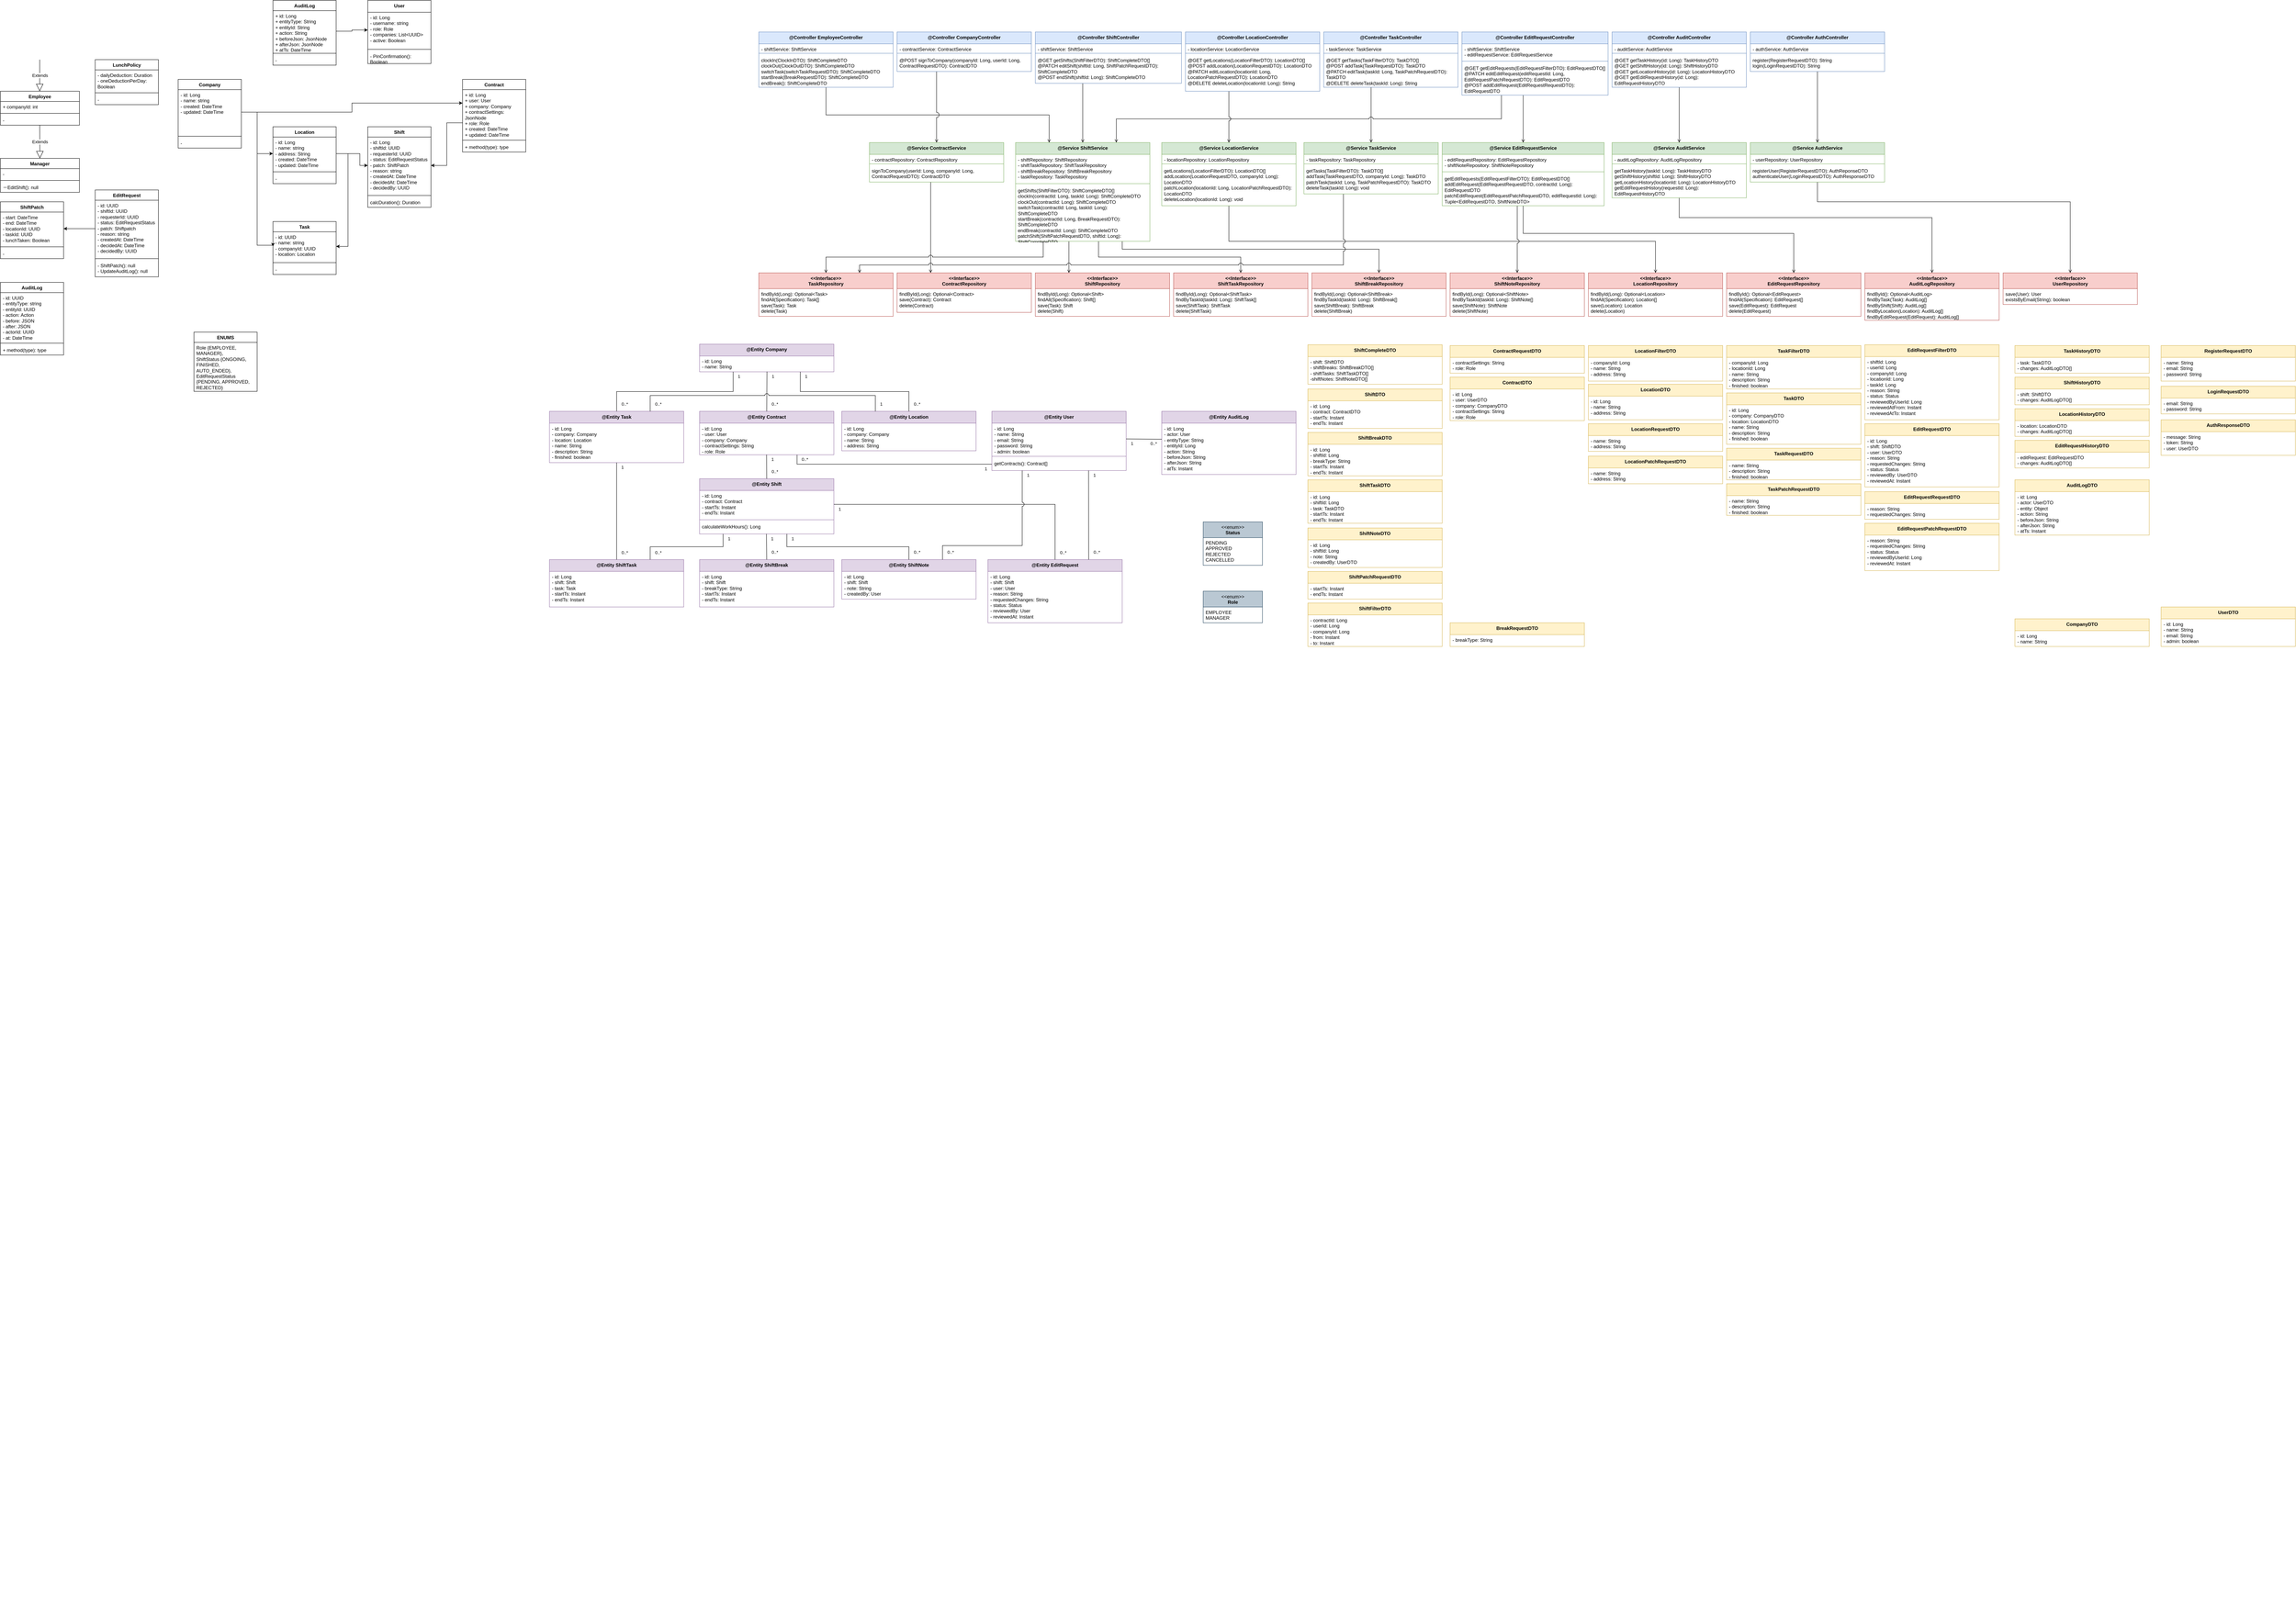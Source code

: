 <mxfile version="28.2.5">
  <diagram name="Sida-1" id="No45DXbWPhAR0tcGg7ud">
    <mxGraphModel grid="1" page="1" gridSize="10" guides="1" tooltips="1" connect="1" arrows="1" fold="1" pageScale="1" pageWidth="3300" pageHeight="4681" math="0" shadow="0">
      <root>
        <mxCell id="0" />
        <mxCell id="1" parent="0" />
        <mxCell id="w9wTkkJz93fYbR4n-2OL-6" value="User" style="swimlane;fontStyle=1;align=center;verticalAlign=top;childLayout=stackLayout;horizontal=1;startSize=30;horizontalStack=0;resizeParent=1;resizeParentMax=0;resizeLast=0;collapsible=1;marginBottom=0;whiteSpace=wrap;html=1;" vertex="1" parent="1">
          <mxGeometry x="970" y="50" width="160" height="160" as="geometry" />
        </mxCell>
        <mxCell id="w9wTkkJz93fYbR4n-2OL-7" value="- id: Long&lt;div&gt;- username: string&lt;/div&gt;&lt;div&gt;- role: Role&lt;/div&gt;&lt;div&gt;- companies: List&amp;lt;UUID&amp;gt;&lt;/div&gt;&lt;div&gt;- active: Boolean&lt;/div&gt;" style="text;strokeColor=none;fillColor=none;align=left;verticalAlign=top;spacingLeft=4;spacingRight=4;overflow=hidden;rotatable=0;points=[[0,0.5],[1,0.5]];portConstraint=eastwest;whiteSpace=wrap;html=1;" vertex="1" parent="w9wTkkJz93fYbR4n-2OL-6">
          <mxGeometry y="30" width="160" height="90" as="geometry" />
        </mxCell>
        <mxCell id="w9wTkkJz93fYbR4n-2OL-8" value="" style="line;strokeWidth=1;fillColor=none;align=left;verticalAlign=middle;spacingTop=-1;spacingLeft=3;spacingRight=3;rotatable=0;labelPosition=right;points=[];portConstraint=eastwest;strokeColor=inherit;" vertex="1" parent="w9wTkkJz93fYbR4n-2OL-6">
          <mxGeometry y="120" width="160" height="8" as="geometry" />
        </mxCell>
        <mxCell id="w9wTkkJz93fYbR4n-2OL-9" value="- PinConfirmation(): Boolean" style="text;strokeColor=none;fillColor=none;align=left;verticalAlign=top;spacingLeft=4;spacingRight=4;overflow=hidden;rotatable=0;points=[[0,0.5],[1,0.5]];portConstraint=eastwest;whiteSpace=wrap;html=1;" vertex="1" parent="w9wTkkJz93fYbR4n-2OL-6">
          <mxGeometry y="128" width="160" height="32" as="geometry" />
        </mxCell>
        <mxCell id="w9wTkkJz93fYbR4n-2OL-15" value="Extends" style="endArrow=block;endSize=16;endFill=0;html=1;rounded=0;" edge="1" parent="1">
          <mxGeometry width="160" relative="1" as="geometry">
            <mxPoint x="139.5" y="200" as="sourcePoint" />
            <mxPoint x="139.5" y="280" as="targetPoint" />
          </mxGeometry>
        </mxCell>
        <mxCell id="w9wTkkJz93fYbR4n-2OL-16" value="Manager" style="swimlane;fontStyle=1;align=center;verticalAlign=top;childLayout=stackLayout;horizontal=1;startSize=26;horizontalStack=0;resizeParent=1;resizeParentMax=0;resizeLast=0;collapsible=1;marginBottom=0;whiteSpace=wrap;html=1;" vertex="1" parent="1">
          <mxGeometry x="40" y="450" width="200" height="86" as="geometry" />
        </mxCell>
        <mxCell id="w9wTkkJz93fYbR4n-2OL-17" value="-" style="text;strokeColor=none;fillColor=none;align=left;verticalAlign=top;spacingLeft=4;spacingRight=4;overflow=hidden;rotatable=0;points=[[0,0.5],[1,0.5]];portConstraint=eastwest;whiteSpace=wrap;html=1;" vertex="1" parent="w9wTkkJz93fYbR4n-2OL-16">
          <mxGeometry y="26" width="200" height="26" as="geometry" />
        </mxCell>
        <mxCell id="w9wTkkJz93fYbR4n-2OL-18" value="" style="line;strokeWidth=1;fillColor=none;align=left;verticalAlign=middle;spacingTop=-1;spacingLeft=3;spacingRight=3;rotatable=0;labelPosition=right;points=[];portConstraint=eastwest;strokeColor=inherit;" vertex="1" parent="w9wTkkJz93fYbR4n-2OL-16">
          <mxGeometry y="52" width="200" height="8" as="geometry" />
        </mxCell>
        <mxCell id="w9wTkkJz93fYbR4n-2OL-19" value="－EditShift(): null" style="text;strokeColor=none;fillColor=none;align=left;verticalAlign=top;spacingLeft=4;spacingRight=4;overflow=hidden;rotatable=0;points=[[0,0.5],[1,0.5]];portConstraint=eastwest;whiteSpace=wrap;html=1;" vertex="1" parent="w9wTkkJz93fYbR4n-2OL-16">
          <mxGeometry y="60" width="200" height="26" as="geometry" />
        </mxCell>
        <mxCell id="w9wTkkJz93fYbR4n-2OL-22" value="Employee" style="swimlane;fontStyle=1;align=center;verticalAlign=top;childLayout=stackLayout;horizontal=1;startSize=26;horizontalStack=0;resizeParent=1;resizeParentMax=0;resizeLast=0;collapsible=1;marginBottom=0;whiteSpace=wrap;html=1;" vertex="1" parent="1">
          <mxGeometry x="40" y="280" width="200" height="86" as="geometry" />
        </mxCell>
        <mxCell id="w9wTkkJz93fYbR4n-2OL-23" value="+ companyId: int" style="text;strokeColor=none;fillColor=none;align=left;verticalAlign=top;spacingLeft=4;spacingRight=4;overflow=hidden;rotatable=0;points=[[0,0.5],[1,0.5]];portConstraint=eastwest;whiteSpace=wrap;html=1;" vertex="1" parent="w9wTkkJz93fYbR4n-2OL-22">
          <mxGeometry y="26" width="200" height="26" as="geometry" />
        </mxCell>
        <mxCell id="w9wTkkJz93fYbR4n-2OL-24" value="" style="line;strokeWidth=1;fillColor=none;align=left;verticalAlign=middle;spacingTop=-1;spacingLeft=3;spacingRight=3;rotatable=0;labelPosition=right;points=[];portConstraint=eastwest;strokeColor=inherit;" vertex="1" parent="w9wTkkJz93fYbR4n-2OL-22">
          <mxGeometry y="52" width="200" height="8" as="geometry" />
        </mxCell>
        <mxCell id="w9wTkkJz93fYbR4n-2OL-25" value="-" style="text;strokeColor=none;fillColor=none;align=left;verticalAlign=top;spacingLeft=4;spacingRight=4;overflow=hidden;rotatable=0;points=[[0,0.5],[1,0.5]];portConstraint=eastwest;whiteSpace=wrap;html=1;" vertex="1" parent="w9wTkkJz93fYbR4n-2OL-22">
          <mxGeometry y="60" width="200" height="26" as="geometry" />
        </mxCell>
        <mxCell id="w9wTkkJz93fYbR4n-2OL-26" value="Extends" style="endArrow=block;endSize=16;endFill=0;html=1;rounded=0;" edge="1" parent="1">
          <mxGeometry width="160" relative="1" as="geometry">
            <mxPoint x="139.5" y="366" as="sourcePoint" />
            <mxPoint x="140" y="450" as="targetPoint" />
          </mxGeometry>
        </mxCell>
        <mxCell id="w9wTkkJz93fYbR4n-2OL-27" value="Company" style="swimlane;fontStyle=1;align=center;verticalAlign=top;childLayout=stackLayout;horizontal=1;startSize=26;horizontalStack=0;resizeParent=1;resizeParentMax=0;resizeLast=0;collapsible=1;marginBottom=0;whiteSpace=wrap;html=1;" vertex="1" parent="1">
          <mxGeometry x="490" y="250" width="160" height="174" as="geometry" />
        </mxCell>
        <mxCell id="w9wTkkJz93fYbR4n-2OL-28" value="- id: Long&lt;div&gt;- name: string&lt;/div&gt;&lt;div&gt;- created: DateTime&lt;/div&gt;&lt;div&gt;- updated: DateTime&lt;/div&gt;" style="text;strokeColor=none;fillColor=none;align=left;verticalAlign=top;spacingLeft=4;spacingRight=4;overflow=hidden;rotatable=0;points=[[0,0.5],[1,0.5]];portConstraint=eastwest;whiteSpace=wrap;html=1;" vertex="1" parent="w9wTkkJz93fYbR4n-2OL-27">
          <mxGeometry y="26" width="160" height="114" as="geometry" />
        </mxCell>
        <mxCell id="w9wTkkJz93fYbR4n-2OL-29" value="" style="line;strokeWidth=1;fillColor=none;align=left;verticalAlign=middle;spacingTop=-1;spacingLeft=3;spacingRight=3;rotatable=0;labelPosition=right;points=[];portConstraint=eastwest;strokeColor=inherit;" vertex="1" parent="w9wTkkJz93fYbR4n-2OL-27">
          <mxGeometry y="140" width="160" height="8" as="geometry" />
        </mxCell>
        <mxCell id="w9wTkkJz93fYbR4n-2OL-30" value="-" style="text;strokeColor=none;fillColor=none;align=left;verticalAlign=top;spacingLeft=4;spacingRight=4;overflow=hidden;rotatable=0;points=[[0,0.5],[1,0.5]];portConstraint=eastwest;whiteSpace=wrap;html=1;" vertex="1" parent="w9wTkkJz93fYbR4n-2OL-27">
          <mxGeometry y="148" width="160" height="26" as="geometry" />
        </mxCell>
        <mxCell id="w9wTkkJz93fYbR4n-2OL-31" value="Location" style="swimlane;fontStyle=1;align=center;verticalAlign=top;childLayout=stackLayout;horizontal=1;startSize=26;horizontalStack=0;resizeParent=1;resizeParentMax=0;resizeLast=0;collapsible=1;marginBottom=0;whiteSpace=wrap;html=1;" vertex="1" parent="1">
          <mxGeometry x="730" y="370" width="160" height="144" as="geometry" />
        </mxCell>
        <mxCell id="w9wTkkJz93fYbR4n-2OL-32" value="- id: Long&lt;div&gt;- name: string&lt;/div&gt;&lt;div&gt;- address: String&lt;/div&gt;&lt;div&gt;- created: DateTime&lt;/div&gt;&lt;div&gt;- updated: DateTime&lt;/div&gt;" style="text;strokeColor=none;fillColor=none;align=left;verticalAlign=top;spacingLeft=4;spacingRight=4;overflow=hidden;rotatable=0;points=[[0,0.5],[1,0.5]];portConstraint=eastwest;whiteSpace=wrap;html=1;" vertex="1" parent="w9wTkkJz93fYbR4n-2OL-31">
          <mxGeometry y="26" width="160" height="84" as="geometry" />
        </mxCell>
        <mxCell id="w9wTkkJz93fYbR4n-2OL-33" value="" style="line;strokeWidth=1;fillColor=none;align=left;verticalAlign=middle;spacingTop=-1;spacingLeft=3;spacingRight=3;rotatable=0;labelPosition=right;points=[];portConstraint=eastwest;strokeColor=inherit;" vertex="1" parent="w9wTkkJz93fYbR4n-2OL-31">
          <mxGeometry y="110" width="160" height="8" as="geometry" />
        </mxCell>
        <mxCell id="w9wTkkJz93fYbR4n-2OL-34" value="-&amp;nbsp;" style="text;strokeColor=none;fillColor=none;align=left;verticalAlign=top;spacingLeft=4;spacingRight=4;overflow=hidden;rotatable=0;points=[[0,0.5],[1,0.5]];portConstraint=eastwest;whiteSpace=wrap;html=1;" vertex="1" parent="w9wTkkJz93fYbR4n-2OL-31">
          <mxGeometry y="118" width="160" height="26" as="geometry" />
        </mxCell>
        <mxCell id="w9wTkkJz93fYbR4n-2OL-35" value="Task" style="swimlane;fontStyle=1;align=center;verticalAlign=top;childLayout=stackLayout;horizontal=1;startSize=26;horizontalStack=0;resizeParent=1;resizeParentMax=0;resizeLast=0;collapsible=1;marginBottom=0;whiteSpace=wrap;html=1;" vertex="1" parent="1">
          <mxGeometry x="730" y="610" width="160" height="134" as="geometry" />
        </mxCell>
        <mxCell id="w9wTkkJz93fYbR4n-2OL-36" value="- id: UUID&lt;div&gt;- name: string&lt;/div&gt;&lt;div&gt;- companyId: UUID&lt;/div&gt;&lt;div&gt;- location: Location&lt;/div&gt;" style="text;strokeColor=none;fillColor=none;align=left;verticalAlign=top;spacingLeft=4;spacingRight=4;overflow=hidden;rotatable=0;points=[[0,0.5],[1,0.5]];portConstraint=eastwest;whiteSpace=wrap;html=1;" vertex="1" parent="w9wTkkJz93fYbR4n-2OL-35">
          <mxGeometry y="26" width="160" height="74" as="geometry" />
        </mxCell>
        <mxCell id="w9wTkkJz93fYbR4n-2OL-37" value="" style="line;strokeWidth=1;fillColor=none;align=left;verticalAlign=middle;spacingTop=-1;spacingLeft=3;spacingRight=3;rotatable=0;labelPosition=right;points=[];portConstraint=eastwest;strokeColor=inherit;" vertex="1" parent="w9wTkkJz93fYbR4n-2OL-35">
          <mxGeometry y="100" width="160" height="8" as="geometry" />
        </mxCell>
        <mxCell id="w9wTkkJz93fYbR4n-2OL-38" value="-" style="text;strokeColor=none;fillColor=none;align=left;verticalAlign=top;spacingLeft=4;spacingRight=4;overflow=hidden;rotatable=0;points=[[0,0.5],[1,0.5]];portConstraint=eastwest;whiteSpace=wrap;html=1;" vertex="1" parent="w9wTkkJz93fYbR4n-2OL-35">
          <mxGeometry y="108" width="160" height="26" as="geometry" />
        </mxCell>
        <mxCell id="w9wTkkJz93fYbR4n-2OL-39" value="Shift" style="swimlane;fontStyle=1;align=center;verticalAlign=top;childLayout=stackLayout;horizontal=1;startSize=26;horizontalStack=0;resizeParent=1;resizeParentMax=0;resizeLast=0;collapsible=1;marginBottom=0;whiteSpace=wrap;html=1;" vertex="1" parent="1">
          <mxGeometry x="970" y="370" width="160" height="204" as="geometry" />
        </mxCell>
        <mxCell id="w9wTkkJz93fYbR4n-2OL-40" value="- id: Long&lt;div&gt;- shiftId: UUID&lt;/div&gt;&lt;div&gt;- requesterId: UUID&lt;/div&gt;&lt;div&gt;- status: EditRequestStatus&lt;/div&gt;&lt;div&gt;- patch: ShiftPatch&lt;/div&gt;&lt;div&gt;- reason: string&lt;/div&gt;&lt;div&gt;- createdAt: DateTime&lt;/div&gt;&lt;div&gt;- decidedAt: DateTime&lt;/div&gt;&lt;div&gt;- decidedBy: UUID&lt;/div&gt;" style="text;strokeColor=none;fillColor=none;align=left;verticalAlign=top;spacingLeft=4;spacingRight=4;overflow=hidden;rotatable=0;points=[[0,0.5],[1,0.5]];portConstraint=eastwest;whiteSpace=wrap;html=1;" vertex="1" parent="w9wTkkJz93fYbR4n-2OL-39">
          <mxGeometry y="26" width="160" height="144" as="geometry" />
        </mxCell>
        <mxCell id="w9wTkkJz93fYbR4n-2OL-41" value="" style="line;strokeWidth=1;fillColor=none;align=left;verticalAlign=middle;spacingTop=-1;spacingLeft=3;spacingRight=3;rotatable=0;labelPosition=right;points=[];portConstraint=eastwest;strokeColor=inherit;" vertex="1" parent="w9wTkkJz93fYbR4n-2OL-39">
          <mxGeometry y="170" width="160" height="8" as="geometry" />
        </mxCell>
        <mxCell id="w9wTkkJz93fYbR4n-2OL-42" value="calcDuration(): Duration" style="text;strokeColor=none;fillColor=none;align=left;verticalAlign=top;spacingLeft=4;spacingRight=4;overflow=hidden;rotatable=0;points=[[0,0.5],[1,0.5]];portConstraint=eastwest;whiteSpace=wrap;html=1;" vertex="1" parent="w9wTkkJz93fYbR4n-2OL-39">
          <mxGeometry y="178" width="160" height="26" as="geometry" />
        </mxCell>
        <mxCell id="w9wTkkJz93fYbR4n-2OL-43" value="EditRequest" style="swimlane;fontStyle=1;align=center;verticalAlign=top;childLayout=stackLayout;horizontal=1;startSize=26;horizontalStack=0;resizeParent=1;resizeParentMax=0;resizeLast=0;collapsible=1;marginBottom=0;whiteSpace=wrap;html=1;" vertex="1" parent="1">
          <mxGeometry x="280" y="530" width="160" height="220" as="geometry" />
        </mxCell>
        <mxCell id="w9wTkkJz93fYbR4n-2OL-44" value="- id: UUID&lt;div&gt;- shiftId: UUID&lt;/div&gt;&lt;div&gt;- requesterId: UUID&lt;/div&gt;&lt;div&gt;- status: EditRequestStatus&lt;/div&gt;&lt;div&gt;- patch: Shiftpatch&lt;/div&gt;&lt;div&gt;- reason: string&lt;/div&gt;&lt;div&gt;- createdAt: DateTime&lt;/div&gt;&lt;div&gt;- decidedAt: DateTime&lt;/div&gt;&lt;div&gt;- decidedBy: UUID&lt;/div&gt;" style="text;strokeColor=none;fillColor=none;align=left;verticalAlign=top;spacingLeft=4;spacingRight=4;overflow=hidden;rotatable=0;points=[[0,0.5],[1,0.5]];portConstraint=eastwest;whiteSpace=wrap;html=1;" vertex="1" parent="w9wTkkJz93fYbR4n-2OL-43">
          <mxGeometry y="26" width="160" height="144" as="geometry" />
        </mxCell>
        <mxCell id="w9wTkkJz93fYbR4n-2OL-45" value="" style="line;strokeWidth=1;fillColor=none;align=left;verticalAlign=middle;spacingTop=-1;spacingLeft=3;spacingRight=3;rotatable=0;labelPosition=right;points=[];portConstraint=eastwest;strokeColor=inherit;" vertex="1" parent="w9wTkkJz93fYbR4n-2OL-43">
          <mxGeometry y="170" width="160" height="8" as="geometry" />
        </mxCell>
        <mxCell id="w9wTkkJz93fYbR4n-2OL-46" value="- ShiftPatch(): null&lt;div&gt;- UpdateAuditLog(): null&lt;/div&gt;" style="text;strokeColor=none;fillColor=none;align=left;verticalAlign=top;spacingLeft=4;spacingRight=4;overflow=hidden;rotatable=0;points=[[0,0.5],[1,0.5]];portConstraint=eastwest;whiteSpace=wrap;html=1;" vertex="1" parent="w9wTkkJz93fYbR4n-2OL-43">
          <mxGeometry y="178" width="160" height="42" as="geometry" />
        </mxCell>
        <mxCell id="w9wTkkJz93fYbR4n-2OL-47" value="ShiftPatch" style="swimlane;fontStyle=1;align=center;verticalAlign=top;childLayout=stackLayout;horizontal=1;startSize=26;horizontalStack=0;resizeParent=1;resizeParentMax=0;resizeLast=0;collapsible=1;marginBottom=0;whiteSpace=wrap;html=1;" vertex="1" parent="1">
          <mxGeometry x="40" y="560" width="160" height="144" as="geometry" />
        </mxCell>
        <mxCell id="w9wTkkJz93fYbR4n-2OL-48" value="- start: DateTime&lt;div&gt;- end: DateTime&lt;/div&gt;&lt;div&gt;- locationId: UUID&lt;/div&gt;&lt;div&gt;- taskId: UUID&lt;/div&gt;&lt;div&gt;- lunchTaken: Boolean&lt;/div&gt;" style="text;strokeColor=none;fillColor=none;align=left;verticalAlign=top;spacingLeft=4;spacingRight=4;overflow=hidden;rotatable=0;points=[[0,0.5],[1,0.5]];portConstraint=eastwest;whiteSpace=wrap;html=1;" vertex="1" parent="w9wTkkJz93fYbR4n-2OL-47">
          <mxGeometry y="26" width="160" height="84" as="geometry" />
        </mxCell>
        <mxCell id="w9wTkkJz93fYbR4n-2OL-49" value="" style="line;strokeWidth=1;fillColor=none;align=left;verticalAlign=middle;spacingTop=-1;spacingLeft=3;spacingRight=3;rotatable=0;labelPosition=right;points=[];portConstraint=eastwest;strokeColor=inherit;" vertex="1" parent="w9wTkkJz93fYbR4n-2OL-47">
          <mxGeometry y="110" width="160" height="8" as="geometry" />
        </mxCell>
        <mxCell id="w9wTkkJz93fYbR4n-2OL-50" value="-&amp;nbsp;" style="text;strokeColor=none;fillColor=none;align=left;verticalAlign=top;spacingLeft=4;spacingRight=4;overflow=hidden;rotatable=0;points=[[0,0.5],[1,0.5]];portConstraint=eastwest;whiteSpace=wrap;html=1;" vertex="1" parent="w9wTkkJz93fYbR4n-2OL-47">
          <mxGeometry y="118" width="160" height="26" as="geometry" />
        </mxCell>
        <mxCell id="w9wTkkJz93fYbR4n-2OL-51" value="AuditLog" style="swimlane;fontStyle=1;align=center;verticalAlign=top;childLayout=stackLayout;horizontal=1;startSize=26;horizontalStack=0;resizeParent=1;resizeParentMax=0;resizeLast=0;collapsible=1;marginBottom=0;whiteSpace=wrap;html=1;" vertex="1" parent="1">
          <mxGeometry x="40" y="764" width="160" height="184" as="geometry" />
        </mxCell>
        <mxCell id="w9wTkkJz93fYbR4n-2OL-52" value="- id: UUID&lt;div&gt;- entityType: string&lt;/div&gt;&lt;div&gt;- entityId: UUID&lt;/div&gt;&lt;div&gt;- action: Action&lt;/div&gt;&lt;div&gt;- before: JSON&lt;/div&gt;&lt;div&gt;- after: JSON&lt;/div&gt;&lt;div&gt;- actorId: UUID&lt;/div&gt;&lt;div&gt;- at: DateTime&lt;/div&gt;" style="text;strokeColor=none;fillColor=none;align=left;verticalAlign=top;spacingLeft=4;spacingRight=4;overflow=hidden;rotatable=0;points=[[0,0.5],[1,0.5]];portConstraint=eastwest;whiteSpace=wrap;html=1;" vertex="1" parent="w9wTkkJz93fYbR4n-2OL-51">
          <mxGeometry y="26" width="160" height="124" as="geometry" />
        </mxCell>
        <mxCell id="w9wTkkJz93fYbR4n-2OL-53" value="" style="line;strokeWidth=1;fillColor=none;align=left;verticalAlign=middle;spacingTop=-1;spacingLeft=3;spacingRight=3;rotatable=0;labelPosition=right;points=[];portConstraint=eastwest;strokeColor=inherit;" vertex="1" parent="w9wTkkJz93fYbR4n-2OL-51">
          <mxGeometry y="150" width="160" height="8" as="geometry" />
        </mxCell>
        <mxCell id="w9wTkkJz93fYbR4n-2OL-54" value="+ method(type): type" style="text;strokeColor=none;fillColor=none;align=left;verticalAlign=top;spacingLeft=4;spacingRight=4;overflow=hidden;rotatable=0;points=[[0,0.5],[1,0.5]];portConstraint=eastwest;whiteSpace=wrap;html=1;" vertex="1" parent="w9wTkkJz93fYbR4n-2OL-51">
          <mxGeometry y="158" width="160" height="26" as="geometry" />
        </mxCell>
        <mxCell id="w9wTkkJz93fYbR4n-2OL-55" value="LunchPolicy" style="swimlane;fontStyle=1;align=center;verticalAlign=top;childLayout=stackLayout;horizontal=1;startSize=26;horizontalStack=0;resizeParent=1;resizeParentMax=0;resizeLast=0;collapsible=1;marginBottom=0;whiteSpace=wrap;html=1;" vertex="1" parent="1">
          <mxGeometry x="280" y="200" width="160" height="114" as="geometry" />
        </mxCell>
        <mxCell id="w9wTkkJz93fYbR4n-2OL-56" value="- dailyDeduction: Duration&lt;div&gt;- oneDeductionPerDay: Boolean&lt;/div&gt;" style="text;strokeColor=none;fillColor=none;align=left;verticalAlign=top;spacingLeft=4;spacingRight=4;overflow=hidden;rotatable=0;points=[[0,0.5],[1,0.5]];portConstraint=eastwest;whiteSpace=wrap;html=1;" vertex="1" parent="w9wTkkJz93fYbR4n-2OL-55">
          <mxGeometry y="26" width="160" height="54" as="geometry" />
        </mxCell>
        <mxCell id="w9wTkkJz93fYbR4n-2OL-57" value="" style="line;strokeWidth=1;fillColor=none;align=left;verticalAlign=middle;spacingTop=-1;spacingLeft=3;spacingRight=3;rotatable=0;labelPosition=right;points=[];portConstraint=eastwest;strokeColor=inherit;" vertex="1" parent="w9wTkkJz93fYbR4n-2OL-55">
          <mxGeometry y="80" width="160" height="8" as="geometry" />
        </mxCell>
        <mxCell id="w9wTkkJz93fYbR4n-2OL-58" value="-&amp;nbsp;" style="text;strokeColor=none;fillColor=none;align=left;verticalAlign=top;spacingLeft=4;spacingRight=4;overflow=hidden;rotatable=0;points=[[0,0.5],[1,0.5]];portConstraint=eastwest;whiteSpace=wrap;html=1;" vertex="1" parent="w9wTkkJz93fYbR4n-2OL-55">
          <mxGeometry y="88" width="160" height="26" as="geometry" />
        </mxCell>
        <mxCell id="w9wTkkJz93fYbR4n-2OL-59" value="ENUMS" style="swimlane;fontStyle=1;align=center;verticalAlign=top;childLayout=stackLayout;horizontal=1;startSize=26;horizontalStack=0;resizeParent=1;resizeParentMax=0;resizeLast=0;collapsible=1;marginBottom=0;whiteSpace=wrap;html=1;" vertex="1" parent="1">
          <mxGeometry x="530" y="890" width="160" height="150" as="geometry" />
        </mxCell>
        <mxCell id="w9wTkkJz93fYbR4n-2OL-60" value="Role {EMPLOYEE, MANAGER},&lt;div&gt;ShiftStatus {ONGOING, FINISHED, AUTO_ENDED},&lt;/div&gt;&lt;div&gt;EditRequestStatus {PENDING, APPROVED, REJECTED}&lt;/div&gt;" style="text;strokeColor=none;fillColor=none;align=left;verticalAlign=top;spacingLeft=4;spacingRight=4;overflow=hidden;rotatable=0;points=[[0,0.5],[1,0.5]];portConstraint=eastwest;whiteSpace=wrap;html=1;" vertex="1" parent="w9wTkkJz93fYbR4n-2OL-59">
          <mxGeometry y="26" width="160" height="124" as="geometry" />
        </mxCell>
        <mxCell id="h6MLikLsP4Q3pGTX2apF-11" style="edgeStyle=orthogonalEdgeStyle;rounded=0;orthogonalLoop=1;jettySize=auto;html=1;entryX=1;entryY=0.5;entryDx=0;entryDy=0;" edge="1" parent="1" source="w9wTkkJz93fYbR4n-2OL-44" target="w9wTkkJz93fYbR4n-2OL-48">
          <mxGeometry relative="1" as="geometry" />
        </mxCell>
        <mxCell id="h6MLikLsP4Q3pGTX2apF-12" value="AuditLog" style="swimlane;fontStyle=1;align=center;verticalAlign=top;childLayout=stackLayout;horizontal=1;startSize=26;horizontalStack=0;resizeParent=1;resizeParentMax=0;resizeLast=0;collapsible=1;marginBottom=0;whiteSpace=wrap;html=1;" vertex="1" parent="1">
          <mxGeometry x="730" y="50" width="160" height="164" as="geometry" />
        </mxCell>
        <mxCell id="h6MLikLsP4Q3pGTX2apF-13" value="+ id: Long&lt;div&gt;+ entityType: String&lt;/div&gt;&lt;div&gt;+ entityId: String&lt;/div&gt;&lt;div&gt;+ action: String&lt;/div&gt;&lt;div&gt;+ beforeJson: JsonNode&lt;/div&gt;&lt;div&gt;+ afterJson: JsonNode&lt;/div&gt;&lt;div&gt;+ atTs: DateTime&lt;/div&gt;" style="text;strokeColor=none;fillColor=none;align=left;verticalAlign=top;spacingLeft=4;spacingRight=4;overflow=hidden;rotatable=0;points=[[0,0.5],[1,0.5]];portConstraint=eastwest;whiteSpace=wrap;html=1;" vertex="1" parent="h6MLikLsP4Q3pGTX2apF-12">
          <mxGeometry y="26" width="160" height="104" as="geometry" />
        </mxCell>
        <mxCell id="h6MLikLsP4Q3pGTX2apF-14" value="" style="line;strokeWidth=1;fillColor=none;align=left;verticalAlign=middle;spacingTop=-1;spacingLeft=3;spacingRight=3;rotatable=0;labelPosition=right;points=[];portConstraint=eastwest;strokeColor=inherit;" vertex="1" parent="h6MLikLsP4Q3pGTX2apF-12">
          <mxGeometry y="130" width="160" height="8" as="geometry" />
        </mxCell>
        <mxCell id="h6MLikLsP4Q3pGTX2apF-15" value="-" style="text;strokeColor=none;fillColor=none;align=left;verticalAlign=top;spacingLeft=4;spacingRight=4;overflow=hidden;rotatable=0;points=[[0,0.5],[1,0.5]];portConstraint=eastwest;whiteSpace=wrap;html=1;" vertex="1" parent="h6MLikLsP4Q3pGTX2apF-12">
          <mxGeometry y="138" width="160" height="26" as="geometry" />
        </mxCell>
        <mxCell id="h6MLikLsP4Q3pGTX2apF-16" style="edgeStyle=orthogonalEdgeStyle;rounded=0;orthogonalLoop=1;jettySize=auto;html=1;exitX=1;exitY=0.5;exitDx=0;exitDy=0;entryX=0;entryY=0.5;entryDx=0;entryDy=0;" edge="1" parent="1" source="h6MLikLsP4Q3pGTX2apF-13" target="w9wTkkJz93fYbR4n-2OL-7">
          <mxGeometry relative="1" as="geometry" />
        </mxCell>
        <mxCell id="BAjcilhZYwq5in51ut2u-1" value="Contract" style="swimlane;fontStyle=1;align=center;verticalAlign=top;childLayout=stackLayout;horizontal=1;startSize=26;horizontalStack=0;resizeParent=1;resizeParentMax=0;resizeLast=0;collapsible=1;marginBottom=0;whiteSpace=wrap;html=1;" vertex="1" parent="1">
          <mxGeometry x="1210" y="250" width="160" height="184" as="geometry" />
        </mxCell>
        <mxCell id="BAjcilhZYwq5in51ut2u-2" value="+ id: Long&lt;div&gt;+ user: User&lt;/div&gt;&lt;div&gt;+ company: Company&lt;/div&gt;&lt;div&gt;+ contractSettings: JsonNode&lt;/div&gt;&lt;div&gt;+ role: Role&lt;/div&gt;&lt;div&gt;+ created: DateTime&lt;/div&gt;&lt;div&gt;+ updated: DateTime&lt;/div&gt;" style="text;strokeColor=none;fillColor=none;align=left;verticalAlign=top;spacingLeft=4;spacingRight=4;overflow=hidden;rotatable=0;points=[[0,0.5],[1,0.5]];portConstraint=eastwest;whiteSpace=wrap;html=1;" vertex="1" parent="BAjcilhZYwq5in51ut2u-1">
          <mxGeometry y="26" width="160" height="124" as="geometry" />
        </mxCell>
        <mxCell id="BAjcilhZYwq5in51ut2u-3" value="" style="line;strokeWidth=1;fillColor=none;align=left;verticalAlign=middle;spacingTop=-1;spacingLeft=3;spacingRight=3;rotatable=0;labelPosition=right;points=[];portConstraint=eastwest;strokeColor=inherit;" vertex="1" parent="BAjcilhZYwq5in51ut2u-1">
          <mxGeometry y="150" width="160" height="8" as="geometry" />
        </mxCell>
        <mxCell id="BAjcilhZYwq5in51ut2u-4" value="+ method(type): type" style="text;strokeColor=none;fillColor=none;align=left;verticalAlign=top;spacingLeft=4;spacingRight=4;overflow=hidden;rotatable=0;points=[[0,0.5],[1,0.5]];portConstraint=eastwest;whiteSpace=wrap;html=1;" vertex="1" parent="BAjcilhZYwq5in51ut2u-1">
          <mxGeometry y="158" width="160" height="26" as="geometry" />
        </mxCell>
        <mxCell id="BAjcilhZYwq5in51ut2u-6" style="edgeStyle=orthogonalEdgeStyle;rounded=0;orthogonalLoop=1;jettySize=auto;html=1;entryX=0;entryY=0.5;entryDx=0;entryDy=0;" edge="1" parent="1" source="w9wTkkJz93fYbR4n-2OL-28" target="w9wTkkJz93fYbR4n-2OL-32">
          <mxGeometry relative="1" as="geometry" />
        </mxCell>
        <mxCell id="BAjcilhZYwq5in51ut2u-7" style="edgeStyle=orthogonalEdgeStyle;rounded=0;orthogonalLoop=1;jettySize=auto;html=1;entryX=0;entryY=0.5;entryDx=0;entryDy=0;" edge="1" parent="1" source="w9wTkkJz93fYbR4n-2OL-28" target="w9wTkkJz93fYbR4n-2OL-36">
          <mxGeometry relative="1" as="geometry">
            <Array as="points">
              <mxPoint x="690" y="333" />
              <mxPoint x="690" y="670" />
              <mxPoint x="730" y="670" />
            </Array>
          </mxGeometry>
        </mxCell>
        <mxCell id="gRQrpoijuvgPdzKy0EMB-1" style="edgeStyle=orthogonalEdgeStyle;rounded=0;orthogonalLoop=1;jettySize=auto;html=1;entryX=0.25;entryY=0;entryDx=0;entryDy=0;endArrow=open;endFill=0;" edge="1" parent="1" source="g1MiNNLh76qkudJ06oe9-1" target="g1MiNNLh76qkudJ06oe9-37">
          <mxGeometry relative="1" as="geometry">
            <Array as="points">
              <mxPoint x="2130" y="340" />
              <mxPoint x="2695" y="340" />
            </Array>
          </mxGeometry>
        </mxCell>
        <mxCell id="g1MiNNLh76qkudJ06oe9-1" value="@Controller EmployeeController" style="swimlane;fontStyle=1;align=center;verticalAlign=top;childLayout=stackLayout;horizontal=1;startSize=30;horizontalStack=0;resizeParent=1;resizeParentMax=0;resizeLast=0;collapsible=1;marginBottom=0;whiteSpace=wrap;html=1;fillColor=#dae8fc;strokeColor=#6c8ebf;" vertex="1" parent="1">
          <mxGeometry x="1960" y="130" width="340" height="140" as="geometry" />
        </mxCell>
        <mxCell id="g1MiNNLh76qkudJ06oe9-2" value="&lt;div&gt;- shiftService: ShiftService&lt;/div&gt;" style="text;strokeColor=none;fillColor=none;align=left;verticalAlign=top;spacingLeft=4;spacingRight=4;overflow=hidden;rotatable=0;points=[[0,0.5],[1,0.5]];portConstraint=eastwest;whiteSpace=wrap;html=1;" vertex="1" parent="g1MiNNLh76qkudJ06oe9-1">
          <mxGeometry y="30" width="340" height="20" as="geometry" />
        </mxCell>
        <mxCell id="g1MiNNLh76qkudJ06oe9-3" value="" style="line;strokeWidth=1;fillColor=none;align=left;verticalAlign=middle;spacingTop=-1;spacingLeft=3;spacingRight=3;rotatable=0;labelPosition=right;points=[];portConstraint=eastwest;strokeColor=inherit;" vertex="1" parent="g1MiNNLh76qkudJ06oe9-1">
          <mxGeometry y="50" width="340" height="8" as="geometry" />
        </mxCell>
        <mxCell id="g1MiNNLh76qkudJ06oe9-4" value="&lt;div&gt;clockIn(ClockInDTO): ShiftCompleteDTO&lt;/div&gt;&lt;div&gt;clockOut(ClockOutDTO): ShiftCompleteDTO&lt;/div&gt;&lt;div&gt;switchTask(switchTaskRequestDTO): ShiftCompleteDTO&lt;/div&gt;&lt;div&gt;startBreak(BreakRequestDTO): ShiftCompleteDTO&lt;/div&gt;&lt;div&gt;endBreak(): ShiftCompleteDTO&lt;/div&gt;" style="text;strokeColor=none;fillColor=none;align=left;verticalAlign=top;spacingLeft=4;spacingRight=4;overflow=hidden;rotatable=0;points=[[0,0.5],[1,0.5]];portConstraint=eastwest;whiteSpace=wrap;html=1;" vertex="1" parent="g1MiNNLh76qkudJ06oe9-1">
          <mxGeometry y="58" width="340" height="82" as="geometry" />
        </mxCell>
        <mxCell id="BAjcilhZYwq5in51ut2u-8" style="edgeStyle=orthogonalEdgeStyle;rounded=0;orthogonalLoop=1;jettySize=auto;html=1;entryX=0;entryY=0.5;entryDx=0;entryDy=0;" edge="1" parent="1" source="w9wTkkJz93fYbR4n-2OL-32" target="w9wTkkJz93fYbR4n-2OL-40">
          <mxGeometry relative="1" as="geometry">
            <Array as="points">
              <mxPoint x="950" y="438" />
              <mxPoint x="950" y="468" />
            </Array>
          </mxGeometry>
        </mxCell>
        <mxCell id="BAjcilhZYwq5in51ut2u-10" style="edgeStyle=orthogonalEdgeStyle;rounded=0;orthogonalLoop=1;jettySize=auto;html=1;entryX=1;entryY=0.5;entryDx=0;entryDy=0;" edge="1" parent="1" source="w9wTkkJz93fYbR4n-2OL-32" target="w9wTkkJz93fYbR4n-2OL-36">
          <mxGeometry relative="1" as="geometry">
            <Array as="points">
              <mxPoint x="920" y="438" />
              <mxPoint x="920" y="673" />
            </Array>
          </mxGeometry>
        </mxCell>
        <mxCell id="gRQrpoijuvgPdzKy0EMB-5" style="edgeStyle=orthogonalEdgeStyle;rounded=0;orthogonalLoop=1;jettySize=auto;html=1;entryX=0.5;entryY=0;entryDx=0;entryDy=0;endArrow=open;endFill=0;jumpStyle=arc;jumpSize=10;" edge="1" parent="1" source="g1MiNNLh76qkudJ06oe9-9" target="g1MiNNLh76qkudJ06oe9-49">
          <mxGeometry relative="1" as="geometry">
            <Array as="points">
              <mxPoint x="3510" y="310" />
              <mxPoint x="3510" y="310" />
            </Array>
          </mxGeometry>
        </mxCell>
        <mxCell id="g1MiNNLh76qkudJ06oe9-9" value="@Controller TaskController" style="swimlane;fontStyle=1;align=center;verticalAlign=top;childLayout=stackLayout;horizontal=1;startSize=30;horizontalStack=0;resizeParent=1;resizeParentMax=0;resizeLast=0;collapsible=1;marginBottom=0;whiteSpace=wrap;html=1;fillColor=#dae8fc;strokeColor=#6c8ebf;" vertex="1" parent="1">
          <mxGeometry x="3390" y="130" width="340" height="140" as="geometry" />
        </mxCell>
        <mxCell id="g1MiNNLh76qkudJ06oe9-10" value="&lt;div&gt;- taskService: TaskService&lt;/div&gt;" style="text;strokeColor=none;fillColor=none;align=left;verticalAlign=top;spacingLeft=4;spacingRight=4;overflow=hidden;rotatable=0;points=[[0,0.5],[1,0.5]];portConstraint=eastwest;whiteSpace=wrap;html=1;" vertex="1" parent="g1MiNNLh76qkudJ06oe9-9">
          <mxGeometry y="30" width="340" height="20" as="geometry" />
        </mxCell>
        <mxCell id="g1MiNNLh76qkudJ06oe9-11" value="" style="line;strokeWidth=1;fillColor=none;align=left;verticalAlign=middle;spacingTop=-1;spacingLeft=3;spacingRight=3;rotatable=0;labelPosition=right;points=[];portConstraint=eastwest;strokeColor=inherit;" vertex="1" parent="g1MiNNLh76qkudJ06oe9-9">
          <mxGeometry y="50" width="340" height="8" as="geometry" />
        </mxCell>
        <mxCell id="g1MiNNLh76qkudJ06oe9-12" value="&lt;div&gt;@GET getTasks(TaskFilterDTO): TaskDTO[]&lt;/div&gt;&lt;div&gt;@POST addTask(TaskRequestDTO): TaskDTO&lt;/div&gt;&lt;div&gt;@PATCH editTask(taskId: Long, TaskPatchRequestDTO): TaskDTO&lt;/div&gt;&lt;div&gt;@DELETE deleteTask(taskId: Long): String&lt;/div&gt;" style="text;strokeColor=none;fillColor=none;align=left;verticalAlign=top;spacingLeft=4;spacingRight=4;overflow=hidden;rotatable=0;points=[[0,0.5],[1,0.5]];portConstraint=eastwest;whiteSpace=wrap;html=1;" vertex="1" parent="g1MiNNLh76qkudJ06oe9-9">
          <mxGeometry y="58" width="340" height="82" as="geometry" />
        </mxCell>
        <mxCell id="gRQrpoijuvgPdzKy0EMB-3" style="edgeStyle=orthogonalEdgeStyle;rounded=0;orthogonalLoop=1;jettySize=auto;html=1;entryX=0.5;entryY=0;entryDx=0;entryDy=0;endArrow=open;endFill=0;" edge="1" parent="1" source="g1MiNNLh76qkudJ06oe9-13" target="g1MiNNLh76qkudJ06oe9-37">
          <mxGeometry relative="1" as="geometry">
            <Array as="points">
              <mxPoint x="2780" y="300" />
              <mxPoint x="2780" y="300" />
            </Array>
          </mxGeometry>
        </mxCell>
        <mxCell id="g1MiNNLh76qkudJ06oe9-13" value="@Controller ShiftController" style="swimlane;fontStyle=1;align=center;verticalAlign=top;childLayout=stackLayout;horizontal=1;startSize=30;horizontalStack=0;resizeParent=1;resizeParentMax=0;resizeLast=0;collapsible=1;marginBottom=0;whiteSpace=wrap;html=1;fillColor=#dae8fc;strokeColor=#6c8ebf;" vertex="1" parent="1">
          <mxGeometry x="2660" y="130" width="370" height="130" as="geometry" />
        </mxCell>
        <mxCell id="g1MiNNLh76qkudJ06oe9-14" value="&lt;div&gt;- shiftService: ShiftService&lt;/div&gt;" style="text;strokeColor=none;fillColor=none;align=left;verticalAlign=top;spacingLeft=4;spacingRight=4;overflow=hidden;rotatable=0;points=[[0,0.5],[1,0.5]];portConstraint=eastwest;whiteSpace=wrap;html=1;" vertex="1" parent="g1MiNNLh76qkudJ06oe9-13">
          <mxGeometry y="30" width="370" height="20" as="geometry" />
        </mxCell>
        <mxCell id="g1MiNNLh76qkudJ06oe9-15" value="" style="line;strokeWidth=1;fillColor=none;align=left;verticalAlign=middle;spacingTop=-1;spacingLeft=3;spacingRight=3;rotatable=0;labelPosition=right;points=[];portConstraint=eastwest;strokeColor=inherit;" vertex="1" parent="g1MiNNLh76qkudJ06oe9-13">
          <mxGeometry y="50" width="370" height="8" as="geometry" />
        </mxCell>
        <mxCell id="g1MiNNLh76qkudJ06oe9-16" value="&lt;div&gt;@GET getShifts(ShiftFilterDTO): ShiftCompleteDTO[]&lt;/div&gt;&lt;div&gt;@PATCH editShift(shiftId: Long, ShiftPatchRequestDTO): ShiftCompleteDTO&lt;/div&gt;&lt;div&gt;@POST endShift(shiftId: Long): ShiftCompleteDTO&lt;/div&gt;&lt;div&gt;&lt;br&gt;&lt;/div&gt;&lt;div&gt;&lt;br&gt;&lt;/div&gt;" style="text;strokeColor=none;fillColor=none;align=left;verticalAlign=top;spacingLeft=4;spacingRight=4;overflow=hidden;rotatable=0;points=[[0,0.5],[1,0.5]];portConstraint=eastwest;whiteSpace=wrap;html=1;" vertex="1" parent="g1MiNNLh76qkudJ06oe9-13">
          <mxGeometry y="58" width="370" height="72" as="geometry" />
        </mxCell>
        <mxCell id="BAjcilhZYwq5in51ut2u-13" style="edgeStyle=orthogonalEdgeStyle;rounded=0;orthogonalLoop=1;jettySize=auto;html=1;entryX=1;entryY=0.5;entryDx=0;entryDy=0;" edge="1" parent="1" source="BAjcilhZYwq5in51ut2u-2" target="w9wTkkJz93fYbR4n-2OL-40">
          <mxGeometry relative="1" as="geometry">
            <Array as="points">
              <mxPoint x="1170" y="360" />
              <mxPoint x="1170" y="468" />
            </Array>
          </mxGeometry>
        </mxCell>
        <mxCell id="gRQrpoijuvgPdzKy0EMB-6" style="edgeStyle=orthogonalEdgeStyle;rounded=0;orthogonalLoop=1;jettySize=auto;html=1;entryX=0.75;entryY=0;entryDx=0;entryDy=0;endArrow=open;endFill=0;jumpStyle=arc;jumpSize=10;" edge="1" parent="1" source="g1MiNNLh76qkudJ06oe9-21" target="g1MiNNLh76qkudJ06oe9-37">
          <mxGeometry relative="1" as="geometry">
            <Array as="points">
              <mxPoint x="3840" y="350" />
              <mxPoint x="2865" y="350" />
            </Array>
          </mxGeometry>
        </mxCell>
        <mxCell id="gRQrpoijuvgPdzKy0EMB-7" style="edgeStyle=orthogonalEdgeStyle;rounded=0;orthogonalLoop=1;jettySize=auto;html=1;entryX=0.5;entryY=0;entryDx=0;entryDy=0;endArrow=open;endFill=0;jumpStyle=arc;jumpSize=10;" edge="1" parent="1" source="g1MiNNLh76qkudJ06oe9-21" target="g1MiNNLh76qkudJ06oe9-53">
          <mxGeometry relative="1" as="geometry">
            <Array as="points">
              <mxPoint x="3895" y="320" />
              <mxPoint x="3895" y="320" />
            </Array>
          </mxGeometry>
        </mxCell>
        <mxCell id="g1MiNNLh76qkudJ06oe9-21" value="@Controller EditRequestController" style="swimlane;fontStyle=1;align=center;verticalAlign=top;childLayout=stackLayout;horizontal=1;startSize=30;horizontalStack=0;resizeParent=1;resizeParentMax=0;resizeLast=0;collapsible=1;marginBottom=0;whiteSpace=wrap;html=1;fillColor=#dae8fc;strokeColor=#6c8ebf;" vertex="1" parent="1">
          <mxGeometry x="3740" y="130" width="370" height="160" as="geometry" />
        </mxCell>
        <mxCell id="g1MiNNLh76qkudJ06oe9-22" value="&lt;div&gt;- shiftService: ShiftService&lt;/div&gt;&lt;div&gt;- editRequestService: EditRequestService&lt;/div&gt;" style="text;strokeColor=none;fillColor=none;align=left;verticalAlign=top;spacingLeft=4;spacingRight=4;overflow=hidden;rotatable=0;points=[[0,0.5],[1,0.5]];portConstraint=eastwest;whiteSpace=wrap;html=1;" vertex="1" parent="g1MiNNLh76qkudJ06oe9-21">
          <mxGeometry y="30" width="370" height="40" as="geometry" />
        </mxCell>
        <mxCell id="g1MiNNLh76qkudJ06oe9-23" value="" style="line;strokeWidth=1;fillColor=none;align=left;verticalAlign=middle;spacingTop=-1;spacingLeft=3;spacingRight=3;rotatable=0;labelPosition=right;points=[];portConstraint=eastwest;strokeColor=inherit;" vertex="1" parent="g1MiNNLh76qkudJ06oe9-21">
          <mxGeometry y="70" width="370" height="8" as="geometry" />
        </mxCell>
        <mxCell id="g1MiNNLh76qkudJ06oe9-24" value="&lt;div&gt;@GET getEditRequests(EditRequestFilterDTO): EditRequestDTO[]&lt;/div&gt;&lt;div&gt;@PATCH editEditRequest(editRequestId: Long, EditRequestPatchRequestDTO): EditRequestDTO&lt;/div&gt;&lt;div&gt;@POST addEditRequest(EditRequestRequestDTO): EditRequestDTO&lt;/div&gt;" style="text;strokeColor=none;fillColor=none;align=left;verticalAlign=top;spacingLeft=4;spacingRight=4;overflow=hidden;rotatable=0;points=[[0,0.5],[1,0.5]];portConstraint=eastwest;whiteSpace=wrap;html=1;" vertex="1" parent="g1MiNNLh76qkudJ06oe9-21">
          <mxGeometry y="78" width="370" height="82" as="geometry" />
        </mxCell>
        <mxCell id="BAjcilhZYwq5in51ut2u-15" style="edgeStyle=orthogonalEdgeStyle;rounded=0;orthogonalLoop=1;jettySize=auto;html=1;entryX=0;entryY=0.274;entryDx=0;entryDy=0;entryPerimeter=0;" edge="1" parent="1" source="w9wTkkJz93fYbR4n-2OL-28" target="BAjcilhZYwq5in51ut2u-2">
          <mxGeometry relative="1" as="geometry" />
        </mxCell>
        <mxCell id="gRQrpoijuvgPdzKy0EMB-4" style="edgeStyle=orthogonalEdgeStyle;rounded=0;orthogonalLoop=1;jettySize=auto;html=1;entryX=0.5;entryY=0;entryDx=0;entryDy=0;endArrow=open;endFill=0;jumpStyle=arc;jumpSize=10;" edge="1" parent="1" source="g1MiNNLh76qkudJ06oe9-25" target="g1MiNNLh76qkudJ06oe9-45">
          <mxGeometry relative="1" as="geometry">
            <Array as="points">
              <mxPoint x="3150" y="320" />
              <mxPoint x="3150" y="320" />
            </Array>
          </mxGeometry>
        </mxCell>
        <mxCell id="g1MiNNLh76qkudJ06oe9-25" value="@Controller LocationController" style="swimlane;fontStyle=1;align=center;verticalAlign=top;childLayout=stackLayout;horizontal=1;startSize=30;horizontalStack=0;resizeParent=1;resizeParentMax=0;resizeLast=0;collapsible=1;marginBottom=0;whiteSpace=wrap;html=1;fillColor=#dae8fc;strokeColor=#6c8ebf;" vertex="1" parent="1">
          <mxGeometry x="3040" y="130" width="340" height="150" as="geometry" />
        </mxCell>
        <mxCell id="g1MiNNLh76qkudJ06oe9-26" value="- locationService: LocationService" style="text;strokeColor=none;fillColor=none;align=left;verticalAlign=top;spacingLeft=4;spacingRight=4;overflow=hidden;rotatable=0;points=[[0,0.5],[1,0.5]];portConstraint=eastwest;whiteSpace=wrap;html=1;" vertex="1" parent="g1MiNNLh76qkudJ06oe9-25">
          <mxGeometry y="30" width="340" height="20" as="geometry" />
        </mxCell>
        <mxCell id="g1MiNNLh76qkudJ06oe9-27" value="" style="line;strokeWidth=1;fillColor=none;align=left;verticalAlign=middle;spacingTop=-1;spacingLeft=3;spacingRight=3;rotatable=0;labelPosition=right;points=[];portConstraint=eastwest;strokeColor=inherit;" vertex="1" parent="g1MiNNLh76qkudJ06oe9-25">
          <mxGeometry y="50" width="340" height="8" as="geometry" />
        </mxCell>
        <mxCell id="g1MiNNLh76qkudJ06oe9-28" value="&lt;div&gt;@GET getLocations(LocationFilterDTO): LocationDTO[]&lt;/div&gt;&lt;div&gt;@POST addLocation(LocationRequestDTO): LocationDTO&lt;/div&gt;&lt;div&gt;@PATCH editLocation(locationId: Long, LocationPatchRequestDTO): LocationDTO&lt;/div&gt;&lt;div&gt;@DELETE deleteLocation(locationId: Long): String&lt;/div&gt;" style="text;strokeColor=none;fillColor=none;align=left;verticalAlign=top;spacingLeft=4;spacingRight=4;overflow=hidden;rotatable=0;points=[[0,0.5],[1,0.5]];portConstraint=eastwest;whiteSpace=wrap;html=1;" vertex="1" parent="g1MiNNLh76qkudJ06oe9-25">
          <mxGeometry y="58" width="340" height="92" as="geometry" />
        </mxCell>
        <mxCell id="gRQrpoijuvgPdzKy0EMB-2" style="edgeStyle=orthogonalEdgeStyle;rounded=0;orthogonalLoop=1;jettySize=auto;html=1;entryX=0.5;entryY=0;entryDx=0;entryDy=0;endArrow=open;endFill=0;jumpStyle=arc;jumpSize=13;" edge="1" parent="1" source="g1MiNNLh76qkudJ06oe9-29" target="g1MiNNLh76qkudJ06oe9-41">
          <mxGeometry relative="1" as="geometry">
            <Array as="points">
              <mxPoint x="2410" y="300" />
              <mxPoint x="2410" y="300" />
            </Array>
          </mxGeometry>
        </mxCell>
        <mxCell id="g1MiNNLh76qkudJ06oe9-29" value="@Controller CompanyController" style="swimlane;fontStyle=1;align=center;verticalAlign=top;childLayout=stackLayout;horizontal=1;startSize=30;horizontalStack=0;resizeParent=1;resizeParentMax=0;resizeLast=0;collapsible=1;marginBottom=0;whiteSpace=wrap;html=1;fillColor=#dae8fc;strokeColor=#6c8ebf;" vertex="1" parent="1">
          <mxGeometry x="2310" y="130" width="340" height="100" as="geometry" />
        </mxCell>
        <mxCell id="g1MiNNLh76qkudJ06oe9-30" value="&lt;div&gt;- contractService: ContractService&lt;/div&gt;" style="text;strokeColor=none;fillColor=none;align=left;verticalAlign=top;spacingLeft=4;spacingRight=4;overflow=hidden;rotatable=0;points=[[0,0.5],[1,0.5]];portConstraint=eastwest;whiteSpace=wrap;html=1;" vertex="1" parent="g1MiNNLh76qkudJ06oe9-29">
          <mxGeometry y="30" width="340" height="20" as="geometry" />
        </mxCell>
        <mxCell id="g1MiNNLh76qkudJ06oe9-31" value="" style="line;strokeWidth=1;fillColor=none;align=left;verticalAlign=middle;spacingTop=-1;spacingLeft=3;spacingRight=3;rotatable=0;labelPosition=right;points=[];portConstraint=eastwest;strokeColor=inherit;" vertex="1" parent="g1MiNNLh76qkudJ06oe9-29">
          <mxGeometry y="50" width="340" height="8" as="geometry" />
        </mxCell>
        <mxCell id="g1MiNNLh76qkudJ06oe9-32" value="@POST signToCompany(companyId: Long, userId: Long, ContractRequestDTO): ContractDTO" style="text;strokeColor=none;fillColor=none;align=left;verticalAlign=top;spacingLeft=4;spacingRight=4;overflow=hidden;rotatable=0;points=[[0,0.5],[1,0.5]];portConstraint=eastwest;whiteSpace=wrap;html=1;" vertex="1" parent="g1MiNNLh76qkudJ06oe9-29">
          <mxGeometry y="58" width="340" height="42" as="geometry" />
        </mxCell>
        <mxCell id="gRQrpoijuvgPdzKy0EMB-8" style="edgeStyle=orthogonalEdgeStyle;rounded=0;orthogonalLoop=1;jettySize=auto;html=1;entryX=0.5;entryY=0;entryDx=0;entryDy=0;endArrow=open;endFill=0;" edge="1" parent="1" source="g1MiNNLh76qkudJ06oe9-33" target="g1MiNNLh76qkudJ06oe9-57">
          <mxGeometry relative="1" as="geometry" />
        </mxCell>
        <mxCell id="g1MiNNLh76qkudJ06oe9-33" value="@Controller AuditController" style="swimlane;fontStyle=1;align=center;verticalAlign=top;childLayout=stackLayout;horizontal=1;startSize=30;horizontalStack=0;resizeParent=1;resizeParentMax=0;resizeLast=0;collapsible=1;marginBottom=0;whiteSpace=wrap;html=1;fillColor=#dae8fc;strokeColor=#6c8ebf;" vertex="1" parent="1">
          <mxGeometry x="4120" y="130" width="340" height="140" as="geometry" />
        </mxCell>
        <mxCell id="g1MiNNLh76qkudJ06oe9-34" value="&lt;div&gt;- auditService: AuditService&lt;/div&gt;" style="text;strokeColor=none;fillColor=none;align=left;verticalAlign=top;spacingLeft=4;spacingRight=4;overflow=hidden;rotatable=0;points=[[0,0.5],[1,0.5]];portConstraint=eastwest;whiteSpace=wrap;html=1;" vertex="1" parent="g1MiNNLh76qkudJ06oe9-33">
          <mxGeometry y="30" width="340" height="20" as="geometry" />
        </mxCell>
        <mxCell id="g1MiNNLh76qkudJ06oe9-35" value="" style="line;strokeWidth=1;fillColor=none;align=left;verticalAlign=middle;spacingTop=-1;spacingLeft=3;spacingRight=3;rotatable=0;labelPosition=right;points=[];portConstraint=eastwest;strokeColor=inherit;" vertex="1" parent="g1MiNNLh76qkudJ06oe9-33">
          <mxGeometry y="50" width="340" height="8" as="geometry" />
        </mxCell>
        <mxCell id="g1MiNNLh76qkudJ06oe9-36" value="&lt;div&gt;@GET getTaskHistory(id: Long): TaskHistoryDTO&lt;/div&gt;&lt;div&gt;@GET getShiftHistory(id: Long): ShiftHistoryDTO&lt;/div&gt;&lt;div&gt;@GET getLocationHistory(id: Long): LocationHistoryDTO&lt;/div&gt;&lt;div&gt;@GET getEditRequestHistory(id: Long): EditRequestHistoryDTO&lt;/div&gt;" style="text;strokeColor=none;fillColor=none;align=left;verticalAlign=top;spacingLeft=4;spacingRight=4;overflow=hidden;rotatable=0;points=[[0,0.5],[1,0.5]];portConstraint=eastwest;whiteSpace=wrap;html=1;" vertex="1" parent="g1MiNNLh76qkudJ06oe9-33">
          <mxGeometry y="58" width="340" height="82" as="geometry" />
        </mxCell>
        <mxCell id="gRQrpoijuvgPdzKy0EMB-12" style="edgeStyle=orthogonalEdgeStyle;rounded=0;orthogonalLoop=1;jettySize=auto;html=1;entryX=0.25;entryY=0;entryDx=0;entryDy=0;endArrow=open;endFill=0;jumpStyle=arc;jumpSize=10;" edge="1" parent="1" source="g1MiNNLh76qkudJ06oe9-37" target="g1MiNNLh76qkudJ06oe9-77">
          <mxGeometry relative="1" as="geometry">
            <Array as="points">
              <mxPoint x="2745" y="710" />
              <mxPoint x="2745" y="710" />
            </Array>
          </mxGeometry>
        </mxCell>
        <mxCell id="gRQrpoijuvgPdzKy0EMB-13" style="edgeStyle=orthogonalEdgeStyle;rounded=0;orthogonalLoop=1;jettySize=auto;html=1;entryX=0.5;entryY=0;entryDx=0;entryDy=0;jumpStyle=arc;jumpSize=10;endArrow=open;endFill=0;" edge="1" parent="1" source="g1MiNNLh76qkudJ06oe9-37" target="g1MiNNLh76qkudJ06oe9-79">
          <mxGeometry relative="1" as="geometry">
            <Array as="points">
              <mxPoint x="2820" y="700" />
              <mxPoint x="3180" y="700" />
            </Array>
          </mxGeometry>
        </mxCell>
        <mxCell id="gRQrpoijuvgPdzKy0EMB-14" style="edgeStyle=orthogonalEdgeStyle;rounded=0;orthogonalLoop=1;jettySize=auto;html=1;entryX=0.5;entryY=0;entryDx=0;entryDy=0;jumpStyle=arc;jumpSize=10;endArrow=open;endFill=0;" edge="1" parent="1" source="g1MiNNLh76qkudJ06oe9-37" target="g1MiNNLh76qkudJ06oe9-81">
          <mxGeometry relative="1" as="geometry">
            <Array as="points">
              <mxPoint x="2880" y="680" />
              <mxPoint x="3530" y="680" />
            </Array>
          </mxGeometry>
        </mxCell>
        <mxCell id="g1MiNNLh76qkudJ06oe9-37" value="@Service ShiftService" style="swimlane;fontStyle=1;align=center;verticalAlign=top;childLayout=stackLayout;horizontal=1;startSize=30;horizontalStack=0;resizeParent=1;resizeParentMax=0;resizeLast=0;collapsible=1;marginBottom=0;whiteSpace=wrap;html=1;fillColor=#d5e8d4;strokeColor=#82b366;" vertex="1" parent="1">
          <mxGeometry x="2610" y="410" width="340" height="250" as="geometry" />
        </mxCell>
        <mxCell id="g1MiNNLh76qkudJ06oe9-38" value="&lt;div&gt;- shiftRepository: ShiftRepository&lt;/div&gt;&lt;div&gt;- shiftTaskRepository: ShiftTaskRepository&lt;/div&gt;&lt;div&gt;- shiftBreakRepository: ShiftBreakRepository&lt;/div&gt;&lt;div&gt;- taskRepository: TaskRepository&lt;/div&gt;" style="text;strokeColor=none;fillColor=none;align=left;verticalAlign=top;spacingLeft=4;spacingRight=4;overflow=hidden;rotatable=0;points=[[0,0.5],[1,0.5]];portConstraint=eastwest;whiteSpace=wrap;html=1;" vertex="1" parent="g1MiNNLh76qkudJ06oe9-37">
          <mxGeometry y="30" width="340" height="70" as="geometry" />
        </mxCell>
        <mxCell id="g1MiNNLh76qkudJ06oe9-39" value="" style="line;strokeWidth=1;fillColor=none;align=left;verticalAlign=middle;spacingTop=-1;spacingLeft=3;spacingRight=3;rotatable=0;labelPosition=right;points=[];portConstraint=eastwest;strokeColor=inherit;" vertex="1" parent="g1MiNNLh76qkudJ06oe9-37">
          <mxGeometry y="100" width="340" height="8" as="geometry" />
        </mxCell>
        <mxCell id="g1MiNNLh76qkudJ06oe9-40" value="&lt;div&gt;getShifts(ShiftFilterDTO): ShiftCompleteDTO[]&lt;/div&gt;&lt;div&gt;clockIn(contractId: Long, taskId: Long): ShiftCompleteDTO&lt;/div&gt;&lt;div&gt;clockOut(contractId: Long): ShiftCompleteDTO&lt;/div&gt;&lt;div&gt;switchTask(contractId: Long, taskId: Long): ShiftCompleteDTO&lt;/div&gt;&lt;div&gt;startBreak(contractId: Long, BreakRequestDTO): ShiftCompleteDTO&lt;/div&gt;&lt;div&gt;endBreak(contractId: Long): ShiftCompleteDTO&lt;/div&gt;&lt;div&gt;patchShift(ShiftPatchRequestDTO, shiftId: Long): ShiftCompleteDTO&lt;/div&gt;&lt;div&gt;&lt;br&gt;&lt;/div&gt;" style="text;strokeColor=none;fillColor=none;align=left;verticalAlign=top;spacingLeft=4;spacingRight=4;overflow=hidden;rotatable=0;points=[[0,0.5],[1,0.5]];portConstraint=eastwest;whiteSpace=wrap;html=1;" vertex="1" parent="g1MiNNLh76qkudJ06oe9-37">
          <mxGeometry y="108" width="340" height="142" as="geometry" />
        </mxCell>
        <mxCell id="gRQrpoijuvgPdzKy0EMB-10" style="edgeStyle=orthogonalEdgeStyle;rounded=0;orthogonalLoop=1;jettySize=auto;html=1;entryX=0.25;entryY=0;entryDx=0;entryDy=0;endArrow=open;endFill=0;jumpStyle=arc;jumpSize=10;" edge="1" parent="1" source="g1MiNNLh76qkudJ06oe9-41" target="g1MiNNLh76qkudJ06oe9-75">
          <mxGeometry relative="1" as="geometry">
            <Array as="points">
              <mxPoint x="2395" y="570" />
              <mxPoint x="2395" y="570" />
            </Array>
          </mxGeometry>
        </mxCell>
        <mxCell id="g1MiNNLh76qkudJ06oe9-41" value="@Service ContractService" style="swimlane;fontStyle=1;align=center;verticalAlign=top;childLayout=stackLayout;horizontal=1;startSize=30;horizontalStack=0;resizeParent=1;resizeParentMax=0;resizeLast=0;collapsible=1;marginBottom=0;whiteSpace=wrap;html=1;fillColor=#d5e8d4;strokeColor=#82b366;" vertex="1" parent="1">
          <mxGeometry x="2240" y="410" width="340" height="100" as="geometry" />
        </mxCell>
        <mxCell id="g1MiNNLh76qkudJ06oe9-42" value="&lt;div&gt;- contractRepository: ContractRepository&lt;/div&gt;" style="text;strokeColor=none;fillColor=none;align=left;verticalAlign=top;spacingLeft=4;spacingRight=4;overflow=hidden;rotatable=0;points=[[0,0.5],[1,0.5]];portConstraint=eastwest;whiteSpace=wrap;html=1;" vertex="1" parent="g1MiNNLh76qkudJ06oe9-41">
          <mxGeometry y="30" width="340" height="20" as="geometry" />
        </mxCell>
        <mxCell id="g1MiNNLh76qkudJ06oe9-43" value="" style="line;strokeWidth=1;fillColor=none;align=left;verticalAlign=middle;spacingTop=-1;spacingLeft=3;spacingRight=3;rotatable=0;labelPosition=right;points=[];portConstraint=eastwest;strokeColor=inherit;" vertex="1" parent="g1MiNNLh76qkudJ06oe9-41">
          <mxGeometry y="50" width="340" height="8" as="geometry" />
        </mxCell>
        <mxCell id="g1MiNNLh76qkudJ06oe9-44" value="signToCompany(userId: Long, companyId: Long, ContractRequestDTO): ContractDTO" style="text;strokeColor=none;fillColor=none;align=left;verticalAlign=top;spacingLeft=4;spacingRight=4;overflow=hidden;rotatable=0;points=[[0,0.5],[1,0.5]];portConstraint=eastwest;whiteSpace=wrap;html=1;" vertex="1" parent="g1MiNNLh76qkudJ06oe9-41">
          <mxGeometry y="58" width="340" height="42" as="geometry" />
        </mxCell>
        <mxCell id="gRQrpoijuvgPdzKy0EMB-15" style="edgeStyle=orthogonalEdgeStyle;rounded=0;orthogonalLoop=1;jettySize=auto;html=1;entryX=0.5;entryY=0;entryDx=0;entryDy=0;jumpStyle=arc;jumpSize=10;endArrow=open;endFill=0;" edge="1" parent="1" source="g1MiNNLh76qkudJ06oe9-45" target="g1MiNNLh76qkudJ06oe9-85">
          <mxGeometry relative="1" as="geometry">
            <Array as="points">
              <mxPoint x="3150" y="660" />
              <mxPoint x="4230" y="660" />
            </Array>
          </mxGeometry>
        </mxCell>
        <mxCell id="g1MiNNLh76qkudJ06oe9-45" value="@Service LocationService" style="swimlane;fontStyle=1;align=center;verticalAlign=top;childLayout=stackLayout;horizontal=1;startSize=30;horizontalStack=0;resizeParent=1;resizeParentMax=0;resizeLast=0;collapsible=1;marginBottom=0;whiteSpace=wrap;html=1;fillColor=#d5e8d4;strokeColor=#82b366;" vertex="1" parent="1">
          <mxGeometry x="2980" y="410" width="340" height="160" as="geometry" />
        </mxCell>
        <mxCell id="g1MiNNLh76qkudJ06oe9-46" value="- locationRepository: LocationRepository" style="text;strokeColor=none;fillColor=none;align=left;verticalAlign=top;spacingLeft=4;spacingRight=4;overflow=hidden;rotatable=0;points=[[0,0.5],[1,0.5]];portConstraint=eastwest;whiteSpace=wrap;html=1;" vertex="1" parent="g1MiNNLh76qkudJ06oe9-45">
          <mxGeometry y="30" width="340" height="20" as="geometry" />
        </mxCell>
        <mxCell id="g1MiNNLh76qkudJ06oe9-47" value="" style="line;strokeWidth=1;fillColor=none;align=left;verticalAlign=middle;spacingTop=-1;spacingLeft=3;spacingRight=3;rotatable=0;labelPosition=right;points=[];portConstraint=eastwest;strokeColor=inherit;" vertex="1" parent="g1MiNNLh76qkudJ06oe9-45">
          <mxGeometry y="50" width="340" height="8" as="geometry" />
        </mxCell>
        <mxCell id="g1MiNNLh76qkudJ06oe9-48" value="&lt;div&gt;getLocations(LocationFilterDTO): LocationDTO[]&lt;/div&gt;&lt;div&gt;addLocation(LocationRequestDTO, companyId: Long): LocationDTO&lt;/div&gt;&lt;div&gt;patchLocation(locationId: Long, LocationPatchRequestDTO): LocationDTO&lt;/div&gt;&lt;div&gt;deleteLocation(locationId: Long): void&lt;/div&gt;" style="text;strokeColor=none;fillColor=none;align=left;verticalAlign=top;spacingLeft=4;spacingRight=4;overflow=hidden;rotatable=0;points=[[0,0.5],[1,0.5]];portConstraint=eastwest;whiteSpace=wrap;html=1;" vertex="1" parent="g1MiNNLh76qkudJ06oe9-45">
          <mxGeometry y="58" width="340" height="102" as="geometry" />
        </mxCell>
        <mxCell id="gRQrpoijuvgPdzKy0EMB-16" style="edgeStyle=orthogonalEdgeStyle;rounded=0;orthogonalLoop=1;jettySize=auto;html=1;entryX=0.75;entryY=0;entryDx=0;entryDy=0;endArrow=open;endFill=0;jumpStyle=arc;jumpSize=10;" edge="1" parent="1" source="g1MiNNLh76qkudJ06oe9-49" target="g1MiNNLh76qkudJ06oe9-71">
          <mxGeometry relative="1" as="geometry">
            <Array as="points">
              <mxPoint x="3440" y="720" />
              <mxPoint x="2215" y="720" />
            </Array>
          </mxGeometry>
        </mxCell>
        <mxCell id="g1MiNNLh76qkudJ06oe9-49" value="@Service TaskService" style="swimlane;fontStyle=1;align=center;verticalAlign=top;childLayout=stackLayout;horizontal=1;startSize=30;horizontalStack=0;resizeParent=1;resizeParentMax=0;resizeLast=0;collapsible=1;marginBottom=0;whiteSpace=wrap;html=1;fillColor=#d5e8d4;strokeColor=#82b366;" vertex="1" parent="1">
          <mxGeometry x="3340" y="410" width="340" height="130" as="geometry" />
        </mxCell>
        <mxCell id="g1MiNNLh76qkudJ06oe9-50" value="- taskRepository: TaskRepository" style="text;strokeColor=none;fillColor=none;align=left;verticalAlign=top;spacingLeft=4;spacingRight=4;overflow=hidden;rotatable=0;points=[[0,0.5],[1,0.5]];portConstraint=eastwest;whiteSpace=wrap;html=1;" vertex="1" parent="g1MiNNLh76qkudJ06oe9-49">
          <mxGeometry y="30" width="340" height="20" as="geometry" />
        </mxCell>
        <mxCell id="g1MiNNLh76qkudJ06oe9-51" value="" style="line;strokeWidth=1;fillColor=none;align=left;verticalAlign=middle;spacingTop=-1;spacingLeft=3;spacingRight=3;rotatable=0;labelPosition=right;points=[];portConstraint=eastwest;strokeColor=inherit;" vertex="1" parent="g1MiNNLh76qkudJ06oe9-49">
          <mxGeometry y="50" width="340" height="8" as="geometry" />
        </mxCell>
        <mxCell id="g1MiNNLh76qkudJ06oe9-52" value="&lt;div&gt;getTasks(TaskFilterDTO): TaskDTO[]&lt;/div&gt;&lt;div&gt;addTask(TaskRequestDTO, companyId: Long): TaskDTO&lt;/div&gt;&lt;div&gt;patchTask(taskId: Long, TaskPatchRequestDTO): TaskDTO&lt;/div&gt;&lt;div&gt;deleteTask(taskId: Long): void&lt;/div&gt;" style="text;strokeColor=none;fillColor=none;align=left;verticalAlign=top;spacingLeft=4;spacingRight=4;overflow=hidden;rotatable=0;points=[[0,0.5],[1,0.5]];portConstraint=eastwest;whiteSpace=wrap;html=1;" vertex="1" parent="g1MiNNLh76qkudJ06oe9-49">
          <mxGeometry y="58" width="340" height="72" as="geometry" />
        </mxCell>
        <mxCell id="gRQrpoijuvgPdzKy0EMB-17" style="edgeStyle=orthogonalEdgeStyle;rounded=0;orthogonalLoop=1;jettySize=auto;html=1;entryX=0.5;entryY=0;entryDx=0;entryDy=0;jumpStyle=arc;jumpSize=10;endArrow=open;endFill=0;" edge="1" parent="1" source="g1MiNNLh76qkudJ06oe9-53" target="g1MiNNLh76qkudJ06oe9-83">
          <mxGeometry relative="1" as="geometry">
            <Array as="points">
              <mxPoint x="3880" y="610" />
              <mxPoint x="3880" y="610" />
            </Array>
          </mxGeometry>
        </mxCell>
        <mxCell id="gRQrpoijuvgPdzKy0EMB-18" style="edgeStyle=orthogonalEdgeStyle;rounded=0;orthogonalLoop=1;jettySize=auto;html=1;entryX=0.5;entryY=0;entryDx=0;entryDy=0;jumpStyle=arc;jumpSize=10;endArrow=open;endFill=0;" edge="1" parent="1" source="g1MiNNLh76qkudJ06oe9-53" target="g1MiNNLh76qkudJ06oe9-87">
          <mxGeometry relative="1" as="geometry">
            <Array as="points">
              <mxPoint x="3895" y="640" />
              <mxPoint x="4580" y="640" />
            </Array>
          </mxGeometry>
        </mxCell>
        <mxCell id="g1MiNNLh76qkudJ06oe9-53" value="@Service EditRequestService" style="swimlane;fontStyle=1;align=center;verticalAlign=top;childLayout=stackLayout;horizontal=1;startSize=30;horizontalStack=0;resizeParent=1;resizeParentMax=0;resizeLast=0;collapsible=1;marginBottom=0;whiteSpace=wrap;html=1;fillColor=#d5e8d4;strokeColor=#82b366;" vertex="1" parent="1">
          <mxGeometry x="3690" y="410" width="410" height="160" as="geometry" />
        </mxCell>
        <mxCell id="g1MiNNLh76qkudJ06oe9-54" value="&lt;div&gt;- editRequestRepository: EditRequestRepository&lt;/div&gt;&lt;div&gt;- shiftNoteRepository: ShiftNoteRepository&lt;/div&gt;" style="text;strokeColor=none;fillColor=none;align=left;verticalAlign=top;spacingLeft=4;spacingRight=4;overflow=hidden;rotatable=0;points=[[0,0.5],[1,0.5]];portConstraint=eastwest;whiteSpace=wrap;html=1;" vertex="1" parent="g1MiNNLh76qkudJ06oe9-53">
          <mxGeometry y="30" width="410" height="40" as="geometry" />
        </mxCell>
        <mxCell id="g1MiNNLh76qkudJ06oe9-55" value="" style="line;strokeWidth=1;fillColor=none;align=left;verticalAlign=middle;spacingTop=-1;spacingLeft=3;spacingRight=3;rotatable=0;labelPosition=right;points=[];portConstraint=eastwest;strokeColor=inherit;" vertex="1" parent="g1MiNNLh76qkudJ06oe9-53">
          <mxGeometry y="70" width="410" height="8" as="geometry" />
        </mxCell>
        <mxCell id="g1MiNNLh76qkudJ06oe9-56" value="&lt;div&gt;getEditRequests(EditRequestFilterDTO): EditRequestDTO[]&lt;/div&gt;&lt;div&gt;addEditRequest(EditRequestRequestDTO, contractId: Long): EditRequestDTO&lt;/div&gt;&lt;div&gt;patchEditRequest(EditRequestPatchRequestDTO, editRequestId: Long): Tuple&amp;lt;EditRequestDTO, ShiftNoteDTO&amp;gt;&lt;/div&gt;" style="text;strokeColor=none;fillColor=none;align=left;verticalAlign=top;spacingLeft=4;spacingRight=4;overflow=hidden;rotatable=0;points=[[0,0.5],[1,0.5]];portConstraint=eastwest;whiteSpace=wrap;html=1;" vertex="1" parent="g1MiNNLh76qkudJ06oe9-53">
          <mxGeometry y="78" width="410" height="82" as="geometry" />
        </mxCell>
        <mxCell id="gRQrpoijuvgPdzKy0EMB-19" style="edgeStyle=orthogonalEdgeStyle;rounded=0;orthogonalLoop=1;jettySize=auto;html=1;entryX=0.5;entryY=0;entryDx=0;entryDy=0;endArrow=open;endFill=0;jumpStyle=arc;jumpSize=10;" edge="1" parent="1" source="g1MiNNLh76qkudJ06oe9-57" target="g1MiNNLh76qkudJ06oe9-89">
          <mxGeometry relative="1" as="geometry">
            <Array as="points">
              <mxPoint x="4290" y="600" />
              <mxPoint x="4930" y="600" />
            </Array>
          </mxGeometry>
        </mxCell>
        <mxCell id="g1MiNNLh76qkudJ06oe9-57" value="@Service AuditService" style="swimlane;fontStyle=1;align=center;verticalAlign=top;childLayout=stackLayout;horizontal=1;startSize=30;horizontalStack=0;resizeParent=1;resizeParentMax=0;resizeLast=0;collapsible=1;marginBottom=0;whiteSpace=wrap;html=1;fillColor=#d5e8d4;strokeColor=#82b366;" vertex="1" parent="1">
          <mxGeometry x="4120" y="410" width="340" height="140" as="geometry" />
        </mxCell>
        <mxCell id="g1MiNNLh76qkudJ06oe9-58" value="- auditLogRepository: AuditLogRepository" style="text;strokeColor=none;fillColor=none;align=left;verticalAlign=top;spacingLeft=4;spacingRight=4;overflow=hidden;rotatable=0;points=[[0,0.5],[1,0.5]];portConstraint=eastwest;whiteSpace=wrap;html=1;" vertex="1" parent="g1MiNNLh76qkudJ06oe9-57">
          <mxGeometry y="30" width="340" height="20" as="geometry" />
        </mxCell>
        <mxCell id="g1MiNNLh76qkudJ06oe9-59" value="" style="line;strokeWidth=1;fillColor=none;align=left;verticalAlign=middle;spacingTop=-1;spacingLeft=3;spacingRight=3;rotatable=0;labelPosition=right;points=[];portConstraint=eastwest;strokeColor=inherit;" vertex="1" parent="g1MiNNLh76qkudJ06oe9-57">
          <mxGeometry y="50" width="340" height="8" as="geometry" />
        </mxCell>
        <mxCell id="g1MiNNLh76qkudJ06oe9-60" value="&lt;div&gt;getTaskHistory(taskId: Long): TaskHistoryDTO&lt;/div&gt;&lt;div&gt;getShiftHistory(shiftId: Long): ShiftHistoryDTO&lt;/div&gt;&lt;div&gt;getLocationHistory(locationId: Long): LocationHistoryDTO&lt;/div&gt;&lt;div&gt;getEditRequestHistory(requestId: Long): EditRequestHistoryDTO&lt;/div&gt;" style="text;strokeColor=none;fillColor=none;align=left;verticalAlign=top;spacingLeft=4;spacingRight=4;overflow=hidden;rotatable=0;points=[[0,0.5],[1,0.5]];portConstraint=eastwest;whiteSpace=wrap;html=1;" vertex="1" parent="g1MiNNLh76qkudJ06oe9-57">
          <mxGeometry y="58" width="340" height="82" as="geometry" />
        </mxCell>
        <mxCell id="gRQrpoijuvgPdzKy0EMB-9" style="edgeStyle=orthogonalEdgeStyle;rounded=0;orthogonalLoop=1;jettySize=auto;html=1;entryX=0.5;entryY=0;entryDx=0;entryDy=0;endArrow=open;endFill=0;" edge="1" parent="1" source="g1MiNNLh76qkudJ06oe9-63" target="g1MiNNLh76qkudJ06oe9-67">
          <mxGeometry relative="1" as="geometry" />
        </mxCell>
        <mxCell id="g1MiNNLh76qkudJ06oe9-63" value="@Controller AuthController" style="swimlane;fontStyle=1;align=center;verticalAlign=top;childLayout=stackLayout;horizontal=1;startSize=30;horizontalStack=0;resizeParent=1;resizeParentMax=0;resizeLast=0;collapsible=1;marginBottom=0;whiteSpace=wrap;html=1;fillColor=#dae8fc;strokeColor=#6c8ebf;" vertex="1" parent="1">
          <mxGeometry x="4470" y="130" width="340" height="100" as="geometry" />
        </mxCell>
        <mxCell id="g1MiNNLh76qkudJ06oe9-64" value="- authService: AuthService" style="text;strokeColor=none;fillColor=none;align=left;verticalAlign=top;spacingLeft=4;spacingRight=4;overflow=hidden;rotatable=0;points=[[0,0.5],[1,0.5]];portConstraint=eastwest;whiteSpace=wrap;html=1;" vertex="1" parent="g1MiNNLh76qkudJ06oe9-63">
          <mxGeometry y="30" width="340" height="20" as="geometry" />
        </mxCell>
        <mxCell id="g1MiNNLh76qkudJ06oe9-65" value="" style="line;strokeWidth=1;fillColor=none;align=left;verticalAlign=middle;spacingTop=-1;spacingLeft=3;spacingRight=3;rotatable=0;labelPosition=right;points=[];portConstraint=eastwest;strokeColor=inherit;" vertex="1" parent="g1MiNNLh76qkudJ06oe9-63">
          <mxGeometry y="50" width="340" height="8" as="geometry" />
        </mxCell>
        <mxCell id="g1MiNNLh76qkudJ06oe9-66" value="&lt;div&gt;register(RegisterRequestDTO): String&lt;/div&gt;&lt;div&gt;login(LoginRequestDTO): String&lt;/div&gt;" style="text;strokeColor=none;fillColor=none;align=left;verticalAlign=top;spacingLeft=4;spacingRight=4;overflow=hidden;rotatable=0;points=[[0,0.5],[1,0.5]];portConstraint=eastwest;whiteSpace=wrap;html=1;" vertex="1" parent="g1MiNNLh76qkudJ06oe9-63">
          <mxGeometry y="58" width="340" height="42" as="geometry" />
        </mxCell>
        <mxCell id="gRQrpoijuvgPdzKy0EMB-20" style="edgeStyle=orthogonalEdgeStyle;rounded=0;orthogonalLoop=1;jettySize=auto;html=1;entryX=0.5;entryY=0;entryDx=0;entryDy=0;endArrow=open;endFill=0;jumpSize=10;jumpStyle=arc;" edge="1" parent="1" source="g1MiNNLh76qkudJ06oe9-67" target="g1MiNNLh76qkudJ06oe9-91">
          <mxGeometry relative="1" as="geometry">
            <Array as="points">
              <mxPoint x="4640" y="560" />
              <mxPoint x="5280" y="560" />
            </Array>
          </mxGeometry>
        </mxCell>
        <mxCell id="g1MiNNLh76qkudJ06oe9-67" value="@Service AuthService" style="swimlane;fontStyle=1;align=center;verticalAlign=top;childLayout=stackLayout;horizontal=1;startSize=30;horizontalStack=0;resizeParent=1;resizeParentMax=0;resizeLast=0;collapsible=1;marginBottom=0;whiteSpace=wrap;html=1;fillColor=#d5e8d4;strokeColor=#82b366;" vertex="1" parent="1">
          <mxGeometry x="4470" y="410" width="340" height="100" as="geometry" />
        </mxCell>
        <mxCell id="g1MiNNLh76qkudJ06oe9-68" value="- userRepository: UserRepository" style="text;strokeColor=none;fillColor=none;align=left;verticalAlign=top;spacingLeft=4;spacingRight=4;overflow=hidden;rotatable=0;points=[[0,0.5],[1,0.5]];portConstraint=eastwest;whiteSpace=wrap;html=1;" vertex="1" parent="g1MiNNLh76qkudJ06oe9-67">
          <mxGeometry y="30" width="340" height="20" as="geometry" />
        </mxCell>
        <mxCell id="g1MiNNLh76qkudJ06oe9-69" value="" style="line;strokeWidth=1;fillColor=none;align=left;verticalAlign=middle;spacingTop=-1;spacingLeft=3;spacingRight=3;rotatable=0;labelPosition=right;points=[];portConstraint=eastwest;strokeColor=inherit;" vertex="1" parent="g1MiNNLh76qkudJ06oe9-67">
          <mxGeometry y="50" width="340" height="8" as="geometry" />
        </mxCell>
        <mxCell id="g1MiNNLh76qkudJ06oe9-70" value="&lt;div&gt;registerUser(RegisterRequestDTO): AuthReponseDTO&lt;/div&gt;&lt;div&gt;authenticateUser(LoginRequestDTO): AuthResponseDTO&lt;/div&gt;" style="text;strokeColor=none;fillColor=none;align=left;verticalAlign=top;spacingLeft=4;spacingRight=4;overflow=hidden;rotatable=0;points=[[0,0.5],[1,0.5]];portConstraint=eastwest;whiteSpace=wrap;html=1;" vertex="1" parent="g1MiNNLh76qkudJ06oe9-67">
          <mxGeometry y="58" width="340" height="42" as="geometry" />
        </mxCell>
        <mxCell id="g1MiNNLh76qkudJ06oe9-71" value="&lt;div&gt;&amp;lt;&amp;lt;Interface&amp;gt;&amp;gt;&lt;/div&gt;&lt;div&gt;TaskRepository&lt;/div&gt;" style="swimlane;fontStyle=1;align=center;verticalAlign=top;childLayout=stackLayout;horizontal=1;startSize=40;horizontalStack=0;resizeParent=1;resizeParentMax=0;resizeLast=0;collapsible=1;marginBottom=0;whiteSpace=wrap;html=1;fillColor=#f8cecc;strokeColor=#b85450;" vertex="1" parent="1">
          <mxGeometry x="1960" y="740" width="340" height="110" as="geometry" />
        </mxCell>
        <mxCell id="g1MiNNLh76qkudJ06oe9-74" value="&lt;div&gt;findById(Long): Optional&amp;lt;Task&amp;gt;&lt;/div&gt;&lt;div&gt;findAll(Specification): Task[]&lt;/div&gt;&lt;div&gt;save(Task): Task&lt;/div&gt;&lt;div&gt;delete(Task)&lt;/div&gt;" style="text;strokeColor=none;fillColor=none;align=left;verticalAlign=top;spacingLeft=4;spacingRight=4;overflow=hidden;rotatable=0;points=[[0,0.5],[1,0.5]];portConstraint=eastwest;whiteSpace=wrap;html=1;" vertex="1" parent="g1MiNNLh76qkudJ06oe9-71">
          <mxGeometry y="40" width="340" height="70" as="geometry" />
        </mxCell>
        <mxCell id="g1MiNNLh76qkudJ06oe9-75" value="&lt;div&gt;&amp;lt;&amp;lt;Interface&amp;gt;&amp;gt;&lt;/div&gt;&lt;div&gt;ContractRepository&lt;/div&gt;" style="swimlane;fontStyle=1;align=center;verticalAlign=top;childLayout=stackLayout;horizontal=1;startSize=40;horizontalStack=0;resizeParent=1;resizeParentMax=0;resizeLast=0;collapsible=1;marginBottom=0;whiteSpace=wrap;html=1;fillColor=#f8cecc;strokeColor=#b85450;" vertex="1" parent="1">
          <mxGeometry x="2310" y="740" width="340" height="100" as="geometry" />
        </mxCell>
        <mxCell id="g1MiNNLh76qkudJ06oe9-76" value="&lt;div&gt;findById(Long): Optional&amp;lt;Contract&amp;gt;&lt;/div&gt;&lt;div&gt;save(Contract): Contract&lt;/div&gt;&lt;div&gt;delete(Contract)&lt;/div&gt;" style="text;strokeColor=none;fillColor=none;align=left;verticalAlign=top;spacingLeft=4;spacingRight=4;overflow=hidden;rotatable=0;points=[[0,0.5],[1,0.5]];portConstraint=eastwest;whiteSpace=wrap;html=1;" vertex="1" parent="g1MiNNLh76qkudJ06oe9-75">
          <mxGeometry y="40" width="340" height="60" as="geometry" />
        </mxCell>
        <mxCell id="g1MiNNLh76qkudJ06oe9-77" value="&lt;div&gt;&amp;lt;&amp;lt;Interface&amp;gt;&amp;gt;&lt;/div&gt;&lt;div&gt;ShiftRepository&lt;/div&gt;" style="swimlane;fontStyle=1;align=center;verticalAlign=top;childLayout=stackLayout;horizontal=1;startSize=40;horizontalStack=0;resizeParent=1;resizeParentMax=0;resizeLast=0;collapsible=1;marginBottom=0;whiteSpace=wrap;html=1;fillColor=#f8cecc;strokeColor=#b85450;" vertex="1" parent="1">
          <mxGeometry x="2660" y="740" width="340" height="110" as="geometry" />
        </mxCell>
        <mxCell id="g1MiNNLh76qkudJ06oe9-78" value="&lt;div&gt;findById(Long): Optional&amp;lt;Shift&amp;gt;&lt;/div&gt;&lt;div&gt;findAll(Specification): Shift[]&lt;/div&gt;&lt;div&gt;save(Task): Shift&lt;/div&gt;&lt;div&gt;delete(Shift)&lt;/div&gt;" style="text;strokeColor=none;fillColor=none;align=left;verticalAlign=top;spacingLeft=4;spacingRight=4;overflow=hidden;rotatable=0;points=[[0,0.5],[1,0.5]];portConstraint=eastwest;whiteSpace=wrap;html=1;" vertex="1" parent="g1MiNNLh76qkudJ06oe9-77">
          <mxGeometry y="40" width="340" height="70" as="geometry" />
        </mxCell>
        <mxCell id="g1MiNNLh76qkudJ06oe9-79" value="&lt;div&gt;&amp;lt;&amp;lt;Interface&amp;gt;&amp;gt;&lt;/div&gt;&lt;div&gt;ShiftTaskRepository&lt;/div&gt;" style="swimlane;fontStyle=1;align=center;verticalAlign=top;childLayout=stackLayout;horizontal=1;startSize=40;horizontalStack=0;resizeParent=1;resizeParentMax=0;resizeLast=0;collapsible=1;marginBottom=0;whiteSpace=wrap;html=1;fillColor=#f8cecc;strokeColor=#b85450;" vertex="1" parent="1">
          <mxGeometry x="3010" y="740" width="340" height="110" as="geometry" />
        </mxCell>
        <mxCell id="g1MiNNLh76qkudJ06oe9-80" value="&lt;div&gt;findById(Long): Optional&amp;lt;ShiftTask&amp;gt;&lt;/div&gt;&lt;div&gt;findByTaskId(taskId: Long): ShiftTask[]&lt;/div&gt;&lt;div&gt;save(ShiftTask): ShiftTask&lt;/div&gt;&lt;div&gt;delete(ShiftTask)&lt;/div&gt;" style="text;align=left;verticalAlign=top;spacingLeft=4;spacingRight=4;overflow=hidden;rotatable=0;points=[[0,0.5],[1,0.5]];portConstraint=eastwest;whiteSpace=wrap;html=1;" vertex="1" parent="g1MiNNLh76qkudJ06oe9-79">
          <mxGeometry y="40" width="340" height="70" as="geometry" />
        </mxCell>
        <mxCell id="g1MiNNLh76qkudJ06oe9-81" value="&lt;div&gt;&amp;lt;&amp;lt;Interface&amp;gt;&amp;gt;&lt;/div&gt;&lt;div&gt;ShiftBreakRepository&lt;/div&gt;" style="swimlane;fontStyle=1;align=center;verticalAlign=top;childLayout=stackLayout;horizontal=1;startSize=40;horizontalStack=0;resizeParent=1;resizeParentMax=0;resizeLast=0;collapsible=1;marginBottom=0;whiteSpace=wrap;html=1;fillColor=#f8cecc;strokeColor=#b85450;" vertex="1" parent="1">
          <mxGeometry x="3360" y="740" width="340" height="110" as="geometry" />
        </mxCell>
        <mxCell id="g1MiNNLh76qkudJ06oe9-82" value="&lt;div&gt;findById(Long): Optional&amp;lt;ShiftBreak&amp;gt;&lt;/div&gt;&lt;div&gt;findByTaskId(taskId: Long): ShiftBreak[]&lt;/div&gt;&lt;div&gt;save(ShiftBreak): ShiftBreak&lt;/div&gt;&lt;div&gt;delete(ShiftBreak)&lt;/div&gt;" style="text;strokeColor=none;fillColor=none;align=left;verticalAlign=top;spacingLeft=4;spacingRight=4;overflow=hidden;rotatable=0;points=[[0,0.5],[1,0.5]];portConstraint=eastwest;whiteSpace=wrap;html=1;" vertex="1" parent="g1MiNNLh76qkudJ06oe9-81">
          <mxGeometry y="40" width="340" height="70" as="geometry" />
        </mxCell>
        <mxCell id="g1MiNNLh76qkudJ06oe9-83" value="&lt;div&gt;&amp;lt;&amp;lt;Interface&amp;gt;&amp;gt;&lt;/div&gt;&lt;div&gt;ShiftNoteRepository&lt;/div&gt;" style="swimlane;fontStyle=1;align=center;verticalAlign=top;childLayout=stackLayout;horizontal=1;startSize=40;horizontalStack=0;resizeParent=1;resizeParentMax=0;resizeLast=0;collapsible=1;marginBottom=0;whiteSpace=wrap;html=1;fillColor=#f8cecc;strokeColor=#b85450;" vertex="1" parent="1">
          <mxGeometry x="3710" y="740" width="340" height="110" as="geometry" />
        </mxCell>
        <mxCell id="g1MiNNLh76qkudJ06oe9-84" value="&lt;div&gt;findById(Long): Optional&amp;lt;ShiftNote&amp;gt;&lt;/div&gt;&lt;div&gt;findByTaskId(taskId: Long): ShiftNote[]&lt;/div&gt;&lt;div&gt;save(ShiftNote): ShiftNote&lt;/div&gt;&lt;div&gt;delete(ShiftNote)&lt;/div&gt;" style="text;strokeColor=none;fillColor=none;align=left;verticalAlign=top;spacingLeft=4;spacingRight=4;overflow=hidden;rotatable=0;points=[[0,0.5],[1,0.5]];portConstraint=eastwest;whiteSpace=wrap;html=1;" vertex="1" parent="g1MiNNLh76qkudJ06oe9-83">
          <mxGeometry y="40" width="340" height="70" as="geometry" />
        </mxCell>
        <mxCell id="g1MiNNLh76qkudJ06oe9-85" value="&lt;div&gt;&amp;lt;&amp;lt;Interface&amp;gt;&amp;gt;&lt;/div&gt;&lt;div&gt;LocationRepository&lt;/div&gt;" style="swimlane;fontStyle=1;align=center;verticalAlign=top;childLayout=stackLayout;horizontal=1;startSize=40;horizontalStack=0;resizeParent=1;resizeParentMax=0;resizeLast=0;collapsible=1;marginBottom=0;whiteSpace=wrap;html=1;fillColor=#f8cecc;strokeColor=#b85450;" vertex="1" parent="1">
          <mxGeometry x="4060" y="740" width="340" height="110" as="geometry" />
        </mxCell>
        <mxCell id="g1MiNNLh76qkudJ06oe9-86" value="&lt;div&gt;findById(Long): Optional&amp;lt;Location&amp;gt;&lt;/div&gt;&lt;div&gt;findAll(Specification): Location[]&lt;/div&gt;&lt;div&gt;save(Location): Location&lt;/div&gt;&lt;div&gt;delete(Location)&lt;/div&gt;" style="text;strokeColor=none;fillColor=none;align=left;verticalAlign=top;spacingLeft=4;spacingRight=4;overflow=hidden;rotatable=0;points=[[0,0.5],[1,0.5]];portConstraint=eastwest;whiteSpace=wrap;html=1;" vertex="1" parent="g1MiNNLh76qkudJ06oe9-85">
          <mxGeometry y="40" width="340" height="70" as="geometry" />
        </mxCell>
        <mxCell id="g1MiNNLh76qkudJ06oe9-87" value="&lt;div&gt;&amp;lt;&amp;lt;Interface&amp;gt;&amp;gt;&lt;/div&gt;&lt;div&gt;EditRequestRepository&lt;/div&gt;" style="swimlane;fontStyle=1;align=center;verticalAlign=top;childLayout=stackLayout;horizontal=1;startSize=40;horizontalStack=0;resizeParent=1;resizeParentMax=0;resizeLast=0;collapsible=1;marginBottom=0;whiteSpace=wrap;html=1;fillColor=#f8cecc;strokeColor=#b85450;" vertex="1" parent="1">
          <mxGeometry x="4410" y="740" width="340" height="110" as="geometry" />
        </mxCell>
        <mxCell id="g1MiNNLh76qkudJ06oe9-88" value="&lt;div&gt;findById(): Optional&amp;lt;EditRequest&amp;gt;&lt;/div&gt;&lt;div&gt;findAll(Specification): EditRequest[]&lt;/div&gt;&lt;div&gt;save(EditRequest): EditRequest&lt;/div&gt;&lt;div&gt;delete(EditRequest)&lt;/div&gt;" style="text;strokeColor=none;fillColor=none;align=left;verticalAlign=top;spacingLeft=4;spacingRight=4;overflow=hidden;rotatable=0;points=[[0,0.5],[1,0.5]];portConstraint=eastwest;whiteSpace=wrap;html=1;" vertex="1" parent="g1MiNNLh76qkudJ06oe9-87">
          <mxGeometry y="40" width="340" height="70" as="geometry" />
        </mxCell>
        <mxCell id="g1MiNNLh76qkudJ06oe9-89" value="&lt;div&gt;&amp;lt;&amp;lt;Interface&amp;gt;&amp;gt;&lt;/div&gt;&lt;div&gt;AuditLogRepository&lt;/div&gt;" style="swimlane;fontStyle=1;align=center;verticalAlign=top;childLayout=stackLayout;horizontal=1;startSize=40;horizontalStack=0;resizeParent=1;resizeParentMax=0;resizeLast=0;collapsible=1;marginBottom=0;whiteSpace=wrap;html=1;fillColor=#f8cecc;strokeColor=#b85450;" vertex="1" parent="1">
          <mxGeometry x="4760" y="740" width="340" height="120" as="geometry" />
        </mxCell>
        <mxCell id="g1MiNNLh76qkudJ06oe9-90" value="&lt;div&gt;findById(): Optional&amp;lt;AuditLog&amp;gt;&lt;/div&gt;&lt;div&gt;findByTask(Task): AuditLog[]&lt;/div&gt;&lt;div&gt;&lt;div&gt;findByShift(Shift): AuditLog[]&lt;/div&gt;&lt;div&gt;&lt;div&gt;findByLocation(Location): AuditLog[]&lt;/div&gt;&lt;div&gt;&lt;div&gt;findByEditRequest(EditRequest): AuditLog[]&lt;/div&gt;&lt;br&gt;&lt;/div&gt;&lt;/div&gt;&lt;/div&gt;" style="text;strokeColor=none;fillColor=none;align=left;verticalAlign=top;spacingLeft=4;spacingRight=4;overflow=hidden;rotatable=0;points=[[0,0.5],[1,0.5]];portConstraint=eastwest;whiteSpace=wrap;html=1;" vertex="1" parent="g1MiNNLh76qkudJ06oe9-89">
          <mxGeometry y="40" width="340" height="80" as="geometry" />
        </mxCell>
        <mxCell id="g1MiNNLh76qkudJ06oe9-91" value="&lt;div&gt;&amp;lt;&amp;lt;Interface&amp;gt;&amp;gt;&lt;/div&gt;&lt;div&gt;UserRepository&lt;/div&gt;" style="swimlane;fontStyle=1;align=center;verticalAlign=top;childLayout=stackLayout;horizontal=1;startSize=40;horizontalStack=0;resizeParent=1;resizeParentMax=0;resizeLast=0;collapsible=1;marginBottom=0;whiteSpace=wrap;html=1;fillColor=#f8cecc;strokeColor=#b85450;" vertex="1" parent="1">
          <mxGeometry x="5110" y="740" width="340" height="80" as="geometry" />
        </mxCell>
        <mxCell id="g1MiNNLh76qkudJ06oe9-92" value="&lt;div&gt;save(User): User&lt;/div&gt;&lt;div&gt;existsByEmail(String): boolean&lt;/div&gt;" style="text;strokeColor=none;fillColor=none;align=left;verticalAlign=top;spacingLeft=4;spacingRight=4;overflow=hidden;rotatable=0;points=[[0,0.5],[1,0.5]];portConstraint=eastwest;whiteSpace=wrap;html=1;" vertex="1" parent="g1MiNNLh76qkudJ06oe9-91">
          <mxGeometry y="40" width="340" height="40" as="geometry" />
        </mxCell>
        <mxCell id="g1MiNNLh76qkudJ06oe9-93" value="&lt;div&gt;ShiftDTO&lt;/div&gt;" style="swimlane;fontStyle=1;align=center;verticalAlign=top;childLayout=stackLayout;horizontal=1;startSize=30;horizontalStack=0;resizeParent=1;resizeParentMax=0;resizeLast=0;collapsible=1;marginBottom=0;whiteSpace=wrap;html=1;fillColor=#fff2cc;strokeColor=#d6b656;" vertex="1" parent="1">
          <mxGeometry x="3350" y="1034" width="340" height="100" as="geometry" />
        </mxCell>
        <mxCell id="g1MiNNLh76qkudJ06oe9-94" value="&lt;div&gt;- id: Long&lt;/div&gt;&lt;div&gt;- contract: ContractDTO&lt;/div&gt;&lt;div&gt;- startTs: Instant&lt;/div&gt;&lt;div&gt;- endTs: Instant&lt;/div&gt;" style="text;strokeColor=none;fillColor=none;align=left;verticalAlign=top;spacingLeft=4;spacingRight=4;overflow=hidden;rotatable=0;points=[[0,0.5],[1,0.5]];portConstraint=eastwest;whiteSpace=wrap;html=1;" vertex="1" parent="g1MiNNLh76qkudJ06oe9-93">
          <mxGeometry y="30" width="340" height="70" as="geometry" />
        </mxCell>
        <mxCell id="g1MiNNLh76qkudJ06oe9-95" value="&lt;div&gt;ShiftBreakDTO&lt;/div&gt;" style="swimlane;fontStyle=1;align=center;verticalAlign=top;childLayout=stackLayout;horizontal=1;startSize=30;horizontalStack=0;resizeParent=1;resizeParentMax=0;resizeLast=0;collapsible=1;marginBottom=0;whiteSpace=wrap;html=1;fillColor=#fff2cc;strokeColor=#d6b656;" vertex="1" parent="1">
          <mxGeometry x="3350" y="1144" width="340" height="110" as="geometry" />
        </mxCell>
        <mxCell id="g1MiNNLh76qkudJ06oe9-96" value="&lt;div&gt;- id: Long&lt;/div&gt;&lt;div&gt;- shiftId: Long&lt;/div&gt;&lt;div&gt;- breakType: String&lt;/div&gt;&lt;div&gt;- startTs: Instant&lt;/div&gt;&lt;div&gt;- endTs: Instant&lt;/div&gt;" style="text;strokeColor=none;fillColor=none;align=left;verticalAlign=top;spacingLeft=4;spacingRight=4;overflow=hidden;rotatable=0;points=[[0,0.5],[1,0.5]];portConstraint=eastwest;whiteSpace=wrap;html=1;" vertex="1" parent="g1MiNNLh76qkudJ06oe9-95">
          <mxGeometry y="30" width="340" height="80" as="geometry" />
        </mxCell>
        <mxCell id="g1MiNNLh76qkudJ06oe9-97" value="&lt;div&gt;ShiftTaskDTO&lt;/div&gt;" style="swimlane;fontStyle=1;align=center;verticalAlign=top;childLayout=stackLayout;horizontal=1;startSize=30;horizontalStack=0;resizeParent=1;resizeParentMax=0;resizeLast=0;collapsible=1;marginBottom=0;whiteSpace=wrap;html=1;fillColor=#fff2cc;strokeColor=#d6b656;" vertex="1" parent="1">
          <mxGeometry x="3350" y="1264" width="340" height="110" as="geometry" />
        </mxCell>
        <mxCell id="g1MiNNLh76qkudJ06oe9-98" value="&lt;div&gt;- id: Long&lt;/div&gt;&lt;div&gt;- shiftId: Long&lt;/div&gt;&lt;div&gt;- task: TaskDTO&lt;/div&gt;&lt;div&gt;- startTs: Instant&lt;/div&gt;&lt;div&gt;- endTs: Instant&lt;/div&gt;" style="text;strokeColor=none;fillColor=none;align=left;verticalAlign=top;spacingLeft=4;spacingRight=4;overflow=hidden;rotatable=0;points=[[0,0.5],[1,0.5]];portConstraint=eastwest;whiteSpace=wrap;html=1;" vertex="1" parent="g1MiNNLh76qkudJ06oe9-97">
          <mxGeometry y="30" width="340" height="80" as="geometry" />
        </mxCell>
        <mxCell id="g1MiNNLh76qkudJ06oe9-99" value="&lt;div&gt;ShiftCompleteDTO&lt;/div&gt;" style="swimlane;fontStyle=1;align=center;verticalAlign=top;childLayout=stackLayout;horizontal=1;startSize=30;horizontalStack=0;resizeParent=1;resizeParentMax=0;resizeLast=0;collapsible=1;marginBottom=0;whiteSpace=wrap;html=1;fillColor=#fff2cc;strokeColor=#d6b656;" vertex="1" parent="1">
          <mxGeometry x="3350" y="922" width="340" height="100" as="geometry" />
        </mxCell>
        <mxCell id="g1MiNNLh76qkudJ06oe9-100" value="&lt;div&gt;- shift: ShiftDTO&lt;/div&gt;&lt;div&gt;- shiftBreaks: ShiftBreakDTO[]&lt;/div&gt;&lt;div&gt;- shiftTasks: ShiftTaskDTO[]&lt;/div&gt;-shiftNotes: ShiftNoteDTO[]" style="text;strokeColor=none;fillColor=none;align=left;verticalAlign=top;spacingLeft=4;spacingRight=4;overflow=hidden;rotatable=0;points=[[0,0.5],[1,0.5]];portConstraint=eastwest;whiteSpace=wrap;html=1;" vertex="1" parent="g1MiNNLh76qkudJ06oe9-99">
          <mxGeometry y="30" width="340" height="70" as="geometry" />
        </mxCell>
        <mxCell id="g1MiNNLh76qkudJ06oe9-101" value="&lt;div&gt;ContractRequestDTO&lt;/div&gt;" style="swimlane;fontStyle=1;align=center;verticalAlign=top;childLayout=stackLayout;horizontal=1;startSize=30;horizontalStack=0;resizeParent=1;resizeParentMax=0;resizeLast=0;collapsible=1;marginBottom=0;whiteSpace=wrap;html=1;fillColor=#fff2cc;strokeColor=#d6b656;" vertex="1" parent="1">
          <mxGeometry x="3710" y="924" width="340" height="70" as="geometry" />
        </mxCell>
        <mxCell id="g1MiNNLh76qkudJ06oe9-102" value="&lt;div&gt;- contractSettings: String&lt;/div&gt;&lt;div&gt;- role: Role&lt;/div&gt;" style="text;strokeColor=none;fillColor=none;align=left;verticalAlign=top;spacingLeft=4;spacingRight=4;overflow=hidden;rotatable=0;points=[[0,0.5],[1,0.5]];portConstraint=eastwest;whiteSpace=wrap;html=1;" vertex="1" parent="g1MiNNLh76qkudJ06oe9-101">
          <mxGeometry y="30" width="340" height="40" as="geometry" />
        </mxCell>
        <mxCell id="g1MiNNLh76qkudJ06oe9-103" value="&lt;div&gt;ShiftPatchRequestDTO&lt;/div&gt;" style="swimlane;fontStyle=1;align=center;verticalAlign=top;childLayout=stackLayout;horizontal=1;startSize=30;horizontalStack=0;resizeParent=1;resizeParentMax=0;resizeLast=0;collapsible=1;marginBottom=0;whiteSpace=wrap;html=1;fillColor=#fff2cc;strokeColor=#d6b656;" vertex="1" parent="1">
          <mxGeometry x="3350" y="1496" width="340" height="70" as="geometry" />
        </mxCell>
        <mxCell id="g1MiNNLh76qkudJ06oe9-104" value="&lt;div&gt;- startTs: Instant&lt;/div&gt;&lt;div&gt;- endTs: Instant&lt;/div&gt;" style="text;strokeColor=none;fillColor=none;align=left;verticalAlign=top;spacingLeft=4;spacingRight=4;overflow=hidden;rotatable=0;points=[[0,0.5],[1,0.5]];portConstraint=eastwest;whiteSpace=wrap;html=1;" vertex="1" parent="g1MiNNLh76qkudJ06oe9-103">
          <mxGeometry y="30" width="340" height="40" as="geometry" />
        </mxCell>
        <mxCell id="g1MiNNLh76qkudJ06oe9-105" value="LocationFilterDTO" style="swimlane;fontStyle=1;align=center;verticalAlign=top;childLayout=stackLayout;horizontal=1;startSize=30;horizontalStack=0;resizeParent=1;resizeParentMax=0;resizeLast=0;collapsible=1;marginBottom=0;whiteSpace=wrap;html=1;fillColor=#fff2cc;strokeColor=#d6b656;" vertex="1" parent="1">
          <mxGeometry x="4060" y="924" width="340" height="90" as="geometry" />
        </mxCell>
        <mxCell id="g1MiNNLh76qkudJ06oe9-106" value="&lt;div&gt;- companyId: Long&lt;/div&gt;&lt;div&gt;- name: String&lt;/div&gt;&lt;div&gt;- address: String&lt;/div&gt;&lt;div&gt;&lt;br&gt;&lt;/div&gt;" style="text;strokeColor=none;fillColor=none;align=left;verticalAlign=top;spacingLeft=4;spacingRight=4;overflow=hidden;rotatable=0;points=[[0,0.5],[1,0.5]];portConstraint=eastwest;whiteSpace=wrap;html=1;" vertex="1" parent="g1MiNNLh76qkudJ06oe9-105">
          <mxGeometry y="30" width="340" height="60" as="geometry" />
        </mxCell>
        <mxCell id="g1MiNNLh76qkudJ06oe9-107" value="LocationDTO" style="swimlane;fontStyle=1;align=center;verticalAlign=top;childLayout=stackLayout;horizontal=1;startSize=30;horizontalStack=0;resizeParent=1;resizeParentMax=0;resizeLast=0;collapsible=1;marginBottom=0;whiteSpace=wrap;html=1;fillColor=#fff2cc;strokeColor=#d6b656;" vertex="1" parent="1">
          <mxGeometry x="4060" y="1022" width="340" height="90" as="geometry" />
        </mxCell>
        <mxCell id="g1MiNNLh76qkudJ06oe9-108" value="&lt;div&gt;- id: Long&lt;/div&gt;&lt;div&gt;- name: String&lt;/div&gt;&lt;div&gt;- address: String&lt;/div&gt;" style="text;strokeColor=none;fillColor=none;align=left;verticalAlign=top;spacingLeft=4;spacingRight=4;overflow=hidden;rotatable=0;points=[[0,0.5],[1,0.5]];portConstraint=eastwest;whiteSpace=wrap;html=1;" vertex="1" parent="g1MiNNLh76qkudJ06oe9-107">
          <mxGeometry y="30" width="340" height="60" as="geometry" />
        </mxCell>
        <mxCell id="g1MiNNLh76qkudJ06oe9-109" value="LocationRequestDTO" style="swimlane;fontStyle=1;align=center;verticalAlign=top;childLayout=stackLayout;horizontal=1;startSize=30;horizontalStack=0;resizeParent=1;resizeParentMax=0;resizeLast=0;collapsible=1;marginBottom=0;whiteSpace=wrap;html=1;fillColor=#fff2cc;strokeColor=#d6b656;" vertex="1" parent="1">
          <mxGeometry x="4060" y="1122" width="340" height="70" as="geometry" />
        </mxCell>
        <mxCell id="g1MiNNLh76qkudJ06oe9-110" value="&lt;div&gt;- name: String&lt;/div&gt;&lt;div&gt;- address: String&lt;/div&gt;" style="text;strokeColor=none;fillColor=none;align=left;verticalAlign=top;spacingLeft=4;spacingRight=4;overflow=hidden;rotatable=0;points=[[0,0.5],[1,0.5]];portConstraint=eastwest;whiteSpace=wrap;html=1;" vertex="1" parent="g1MiNNLh76qkudJ06oe9-109">
          <mxGeometry y="30" width="340" height="40" as="geometry" />
        </mxCell>
        <mxCell id="g1MiNNLh76qkudJ06oe9-111" value="LocationPatchRequestDTO" style="swimlane;fontStyle=1;align=center;verticalAlign=top;childLayout=stackLayout;horizontal=1;startSize=30;horizontalStack=0;resizeParent=1;resizeParentMax=0;resizeLast=0;collapsible=1;marginBottom=0;whiteSpace=wrap;html=1;fillColor=#fff2cc;strokeColor=#d6b656;" vertex="1" parent="1">
          <mxGeometry x="4060" y="1204" width="340" height="70" as="geometry" />
        </mxCell>
        <mxCell id="g1MiNNLh76qkudJ06oe9-112" value="&lt;div&gt;- name: String&lt;/div&gt;&lt;div&gt;- address: String&lt;/div&gt;" style="text;strokeColor=none;fillColor=none;align=left;verticalAlign=top;spacingLeft=4;spacingRight=4;overflow=hidden;rotatable=0;points=[[0,0.5],[1,0.5]];portConstraint=eastwest;whiteSpace=wrap;html=1;" vertex="1" parent="g1MiNNLh76qkudJ06oe9-111">
          <mxGeometry y="30" width="340" height="40" as="geometry" />
        </mxCell>
        <mxCell id="g1MiNNLh76qkudJ06oe9-113" value="TaskFilterDTO" style="swimlane;fontStyle=1;align=center;verticalAlign=top;childLayout=stackLayout;horizontal=1;startSize=30;horizontalStack=0;resizeParent=1;resizeParentMax=0;resizeLast=0;collapsible=1;marginBottom=0;whiteSpace=wrap;html=1;fillColor=#fff2cc;strokeColor=#d6b656;" vertex="1" parent="1">
          <mxGeometry x="4410" y="924" width="340" height="110" as="geometry" />
        </mxCell>
        <mxCell id="g1MiNNLh76qkudJ06oe9-114" value="&lt;div&gt;- companyId: Long&lt;/div&gt;&lt;div&gt;- locationId: Long&lt;/div&gt;&lt;div&gt;- name: String&lt;/div&gt;&lt;div&gt;- description: String&lt;/div&gt;&lt;div&gt;- finished: boolean&lt;/div&gt;" style="text;strokeColor=none;fillColor=none;align=left;verticalAlign=top;spacingLeft=4;spacingRight=4;overflow=hidden;rotatable=0;points=[[0,0.5],[1,0.5]];portConstraint=eastwest;whiteSpace=wrap;html=1;" vertex="1" parent="g1MiNNLh76qkudJ06oe9-113">
          <mxGeometry y="30" width="340" height="80" as="geometry" />
        </mxCell>
        <mxCell id="g1MiNNLh76qkudJ06oe9-115" value="TaskDTO" style="swimlane;fontStyle=1;align=center;verticalAlign=top;childLayout=stackLayout;horizontal=1;startSize=30;horizontalStack=0;resizeParent=1;resizeParentMax=0;resizeLast=0;collapsible=1;marginBottom=0;whiteSpace=wrap;html=1;fillColor=#fff2cc;strokeColor=#d6b656;" vertex="1" parent="1">
          <mxGeometry x="4410" y="1044" width="340" height="130" as="geometry" />
        </mxCell>
        <mxCell id="g1MiNNLh76qkudJ06oe9-116" value="&lt;div&gt;- id: Long&lt;/div&gt;&lt;div&gt;- company: CompanyDTO&lt;/div&gt;&lt;div&gt;- location: LocationDTO&lt;/div&gt;&lt;div&gt;- name: String&lt;/div&gt;&lt;div&gt;- description: String&lt;/div&gt;&lt;div&gt;- finished: boolean&lt;/div&gt;" style="text;strokeColor=none;fillColor=none;align=left;verticalAlign=top;spacingLeft=4;spacingRight=4;overflow=hidden;rotatable=0;points=[[0,0.5],[1,0.5]];portConstraint=eastwest;whiteSpace=wrap;html=1;" vertex="1" parent="g1MiNNLh76qkudJ06oe9-115">
          <mxGeometry y="30" width="340" height="100" as="geometry" />
        </mxCell>
        <mxCell id="g1MiNNLh76qkudJ06oe9-117" value="TaskRequestDTO" style="swimlane;fontStyle=1;align=center;verticalAlign=top;childLayout=stackLayout;horizontal=1;startSize=30;horizontalStack=0;resizeParent=1;resizeParentMax=0;resizeLast=0;collapsible=1;marginBottom=0;whiteSpace=wrap;html=1;fillColor=#fff2cc;strokeColor=#d6b656;" vertex="1" parent="1">
          <mxGeometry x="4410" y="1184" width="340" height="80" as="geometry" />
        </mxCell>
        <mxCell id="g1MiNNLh76qkudJ06oe9-118" value="&lt;div&gt;- name: String&lt;/div&gt;&lt;div&gt;- description: String&lt;/div&gt;&lt;div&gt;- finished: boolean&lt;/div&gt;" style="text;strokeColor=none;fillColor=none;align=left;verticalAlign=top;spacingLeft=4;spacingRight=4;overflow=hidden;rotatable=0;points=[[0,0.5],[1,0.5]];portConstraint=eastwest;whiteSpace=wrap;html=1;" vertex="1" parent="g1MiNNLh76qkudJ06oe9-117">
          <mxGeometry y="30" width="340" height="50" as="geometry" />
        </mxCell>
        <mxCell id="g1MiNNLh76qkudJ06oe9-119" value="TaskPatchRequestDTO" style="swimlane;fontStyle=1;align=center;verticalAlign=top;childLayout=stackLayout;horizontal=1;startSize=30;horizontalStack=0;resizeParent=1;resizeParentMax=0;resizeLast=0;collapsible=1;marginBottom=0;whiteSpace=wrap;html=1;fillColor=#fff2cc;strokeColor=#d6b656;" vertex="1" parent="1">
          <mxGeometry x="4410" y="1274" width="340" height="80" as="geometry" />
        </mxCell>
        <mxCell id="g1MiNNLh76qkudJ06oe9-120" value="&lt;div&gt;- name: String&lt;/div&gt;&lt;div&gt;- description: String&lt;/div&gt;&lt;div&gt;- finished: boolean&lt;/div&gt;" style="text;strokeColor=none;fillColor=none;align=left;verticalAlign=top;spacingLeft=4;spacingRight=4;overflow=hidden;rotatable=0;points=[[0,0.5],[1,0.5]];portConstraint=eastwest;whiteSpace=wrap;html=1;" vertex="1" parent="g1MiNNLh76qkudJ06oe9-119">
          <mxGeometry y="30" width="340" height="50" as="geometry" />
        </mxCell>
        <mxCell id="g1MiNNLh76qkudJ06oe9-122" value="EditRequestFilterDTO" style="swimlane;fontStyle=1;align=center;verticalAlign=top;childLayout=stackLayout;horizontal=1;startSize=30;horizontalStack=0;resizeParent=1;resizeParentMax=0;resizeLast=0;collapsible=1;marginBottom=0;whiteSpace=wrap;html=1;fillColor=#fff2cc;strokeColor=#d6b656;" vertex="1" parent="1">
          <mxGeometry x="4760" y="922" width="340" height="190" as="geometry" />
        </mxCell>
        <mxCell id="g1MiNNLh76qkudJ06oe9-123" value="&lt;div&gt;- shiftId: Long&lt;/div&gt;&lt;div&gt;- userId: Long&lt;/div&gt;&lt;div&gt;- companyId: Long&lt;/div&gt;&lt;div&gt;- locationId: Long&lt;/div&gt;&lt;div&gt;- taskId: Long&lt;/div&gt;&lt;div&gt;- reason: String&lt;/div&gt;&lt;div&gt;- status: Status&lt;/div&gt;&lt;div&gt;- reviewedByUserId: Long&lt;/div&gt;&lt;div&gt;- reviewedAtFrom: Instant&lt;/div&gt;- reviewedAtTo: Instant" style="text;strokeColor=none;fillColor=none;align=left;verticalAlign=top;spacingLeft=4;spacingRight=4;overflow=hidden;rotatable=0;points=[[0,0.5],[1,0.5]];portConstraint=eastwest;whiteSpace=wrap;html=1;" vertex="1" parent="g1MiNNLh76qkudJ06oe9-122">
          <mxGeometry y="30" width="340" height="160" as="geometry" />
        </mxCell>
        <mxCell id="g1MiNNLh76qkudJ06oe9-124" value="EditRequestDTO" style="swimlane;fontStyle=1;align=center;verticalAlign=top;childLayout=stackLayout;horizontal=1;startSize=30;horizontalStack=0;resizeParent=1;resizeParentMax=0;resizeLast=0;collapsible=1;marginBottom=0;whiteSpace=wrap;html=1;fillColor=#fff2cc;strokeColor=#d6b656;" vertex="1" parent="1">
          <mxGeometry x="4760" y="1122" width="340" height="160" as="geometry" />
        </mxCell>
        <mxCell id="g1MiNNLh76qkudJ06oe9-125" value="&lt;div&gt;- id: Long&lt;/div&gt;&lt;div&gt;- shift: ShiftDTO&lt;/div&gt;&lt;div&gt;- user: UserDTO&lt;/div&gt;&lt;div&gt;- reason: String&lt;/div&gt;&lt;div&gt;- requestedChanges: String&lt;/div&gt;&lt;div&gt;- status: Status&lt;/div&gt;&lt;div&gt;- reviewedBy: UserDTO&lt;/div&gt;&lt;div&gt;- reviewedAt: Instant&lt;/div&gt;" style="text;strokeColor=none;fillColor=none;align=left;verticalAlign=top;spacingLeft=4;spacingRight=4;overflow=hidden;rotatable=0;points=[[0,0.5],[1,0.5]];portConstraint=eastwest;whiteSpace=wrap;html=1;" vertex="1" parent="g1MiNNLh76qkudJ06oe9-124">
          <mxGeometry y="30" width="340" height="130" as="geometry" />
        </mxCell>
        <mxCell id="g1MiNNLh76qkudJ06oe9-126" value="EditRequestRequestDTO" style="swimlane;fontStyle=1;align=center;verticalAlign=top;childLayout=stackLayout;horizontal=1;startSize=30;horizontalStack=0;resizeParent=1;resizeParentMax=0;resizeLast=0;collapsible=1;marginBottom=0;whiteSpace=wrap;html=1;fillColor=#fff2cc;strokeColor=#d6b656;" vertex="1" parent="1">
          <mxGeometry x="4760" y="1294" width="340" height="70" as="geometry" />
        </mxCell>
        <mxCell id="g1MiNNLh76qkudJ06oe9-127" value="&lt;div&gt;- reason: String&lt;/div&gt;&lt;div&gt;- requestedChanges: String&lt;/div&gt;" style="text;strokeColor=none;fillColor=none;align=left;verticalAlign=top;spacingLeft=4;spacingRight=4;overflow=hidden;rotatable=0;points=[[0,0.5],[1,0.5]];portConstraint=eastwest;whiteSpace=wrap;html=1;" vertex="1" parent="g1MiNNLh76qkudJ06oe9-126">
          <mxGeometry y="30" width="340" height="40" as="geometry" />
        </mxCell>
        <mxCell id="g1MiNNLh76qkudJ06oe9-128" value="EditRequestPatchRequestDTO" style="swimlane;fontStyle=1;align=center;verticalAlign=top;childLayout=stackLayout;horizontal=1;startSize=30;horizontalStack=0;resizeParent=1;resizeParentMax=0;resizeLast=0;collapsible=1;marginBottom=0;whiteSpace=wrap;html=1;fillColor=#fff2cc;strokeColor=#d6b656;" vertex="1" parent="1">
          <mxGeometry x="4760" y="1374" width="340" height="120" as="geometry" />
        </mxCell>
        <mxCell id="g1MiNNLh76qkudJ06oe9-129" value="&lt;div&gt;- reason: String&lt;/div&gt;&lt;div&gt;- requestedChanges: String&lt;/div&gt;&lt;div&gt;- status: Status&lt;/div&gt;&lt;div&gt;- reviewedByUserId: Long&lt;/div&gt;&lt;div&gt;- reviewedAt: Instant&lt;/div&gt;" style="text;strokeColor=none;fillColor=none;align=left;verticalAlign=top;spacingLeft=4;spacingRight=4;overflow=hidden;rotatable=0;points=[[0,0.5],[1,0.5]];portConstraint=eastwest;whiteSpace=wrap;html=1;" vertex="1" parent="g1MiNNLh76qkudJ06oe9-128">
          <mxGeometry y="30" width="340" height="90" as="geometry" />
        </mxCell>
        <mxCell id="g1MiNNLh76qkudJ06oe9-130" value="TaskHistoryDTO" style="swimlane;fontStyle=1;align=center;verticalAlign=top;childLayout=stackLayout;horizontal=1;startSize=30;horizontalStack=0;resizeParent=1;resizeParentMax=0;resizeLast=0;collapsible=1;marginBottom=0;whiteSpace=wrap;html=1;fillColor=#fff2cc;strokeColor=#d6b656;" vertex="1" parent="1">
          <mxGeometry x="5140" y="924" width="340" height="70" as="geometry" />
        </mxCell>
        <mxCell id="g1MiNNLh76qkudJ06oe9-131" value="&lt;div&gt;- task: TaskDTO&lt;/div&gt;&lt;div&gt;- changes: AuditLogDTO[]&lt;/div&gt;" style="text;strokeColor=none;fillColor=none;align=left;verticalAlign=top;spacingLeft=4;spacingRight=4;overflow=hidden;rotatable=0;points=[[0,0.5],[1,0.5]];portConstraint=eastwest;whiteSpace=wrap;html=1;" vertex="1" parent="g1MiNNLh76qkudJ06oe9-130">
          <mxGeometry y="30" width="340" height="40" as="geometry" />
        </mxCell>
        <mxCell id="g1MiNNLh76qkudJ06oe9-132" value="ShiftHistoryDTO" style="swimlane;fontStyle=1;align=center;verticalAlign=top;childLayout=stackLayout;horizontal=1;startSize=30;horizontalStack=0;resizeParent=1;resizeParentMax=0;resizeLast=0;collapsible=1;marginBottom=0;whiteSpace=wrap;html=1;fillColor=#fff2cc;strokeColor=#d6b656;" vertex="1" parent="1">
          <mxGeometry x="5140" y="1004" width="340" height="70" as="geometry" />
        </mxCell>
        <mxCell id="g1MiNNLh76qkudJ06oe9-133" value="&lt;div&gt;- shift: ShiftDTO&lt;/div&gt;&lt;div&gt;- changes: AuditLogDTO[]&lt;/div&gt;" style="text;strokeColor=none;fillColor=none;align=left;verticalAlign=top;spacingLeft=4;spacingRight=4;overflow=hidden;rotatable=0;points=[[0,0.5],[1,0.5]];portConstraint=eastwest;whiteSpace=wrap;html=1;" vertex="1" parent="g1MiNNLh76qkudJ06oe9-132">
          <mxGeometry y="30" width="340" height="40" as="geometry" />
        </mxCell>
        <mxCell id="g1MiNNLh76qkudJ06oe9-134" value="LocationHistoryDTO" style="swimlane;fontStyle=1;align=center;verticalAlign=top;childLayout=stackLayout;horizontal=1;startSize=30;horizontalStack=0;resizeParent=1;resizeParentMax=0;resizeLast=0;collapsible=1;marginBottom=0;whiteSpace=wrap;html=1;fillColor=#fff2cc;strokeColor=#d6b656;" vertex="1" parent="1">
          <mxGeometry x="5140" y="1084" width="340" height="70" as="geometry" />
        </mxCell>
        <mxCell id="g1MiNNLh76qkudJ06oe9-135" value="&lt;div&gt;- location: LocationDTO&lt;/div&gt;&lt;div&gt;- changes: AuditLogDTO[]&lt;/div&gt;" style="text;strokeColor=none;fillColor=none;align=left;verticalAlign=top;spacingLeft=4;spacingRight=4;overflow=hidden;rotatable=0;points=[[0,0.5],[1,0.5]];portConstraint=eastwest;whiteSpace=wrap;html=1;" vertex="1" parent="g1MiNNLh76qkudJ06oe9-134">
          <mxGeometry y="30" width="340" height="40" as="geometry" />
        </mxCell>
        <mxCell id="g1MiNNLh76qkudJ06oe9-136" value="EditRequestHistoryDTO" style="swimlane;fontStyle=1;align=center;verticalAlign=top;childLayout=stackLayout;horizontal=1;startSize=30;horizontalStack=0;resizeParent=1;resizeParentMax=0;resizeLast=0;collapsible=1;marginBottom=0;whiteSpace=wrap;html=1;fillColor=#fff2cc;strokeColor=#d6b656;" vertex="1" parent="1">
          <mxGeometry x="5140" y="1164" width="340" height="70" as="geometry" />
        </mxCell>
        <mxCell id="g1MiNNLh76qkudJ06oe9-137" value="&lt;div&gt;- editRequest: EditRequestDTO&lt;/div&gt;&lt;div&gt;- changes: AuditLogDTO[]&lt;/div&gt;" style="text;strokeColor=none;fillColor=none;align=left;verticalAlign=top;spacingLeft=4;spacingRight=4;overflow=hidden;rotatable=0;points=[[0,0.5],[1,0.5]];portConstraint=eastwest;whiteSpace=wrap;html=1;" vertex="1" parent="g1MiNNLh76qkudJ06oe9-136">
          <mxGeometry y="30" width="340" height="40" as="geometry" />
        </mxCell>
        <mxCell id="g1MiNNLh76qkudJ06oe9-139" value="RegisterRequestDTO" style="swimlane;fontStyle=1;align=center;verticalAlign=top;childLayout=stackLayout;horizontal=1;startSize=30;horizontalStack=0;resizeParent=1;resizeParentMax=0;resizeLast=0;collapsible=1;marginBottom=0;whiteSpace=wrap;html=1;fillColor=#fff2cc;strokeColor=#d6b656;" vertex="1" parent="1">
          <mxGeometry x="5510" y="924" width="340" height="90" as="geometry" />
        </mxCell>
        <mxCell id="g1MiNNLh76qkudJ06oe9-140" value="&lt;div&gt;- name: String&lt;/div&gt;&lt;div&gt;- email: String&lt;/div&gt;&lt;div&gt;- password: String&lt;/div&gt;" style="text;strokeColor=none;fillColor=none;align=left;verticalAlign=top;spacingLeft=4;spacingRight=4;overflow=hidden;rotatable=0;points=[[0,0.5],[1,0.5]];portConstraint=eastwest;whiteSpace=wrap;html=1;" vertex="1" parent="g1MiNNLh76qkudJ06oe9-139">
          <mxGeometry y="30" width="340" height="60" as="geometry" />
        </mxCell>
        <mxCell id="g1MiNNLh76qkudJ06oe9-141" value="LoginRequestDTO" style="swimlane;fontStyle=1;align=center;verticalAlign=top;childLayout=stackLayout;horizontal=1;startSize=30;horizontalStack=0;resizeParent=1;resizeParentMax=0;resizeLast=0;collapsible=1;marginBottom=0;whiteSpace=wrap;html=1;fillColor=#fff2cc;strokeColor=#d6b656;" vertex="1" parent="1">
          <mxGeometry x="5510" y="1027" width="340" height="70" as="geometry" />
        </mxCell>
        <mxCell id="g1MiNNLh76qkudJ06oe9-142" value="&lt;div&gt;- email: String&lt;/div&gt;&lt;div&gt;- password: String&lt;/div&gt;" style="text;align=left;verticalAlign=top;spacingLeft=4;spacingRight=4;overflow=hidden;rotatable=0;points=[[0,0.5],[1,0.5]];portConstraint=eastwest;whiteSpace=wrap;html=1;" vertex="1" parent="g1MiNNLh76qkudJ06oe9-141">
          <mxGeometry y="30" width="340" height="40" as="geometry" />
        </mxCell>
        <mxCell id="g1MiNNLh76qkudJ06oe9-143" value="AuthResponseDTO" style="swimlane;fontStyle=1;align=center;verticalAlign=top;childLayout=stackLayout;horizontal=1;startSize=30;horizontalStack=0;resizeParent=1;resizeParentMax=0;resizeLast=0;collapsible=1;marginBottom=0;whiteSpace=wrap;html=1;fillColor=#fff2cc;strokeColor=#d6b656;" vertex="1" parent="1">
          <mxGeometry x="5510" y="1112" width="340" height="90" as="geometry" />
        </mxCell>
        <mxCell id="g1MiNNLh76qkudJ06oe9-144" value="&lt;div&gt;- message: String&lt;/div&gt;&lt;div&gt;- token: String&lt;/div&gt;&lt;div&gt;- user: UserDTO&lt;/div&gt;" style="text;strokeColor=none;fillColor=none;align=left;verticalAlign=top;spacingLeft=4;spacingRight=4;overflow=hidden;rotatable=0;points=[[0,0.5],[1,0.5]];portConstraint=eastwest;whiteSpace=wrap;html=1;" vertex="1" parent="g1MiNNLh76qkudJ06oe9-143">
          <mxGeometry y="30" width="340" height="60" as="geometry" />
        </mxCell>
        <mxCell id="g1MiNNLh76qkudJ06oe9-145" value="&lt;div&gt;ContractDTO&lt;/div&gt;" style="swimlane;fontStyle=1;align=center;verticalAlign=top;childLayout=stackLayout;horizontal=1;startSize=30;horizontalStack=0;resizeParent=1;resizeParentMax=0;resizeLast=0;collapsible=1;marginBottom=0;whiteSpace=wrap;html=1;fillColor=#fff2cc;strokeColor=#d6b656;" vertex="1" parent="1">
          <mxGeometry x="3710" y="1004" width="340" height="110" as="geometry" />
        </mxCell>
        <mxCell id="g1MiNNLh76qkudJ06oe9-146" value="&lt;div&gt;- id: Long&lt;/div&gt;&lt;div&gt;- user: UserDTO&lt;/div&gt;&lt;div&gt;- company: CompanyDTO&lt;/div&gt;&lt;div&gt;- contractSettings: String&lt;/div&gt;&lt;div&gt;- role: Role&lt;/div&gt;" style="text;strokeColor=none;fillColor=none;align=left;verticalAlign=top;spacingLeft=4;spacingRight=4;overflow=hidden;rotatable=0;points=[[0,0.5],[1,0.5]];portConstraint=eastwest;whiteSpace=wrap;html=1;" vertex="1" parent="g1MiNNLh76qkudJ06oe9-145">
          <mxGeometry y="30" width="340" height="80" as="geometry" />
        </mxCell>
        <mxCell id="g1MiNNLh76qkudJ06oe9-147" value="ShiftFilterDTO" style="swimlane;fontStyle=1;align=center;verticalAlign=top;childLayout=stackLayout;horizontal=1;startSize=30;horizontalStack=0;resizeParent=1;resizeParentMax=0;resizeLast=0;collapsible=1;marginBottom=0;whiteSpace=wrap;html=1;fillColor=#fff2cc;strokeColor=#d6b656;" vertex="1" parent="1">
          <mxGeometry x="3350" y="1576" width="340" height="110" as="geometry" />
        </mxCell>
        <mxCell id="g1MiNNLh76qkudJ06oe9-148" value="&lt;div&gt;- contractId: Long&lt;/div&gt;&lt;div&gt;- userId: Long&lt;/div&gt;&lt;div&gt;- companyId: Long&lt;/div&gt;&lt;div&gt;- from: Instant&lt;/div&gt;&lt;div&gt;- to: Instant&lt;/div&gt;" style="text;strokeColor=none;fillColor=none;align=left;verticalAlign=top;spacingLeft=4;spacingRight=4;overflow=hidden;rotatable=0;points=[[0,0.5],[1,0.5]];portConstraint=eastwest;whiteSpace=wrap;html=1;" vertex="1" parent="g1MiNNLh76qkudJ06oe9-147">
          <mxGeometry y="30" width="340" height="80" as="geometry" />
        </mxCell>
        <mxCell id="g1MiNNLh76qkudJ06oe9-149" value="BreakRequestDTO" style="swimlane;fontStyle=1;align=center;verticalAlign=top;childLayout=stackLayout;horizontal=1;startSize=30;horizontalStack=0;resizeParent=1;resizeParentMax=0;resizeLast=0;collapsible=1;marginBottom=0;whiteSpace=wrap;html=1;fillColor=#fff2cc;strokeColor=#d6b656;" vertex="1" parent="1">
          <mxGeometry x="3710" y="1626" width="340" height="60" as="geometry" />
        </mxCell>
        <mxCell id="g1MiNNLh76qkudJ06oe9-150" value="- breakType: String" style="text;strokeColor=none;fillColor=none;align=left;verticalAlign=top;spacingLeft=4;spacingRight=4;overflow=hidden;rotatable=0;points=[[0,0.5],[1,0.5]];portConstraint=eastwest;whiteSpace=wrap;html=1;" vertex="1" parent="g1MiNNLh76qkudJ06oe9-149">
          <mxGeometry y="30" width="340" height="30" as="geometry" />
        </mxCell>
        <mxCell id="g1MiNNLh76qkudJ06oe9-151" value="ShiftNoteDTO" style="swimlane;fontStyle=1;align=center;verticalAlign=top;childLayout=stackLayout;horizontal=1;startSize=30;horizontalStack=0;resizeParent=1;resizeParentMax=0;resizeLast=0;collapsible=1;marginBottom=0;whiteSpace=wrap;html=1;fillColor=#fff2cc;strokeColor=#d6b656;" vertex="1" parent="1">
          <mxGeometry x="3350" y="1386" width="340" height="100" as="geometry" />
        </mxCell>
        <mxCell id="g1MiNNLh76qkudJ06oe9-152" value="&lt;div&gt;- id: Long&lt;/div&gt;&lt;div&gt;- shiftId: Long&lt;/div&gt;&lt;div&gt;- note: String&lt;/div&gt;&lt;div&gt;- createdBy: UserDTO&lt;/div&gt;" style="text;strokeColor=none;fillColor=none;align=left;verticalAlign=top;spacingLeft=4;spacingRight=4;overflow=hidden;rotatable=0;points=[[0,0.5],[1,0.5]];portConstraint=eastwest;whiteSpace=wrap;html=1;" vertex="1" parent="g1MiNNLh76qkudJ06oe9-151">
          <mxGeometry y="30" width="340" height="70" as="geometry" />
        </mxCell>
        <mxCell id="g1MiNNLh76qkudJ06oe9-153" value="&lt;div&gt;UserDTO&lt;/div&gt;" style="swimlane;fontStyle=1;align=center;verticalAlign=top;childLayout=stackLayout;horizontal=1;startSize=30;horizontalStack=0;resizeParent=1;resizeParentMax=0;resizeLast=0;collapsible=1;marginBottom=0;whiteSpace=wrap;html=1;fillColor=#fff2cc;strokeColor=#d6b656;" vertex="1" parent="1">
          <mxGeometry x="5510" y="1586" width="340" height="100" as="geometry" />
        </mxCell>
        <mxCell id="g1MiNNLh76qkudJ06oe9-154" value="&lt;div&gt;- id: Long&lt;/div&gt;&lt;div&gt;- name: String&lt;/div&gt;&lt;div&gt;- email: String&lt;/div&gt;&lt;div&gt;- admin: boolean&lt;/div&gt;" style="text;strokeColor=none;fillColor=none;align=left;verticalAlign=top;spacingLeft=4;spacingRight=4;overflow=hidden;rotatable=0;points=[[0,0.5],[1,0.5]];portConstraint=eastwest;whiteSpace=wrap;html=1;" vertex="1" parent="g1MiNNLh76qkudJ06oe9-153">
          <mxGeometry y="30" width="340" height="70" as="geometry" />
        </mxCell>
        <mxCell id="g1MiNNLh76qkudJ06oe9-155" value="&lt;div&gt;CompanyDTO&lt;/div&gt;" style="swimlane;fontStyle=1;align=center;verticalAlign=top;childLayout=stackLayout;horizontal=1;startSize=30;horizontalStack=0;resizeParent=1;resizeParentMax=0;resizeLast=0;collapsible=1;marginBottom=0;whiteSpace=wrap;html=1;fillColor=#fff2cc;strokeColor=#d6b656;" vertex="1" parent="1">
          <mxGeometry x="5140" y="1616" width="340" height="70" as="geometry" />
        </mxCell>
        <mxCell id="g1MiNNLh76qkudJ06oe9-156" value="&lt;div&gt;- id: Long&lt;/div&gt;&lt;div&gt;- name: String&lt;/div&gt;" style="text;strokeColor=none;fillColor=none;align=left;verticalAlign=top;spacingLeft=4;spacingRight=4;overflow=hidden;rotatable=0;points=[[0,0.5],[1,0.5]];portConstraint=eastwest;whiteSpace=wrap;html=1;" vertex="1" parent="g1MiNNLh76qkudJ06oe9-155">
          <mxGeometry y="30" width="340" height="40" as="geometry" />
        </mxCell>
        <mxCell id="g1MiNNLh76qkudJ06oe9-157" value="AuditLogDTO" style="swimlane;fontStyle=1;align=center;verticalAlign=top;childLayout=stackLayout;horizontal=1;startSize=30;horizontalStack=0;resizeParent=1;resizeParentMax=0;resizeLast=0;collapsible=1;marginBottom=0;whiteSpace=wrap;html=1;fillColor=#fff2cc;strokeColor=#d6b656;" vertex="1" parent="1">
          <mxGeometry x="5140" y="1264" width="340" height="140" as="geometry" />
        </mxCell>
        <mxCell id="g1MiNNLh76qkudJ06oe9-158" value="&lt;div&gt;- id: Long&lt;/div&gt;&lt;div&gt;- actor: UserDTO&lt;/div&gt;&lt;div&gt;- entity: Object&lt;/div&gt;&lt;div&gt;- action: String&lt;/div&gt;&lt;div&gt;- beforeJson: String&lt;/div&gt;&lt;div&gt;- afterJson: String&lt;/div&gt;&lt;div&gt;- atTs: Instant&lt;/div&gt;" style="text;strokeColor=none;fillColor=none;align=left;verticalAlign=top;spacingLeft=4;spacingRight=4;overflow=hidden;rotatable=0;points=[[0,0.5],[1,0.5]];portConstraint=eastwest;whiteSpace=wrap;html=1;" vertex="1" parent="g1MiNNLh76qkudJ06oe9-157">
          <mxGeometry y="30" width="340" height="110" as="geometry" />
        </mxCell>
        <mxCell id="gRQrpoijuvgPdzKy0EMB-11" style="edgeStyle=orthogonalEdgeStyle;rounded=0;orthogonalLoop=1;jettySize=auto;html=1;entryX=0.5;entryY=0;entryDx=0;entryDy=0;endArrow=open;endFill=0;jumpStyle=arc;jumpSize=10;" edge="1" parent="1" source="g1MiNNLh76qkudJ06oe9-40" target="g1MiNNLh76qkudJ06oe9-71">
          <mxGeometry relative="1" as="geometry">
            <Array as="points">
              <mxPoint x="2680" y="700" />
              <mxPoint x="2130" y="700" />
            </Array>
          </mxGeometry>
        </mxCell>
        <mxCell id="gRQrpoijuvgPdzKy0EMB-21" value="&amp;nbsp;" style="text;whiteSpace=wrap;html=1;" vertex="1" parent="1">
          <mxGeometry x="3260" y="1274" width="40" height="40" as="geometry" />
        </mxCell>
        <mxCell id="gRQrpoijuvgPdzKy0EMB-23" value="@Entity Task" style="swimlane;fontStyle=1;align=center;verticalAlign=top;childLayout=stackLayout;horizontal=1;startSize=30;horizontalStack=0;resizeParent=1;resizeParentMax=0;resizeLast=0;collapsible=1;marginBottom=0;whiteSpace=wrap;html=1;fillColor=#e1d5e7;strokeColor=#9673a6;" vertex="1" parent="1">
          <mxGeometry x="1430" y="1090.54" width="340" height="130" as="geometry" />
        </mxCell>
        <mxCell id="gRQrpoijuvgPdzKy0EMB-24" value="&lt;div&gt;- id: Long&lt;/div&gt;&lt;div&gt;- company: Company&lt;/div&gt;&lt;div&gt;- location: Location&lt;/div&gt;&lt;div&gt;- name: String&lt;/div&gt;&lt;div&gt;- description: String&lt;/div&gt;&lt;div&gt;- finished: boolean&lt;/div&gt;" style="text;strokeColor=none;fillColor=none;align=left;verticalAlign=top;spacingLeft=4;spacingRight=4;overflow=hidden;rotatable=0;points=[[0,0.5],[1,0.5]];portConstraint=eastwest;whiteSpace=wrap;html=1;" vertex="1" parent="gRQrpoijuvgPdzKy0EMB-23">
          <mxGeometry y="30" width="340" height="100" as="geometry" />
        </mxCell>
        <mxCell id="gRQrpoijuvgPdzKy0EMB-27" value="@Entity Company" style="swimlane;fontStyle=1;align=center;verticalAlign=top;childLayout=stackLayout;horizontal=1;startSize=30;horizontalStack=0;resizeParent=1;resizeParentMax=0;resizeLast=0;collapsible=1;marginBottom=0;whiteSpace=wrap;html=1;fillColor=#e1d5e7;strokeColor=#9673a6;" vertex="1" parent="1">
          <mxGeometry x="1810" y="920.44" width="340" height="70" as="geometry" />
        </mxCell>
        <mxCell id="gRQrpoijuvgPdzKy0EMB-28" value="&lt;div&gt;- id: Long&lt;/div&gt;&lt;div&gt;- name: String&lt;/div&gt;" style="text;strokeColor=none;fillColor=none;align=left;verticalAlign=top;spacingLeft=4;spacingRight=4;overflow=hidden;rotatable=0;points=[[0,0.5],[1,0.5]];portConstraint=eastwest;whiteSpace=wrap;html=1;" vertex="1" parent="gRQrpoijuvgPdzKy0EMB-27">
          <mxGeometry y="30" width="340" height="40" as="geometry" />
        </mxCell>
        <mxCell id="gRQrpoijuvgPdzKy0EMB-29" value="@Entity Location" style="swimlane;fontStyle=1;align=center;verticalAlign=top;childLayout=stackLayout;horizontal=1;startSize=30;horizontalStack=0;resizeParent=1;resizeParentMax=0;resizeLast=0;collapsible=1;marginBottom=0;whiteSpace=wrap;html=1;fillColor=#e1d5e7;strokeColor=#9673a6;" vertex="1" parent="1">
          <mxGeometry x="2170" y="1090.54" width="340" height="100" as="geometry" />
        </mxCell>
        <mxCell id="gRQrpoijuvgPdzKy0EMB-30" value="&lt;div&gt;- id: Long&lt;/div&gt;&lt;div&gt;- company: Company&lt;/div&gt;&lt;div&gt;- name: String&lt;/div&gt;&lt;div&gt;- address: String&lt;/div&gt;" style="text;strokeColor=none;fillColor=none;align=left;verticalAlign=top;spacingLeft=4;spacingRight=4;overflow=hidden;rotatable=0;points=[[0,0.5],[1,0.5]];portConstraint=eastwest;whiteSpace=wrap;html=1;" vertex="1" parent="gRQrpoijuvgPdzKy0EMB-29">
          <mxGeometry y="30" width="340" height="70" as="geometry" />
        </mxCell>
        <mxCell id="gRQrpoijuvgPdzKy0EMB-31" value="@Entity Contract" style="swimlane;fontStyle=1;align=center;verticalAlign=top;childLayout=stackLayout;horizontal=1;startSize=30;horizontalStack=0;resizeParent=1;resizeParentMax=0;resizeLast=0;collapsible=1;marginBottom=0;whiteSpace=wrap;html=1;fillColor=#e1d5e7;strokeColor=#9673a6;" vertex="1" parent="1">
          <mxGeometry x="1810" y="1090.54" width="340" height="110" as="geometry" />
        </mxCell>
        <mxCell id="gRQrpoijuvgPdzKy0EMB-32" value="&lt;div&gt;- id: Long&lt;/div&gt;&lt;div&gt;- user: User&lt;/div&gt;&lt;div&gt;- company: Company&lt;/div&gt;&lt;div&gt;- contractSettings: String&lt;/div&gt;&lt;div&gt;- role: Role&lt;/div&gt;" style="text;strokeColor=none;fillColor=none;align=left;verticalAlign=top;spacingLeft=4;spacingRight=4;overflow=hidden;rotatable=0;points=[[0,0.5],[1,0.5]];portConstraint=eastwest;whiteSpace=wrap;html=1;" vertex="1" parent="gRQrpoijuvgPdzKy0EMB-31">
          <mxGeometry y="30" width="340" height="80" as="geometry" />
        </mxCell>
        <mxCell id="gRQrpoijuvgPdzKy0EMB-33" value="@Entity User" style="swimlane;fontStyle=1;align=center;verticalAlign=top;childLayout=stackLayout;horizontal=1;startSize=30;horizontalStack=0;resizeParent=1;resizeParentMax=0;resizeLast=0;collapsible=1;marginBottom=0;whiteSpace=wrap;html=1;fillColor=#e1d5e7;strokeColor=#9673a6;" vertex="1" parent="1">
          <mxGeometry x="2550" y="1090.54" width="340" height="150" as="geometry" />
        </mxCell>
        <mxCell id="gRQrpoijuvgPdzKy0EMB-34" value="&lt;div&gt;- id: Long&lt;/div&gt;&lt;div&gt;- name: String&lt;/div&gt;&lt;div&gt;- email: String&lt;/div&gt;&lt;div&gt;- password: String&lt;/div&gt;&lt;div&gt;- admin: boolean&lt;/div&gt;&lt;div&gt;&lt;br&gt;&lt;/div&gt;" style="text;strokeColor=none;fillColor=none;align=left;verticalAlign=top;spacingLeft=4;spacingRight=4;overflow=hidden;rotatable=0;points=[[0,0.5],[1,0.5]];portConstraint=eastwest;whiteSpace=wrap;html=1;" vertex="1" parent="gRQrpoijuvgPdzKy0EMB-33">
          <mxGeometry y="30" width="340" height="80" as="geometry" />
        </mxCell>
        <mxCell id="gRQrpoijuvgPdzKy0EMB-36" value="" style="line;strokeWidth=1;fillColor=none;align=left;verticalAlign=middle;spacingTop=-1;spacingLeft=3;spacingRight=3;rotatable=0;labelPosition=right;points=[];portConstraint=eastwest;strokeColor=inherit;" vertex="1" parent="gRQrpoijuvgPdzKy0EMB-33">
          <mxGeometry y="110" width="340" height="8" as="geometry" />
        </mxCell>
        <mxCell id="gRQrpoijuvgPdzKy0EMB-37" value="&lt;div&gt;getContracts(): Contract[]&lt;/div&gt;" style="text;strokeColor=none;fillColor=none;align=left;verticalAlign=top;spacingLeft=4;spacingRight=4;overflow=hidden;rotatable=0;points=[[0,0.5],[1,0.5]];portConstraint=eastwest;whiteSpace=wrap;html=1;" vertex="1" parent="gRQrpoijuvgPdzKy0EMB-33">
          <mxGeometry y="118" width="340" height="32" as="geometry" />
        </mxCell>
        <mxCell id="gRQrpoijuvgPdzKy0EMB-38" value="@Entity Shift" style="swimlane;fontStyle=1;align=center;verticalAlign=top;childLayout=stackLayout;horizontal=1;startSize=30;horizontalStack=0;resizeParent=1;resizeParentMax=0;resizeLast=0;collapsible=1;marginBottom=0;whiteSpace=wrap;html=1;fillColor=#e1d5e7;strokeColor=#9673a6;" vertex="1" parent="1">
          <mxGeometry x="1810" y="1261.1" width="340" height="140" as="geometry" />
        </mxCell>
        <mxCell id="gRQrpoijuvgPdzKy0EMB-39" value="&lt;div&gt;- id: Long&lt;/div&gt;&lt;div&gt;- contract: Contract&lt;/div&gt;&lt;div&gt;- startTs: Instant&lt;/div&gt;&lt;div&gt;- endTs: Instant&lt;/div&gt;" style="text;strokeColor=none;fillColor=none;align=left;verticalAlign=top;spacingLeft=4;spacingRight=4;overflow=hidden;rotatable=0;points=[[0,0.5],[1,0.5]];portConstraint=eastwest;whiteSpace=wrap;html=1;" vertex="1" parent="gRQrpoijuvgPdzKy0EMB-38">
          <mxGeometry y="30" width="340" height="70" as="geometry" />
        </mxCell>
        <mxCell id="gRQrpoijuvgPdzKy0EMB-40" value="" style="line;strokeWidth=1;fillColor=none;align=left;verticalAlign=middle;spacingTop=-1;spacingLeft=3;spacingRight=3;rotatable=0;labelPosition=right;points=[];portConstraint=eastwest;strokeColor=inherit;" vertex="1" parent="gRQrpoijuvgPdzKy0EMB-38">
          <mxGeometry y="100" width="340" height="8" as="geometry" />
        </mxCell>
        <mxCell id="gRQrpoijuvgPdzKy0EMB-41" value="calculateWorkHours(): Long" style="text;strokeColor=none;fillColor=none;align=left;verticalAlign=top;spacingLeft=4;spacingRight=4;overflow=hidden;rotatable=0;points=[[0,0.5],[1,0.5]];portConstraint=eastwest;whiteSpace=wrap;html=1;" vertex="1" parent="gRQrpoijuvgPdzKy0EMB-38">
          <mxGeometry y="108" width="340" height="32" as="geometry" />
        </mxCell>
        <mxCell id="gRQrpoijuvgPdzKy0EMB-42" value="@Entity ShiftTask" style="swimlane;fontStyle=1;align=center;verticalAlign=top;childLayout=stackLayout;horizontal=1;startSize=30;horizontalStack=0;resizeParent=1;resizeParentMax=0;resizeLast=0;collapsible=1;marginBottom=0;whiteSpace=wrap;html=1;fillColor=#e1d5e7;strokeColor=#9673a6;" vertex="1" parent="1">
          <mxGeometry x="1430" y="1466" width="340" height="120" as="geometry" />
        </mxCell>
        <mxCell id="gRQrpoijuvgPdzKy0EMB-43" value="&lt;div&gt;- id: Long&lt;/div&gt;&lt;div&gt;- shift: Shift&lt;/div&gt;&lt;div&gt;- task: Task&lt;/div&gt;&lt;div&gt;- startTs: Instant&lt;/div&gt;&lt;div&gt;- endTs: Instant&lt;/div&gt;" style="text;strokeColor=none;fillColor=none;align=left;verticalAlign=top;spacingLeft=4;spacingRight=4;overflow=hidden;rotatable=0;points=[[0,0.5],[1,0.5]];portConstraint=eastwest;whiteSpace=wrap;html=1;" vertex="1" parent="gRQrpoijuvgPdzKy0EMB-42">
          <mxGeometry y="30" width="340" height="90" as="geometry" />
        </mxCell>
        <mxCell id="gRQrpoijuvgPdzKy0EMB-44" value="&lt;div&gt;@Entity ShiftBreak&lt;/div&gt;" style="swimlane;fontStyle=1;align=center;verticalAlign=top;childLayout=stackLayout;horizontal=1;startSize=30;horizontalStack=0;resizeParent=1;resizeParentMax=0;resizeLast=0;collapsible=1;marginBottom=0;whiteSpace=wrap;html=1;fillColor=#e1d5e7;strokeColor=#9673a6;" vertex="1" parent="1">
          <mxGeometry x="1810" y="1466" width="340" height="120" as="geometry" />
        </mxCell>
        <mxCell id="gRQrpoijuvgPdzKy0EMB-45" value="&lt;div&gt;- id: Long&lt;/div&gt;&lt;div&gt;- shift: Shift&lt;/div&gt;&lt;div&gt;- breakType: String&lt;/div&gt;&lt;div&gt;- startTs: Instant&lt;/div&gt;&lt;div&gt;- endTs: Instant&lt;/div&gt;" style="text;strokeColor=none;fillColor=none;align=left;verticalAlign=top;spacingLeft=4;spacingRight=4;overflow=hidden;rotatable=0;points=[[0,0.5],[1,0.5]];portConstraint=eastwest;whiteSpace=wrap;html=1;" vertex="1" parent="gRQrpoijuvgPdzKy0EMB-44">
          <mxGeometry y="30" width="340" height="90" as="geometry" />
        </mxCell>
        <mxCell id="gRQrpoijuvgPdzKy0EMB-46" value="@Entity ShiftNote" style="swimlane;fontStyle=1;align=center;verticalAlign=top;childLayout=stackLayout;horizontal=1;startSize=30;horizontalStack=0;resizeParent=1;resizeParentMax=0;resizeLast=0;collapsible=1;marginBottom=0;whiteSpace=wrap;html=1;fillColor=#e1d5e7;strokeColor=#9673a6;" vertex="1" parent="1">
          <mxGeometry x="2170" y="1466" width="340" height="100" as="geometry" />
        </mxCell>
        <mxCell id="gRQrpoijuvgPdzKy0EMB-47" value="&lt;div&gt;- id: Long&lt;/div&gt;&lt;div&gt;- shift: Shift&lt;/div&gt;&lt;div&gt;- note: String&lt;/div&gt;&lt;div&gt;- createdBy: User&lt;/div&gt;" style="text;strokeColor=none;fillColor=none;align=left;verticalAlign=top;spacingLeft=4;spacingRight=4;overflow=hidden;rotatable=0;points=[[0,0.5],[1,0.5]];portConstraint=eastwest;whiteSpace=wrap;html=1;" vertex="1" parent="gRQrpoijuvgPdzKy0EMB-46">
          <mxGeometry y="30" width="340" height="70" as="geometry" />
        </mxCell>
        <mxCell id="gRQrpoijuvgPdzKy0EMB-48" value="@Entity EditRequest" style="swimlane;fontStyle=1;align=center;verticalAlign=top;childLayout=stackLayout;horizontal=1;startSize=30;horizontalStack=0;resizeParent=1;resizeParentMax=0;resizeLast=0;collapsible=1;marginBottom=0;whiteSpace=wrap;html=1;fillColor=#e1d5e7;strokeColor=#9673a6;" vertex="1" parent="1">
          <mxGeometry x="2540" y="1466" width="340" height="160" as="geometry" />
        </mxCell>
        <mxCell id="gRQrpoijuvgPdzKy0EMB-49" value="&lt;div&gt;- id: Long&lt;/div&gt;&lt;div&gt;- shift: Shift&lt;/div&gt;&lt;div&gt;- user: User&lt;/div&gt;&lt;div&gt;- reason: String&lt;/div&gt;&lt;div&gt;- requestedChanges: String&lt;/div&gt;&lt;div&gt;- status: Status&lt;/div&gt;&lt;div&gt;- reviewedBy: User&lt;/div&gt;&lt;div&gt;- reviewedAt: Instant&lt;/div&gt;" style="text;strokeColor=none;fillColor=none;align=left;verticalAlign=top;spacingLeft=4;spacingRight=4;overflow=hidden;rotatable=0;points=[[0,0.5],[1,0.5]];portConstraint=eastwest;whiteSpace=wrap;html=1;" vertex="1" parent="gRQrpoijuvgPdzKy0EMB-48">
          <mxGeometry y="30" width="340" height="130" as="geometry" />
        </mxCell>
        <mxCell id="gRQrpoijuvgPdzKy0EMB-50" value="@Entity AuditLog" style="swimlane;fontStyle=1;align=center;verticalAlign=top;childLayout=stackLayout;horizontal=1;startSize=30;horizontalStack=0;resizeParent=1;resizeParentMax=0;resizeLast=0;collapsible=1;marginBottom=0;whiteSpace=wrap;html=1;fillColor=#e1d5e7;strokeColor=#9673a6;" vertex="1" parent="1">
          <mxGeometry x="2980" y="1090.54" width="340" height="160" as="geometry" />
        </mxCell>
        <mxCell id="gRQrpoijuvgPdzKy0EMB-51" value="&lt;div&gt;- id: Long&lt;/div&gt;&lt;div&gt;- actor: User&lt;/div&gt;&lt;div&gt;- entityType: String&lt;/div&gt;&lt;div&gt;- entityId: Long&lt;/div&gt;&lt;div&gt;- action: String&lt;/div&gt;&lt;div&gt;- beforeJson: String&lt;/div&gt;&lt;div&gt;- afterJson: String&lt;/div&gt;&lt;div&gt;- atTs: Instant&lt;/div&gt;" style="text;strokeColor=none;fillColor=none;align=left;verticalAlign=top;spacingLeft=4;spacingRight=4;overflow=hidden;rotatable=0;points=[[0,0.5],[1,0.5]];portConstraint=eastwest;whiteSpace=wrap;html=1;" vertex="1" parent="gRQrpoijuvgPdzKy0EMB-50">
          <mxGeometry y="30" width="340" height="130" as="geometry" />
        </mxCell>
        <mxCell id="gRQrpoijuvgPdzKy0EMB-52" value="&lt;div&gt;&lt;span style=&quot;font-weight: normal;&quot;&gt;&amp;lt;&amp;lt;enum&amp;gt;&amp;gt;&lt;/span&gt;&lt;/div&gt;&lt;div&gt;Role&lt;/div&gt;" style="swimlane;fontStyle=1;align=center;verticalAlign=top;childLayout=stackLayout;horizontal=1;startSize=40;horizontalStack=0;resizeParent=1;resizeParentMax=0;resizeLast=0;collapsible=1;marginBottom=0;whiteSpace=wrap;html=1;fillColor=#bac8d3;strokeColor=#23445d;" vertex="1" parent="1">
          <mxGeometry x="3085" y="1546" width="150" height="80" as="geometry" />
        </mxCell>
        <mxCell id="gRQrpoijuvgPdzKy0EMB-53" value="&lt;div&gt;EMPLOYEE&lt;/div&gt;&lt;div&gt;MANAGER&lt;/div&gt;" style="text;strokeColor=none;fillColor=none;align=left;verticalAlign=top;spacingLeft=4;spacingRight=4;overflow=hidden;rotatable=0;points=[[0,0.5],[1,0.5]];portConstraint=eastwest;whiteSpace=wrap;html=1;" vertex="1" parent="gRQrpoijuvgPdzKy0EMB-52">
          <mxGeometry y="40" width="150" height="40" as="geometry" />
        </mxCell>
        <mxCell id="gRQrpoijuvgPdzKy0EMB-54" value="&lt;div&gt;&lt;span style=&quot;font-weight: normal;&quot;&gt;&amp;lt;&amp;lt;enum&amp;gt;&amp;gt;&lt;/span&gt;&lt;/div&gt;&lt;div&gt;Status&lt;/div&gt;" style="swimlane;fontStyle=1;align=center;verticalAlign=top;childLayout=stackLayout;horizontal=1;startSize=40;horizontalStack=0;resizeParent=1;resizeParentMax=0;resizeLast=0;collapsible=1;marginBottom=0;whiteSpace=wrap;html=1;fillColor=#bac8d3;strokeColor=#23445d;" vertex="1" parent="1">
          <mxGeometry x="3085" y="1370.44" width="150" height="110" as="geometry" />
        </mxCell>
        <mxCell id="gRQrpoijuvgPdzKy0EMB-55" value="&lt;div&gt;PENDING&lt;/div&gt;&lt;div&gt;APPROVED&lt;/div&gt;&lt;div&gt;REJECTED&lt;/div&gt;&lt;div&gt;CANCELLED&lt;/div&gt;" style="text;strokeColor=none;fillColor=none;align=left;verticalAlign=top;spacingLeft=4;spacingRight=4;overflow=hidden;rotatable=0;points=[[0,0.5],[1,0.5]];portConstraint=eastwest;whiteSpace=wrap;html=1;" vertex="1" parent="gRQrpoijuvgPdzKy0EMB-54">
          <mxGeometry y="40" width="150" height="70" as="geometry" />
        </mxCell>
        <mxCell id="gRQrpoijuvgPdzKy0EMB-61" value="&amp;nbsp;" style="text;whiteSpace=wrap;html=1;fontFamily=Helvetica;fontSize=11;fontColor=default;labelBackgroundColor=default;" vertex="1" parent="1">
          <mxGeometry x="2830" y="4100" width="40" height="40" as="geometry" />
        </mxCell>
        <mxCell id="gRQrpoijuvgPdzKy0EMB-63" value="" style="endArrow=none;html=1;rounded=0;strokeColor=default;align=center;verticalAlign=middle;fontFamily=Helvetica;fontSize=12;fontColor=default;labelBackgroundColor=default;edgeStyle=orthogonalEdgeStyle;jumpStyle=arc;jumpSize=10;exitX=0.5;exitY=1;exitDx=0;exitDy=0;entryX=0.5;entryY=0;entryDx=0;entryDy=0;" edge="1" parent="1" source="gRQrpoijuvgPdzKy0EMB-23" target="gRQrpoijuvgPdzKy0EMB-42">
          <mxGeometry relative="1" as="geometry">
            <mxPoint x="1770" y="1380.54" as="sourcePoint" />
            <mxPoint x="1930" y="1380.54" as="targetPoint" />
          </mxGeometry>
        </mxCell>
        <mxCell id="gRQrpoijuvgPdzKy0EMB-64" value="1" style="resizable=0;html=1;whiteSpace=wrap;align=left;verticalAlign=bottom;fontFamily=Helvetica;fontSize=11;fontColor=default;labelBackgroundColor=default;" connectable="0" vertex="1" parent="gRQrpoijuvgPdzKy0EMB-63">
          <mxGeometry x="-1" relative="1" as="geometry">
            <mxPoint x="10" y="20" as="offset" />
          </mxGeometry>
        </mxCell>
        <mxCell id="gRQrpoijuvgPdzKy0EMB-65" value="0..*" style="resizable=0;html=1;whiteSpace=wrap;align=right;verticalAlign=bottom;fontFamily=Helvetica;fontSize=11;fontColor=default;labelBackgroundColor=default;" connectable="0" vertex="1" parent="gRQrpoijuvgPdzKy0EMB-63">
          <mxGeometry x="1" relative="1" as="geometry">
            <mxPoint x="30" y="-10" as="offset" />
          </mxGeometry>
        </mxCell>
        <mxCell id="gRQrpoijuvgPdzKy0EMB-66" value="" style="endArrow=none;html=1;rounded=0;strokeColor=default;align=center;verticalAlign=middle;fontFamily=Helvetica;fontSize=12;fontColor=default;labelBackgroundColor=default;edgeStyle=orthogonalEdgeStyle;jumpStyle=arc;jumpSize=10;exitX=0.502;exitY=0.99;exitDx=0;exitDy=0;entryX=0.5;entryY=0;entryDx=0;entryDy=0;exitPerimeter=0;" edge="1" parent="1" source="gRQrpoijuvgPdzKy0EMB-28" target="gRQrpoijuvgPdzKy0EMB-31">
          <mxGeometry relative="1" as="geometry">
            <mxPoint x="1990" y="820.44" as="sourcePoint" />
            <mxPoint x="1990" y="890.44" as="targetPoint" />
          </mxGeometry>
        </mxCell>
        <mxCell id="gRQrpoijuvgPdzKy0EMB-67" value="1" style="resizable=0;html=1;whiteSpace=wrap;align=left;verticalAlign=bottom;fontFamily=Helvetica;fontSize=11;fontColor=default;labelBackgroundColor=default;" connectable="0" vertex="1" parent="gRQrpoijuvgPdzKy0EMB-66">
          <mxGeometry x="-1" relative="1" as="geometry">
            <mxPoint x="10" y="20" as="offset" />
          </mxGeometry>
        </mxCell>
        <mxCell id="gRQrpoijuvgPdzKy0EMB-68" value="0..*" style="resizable=0;html=1;whiteSpace=wrap;align=right;verticalAlign=bottom;fontFamily=Helvetica;fontSize=11;fontColor=default;labelBackgroundColor=default;" connectable="0" vertex="1" parent="gRQrpoijuvgPdzKy0EMB-66">
          <mxGeometry x="1" relative="1" as="geometry">
            <mxPoint x="30" y="-10" as="offset" />
          </mxGeometry>
        </mxCell>
        <mxCell id="gRQrpoijuvgPdzKy0EMB-69" value="" style="endArrow=none;html=1;rounded=0;strokeColor=default;align=center;verticalAlign=middle;fontFamily=Helvetica;fontSize=12;fontColor=default;labelBackgroundColor=default;edgeStyle=orthogonalEdgeStyle;jumpStyle=arc;jumpSize=10;exitX=0.75;exitY=1;exitDx=0;exitDy=0;entryX=0.5;entryY=0;entryDx=0;entryDy=0;" edge="1" parent="1" source="gRQrpoijuvgPdzKy0EMB-27" target="gRQrpoijuvgPdzKy0EMB-29">
          <mxGeometry relative="1" as="geometry">
            <mxPoint x="2100" y="820.44" as="sourcePoint" />
            <mxPoint x="2100" y="890.44" as="targetPoint" />
          </mxGeometry>
        </mxCell>
        <mxCell id="gRQrpoijuvgPdzKy0EMB-70" value="1" style="resizable=0;html=1;whiteSpace=wrap;align=left;verticalAlign=bottom;fontFamily=Helvetica;fontSize=11;fontColor=default;labelBackgroundColor=default;" connectable="0" vertex="1" parent="gRQrpoijuvgPdzKy0EMB-69">
          <mxGeometry x="-1" relative="1" as="geometry">
            <mxPoint x="10" y="20" as="offset" />
          </mxGeometry>
        </mxCell>
        <mxCell id="gRQrpoijuvgPdzKy0EMB-71" value="0..*" style="resizable=0;html=1;whiteSpace=wrap;align=right;verticalAlign=bottom;fontFamily=Helvetica;fontSize=11;fontColor=default;labelBackgroundColor=default;" connectable="0" vertex="1" parent="gRQrpoijuvgPdzKy0EMB-69">
          <mxGeometry x="1" relative="1" as="geometry">
            <mxPoint x="30" y="-10" as="offset" />
          </mxGeometry>
        </mxCell>
        <mxCell id="gRQrpoijuvgPdzKy0EMB-72" value="" style="endArrow=none;html=1;rounded=0;strokeColor=default;align=center;verticalAlign=middle;fontFamily=Helvetica;fontSize=12;fontColor=default;labelBackgroundColor=default;edgeStyle=orthogonalEdgeStyle;jumpStyle=arc;jumpSize=10;exitX=0.25;exitY=1;exitDx=0;exitDy=0;entryX=0.5;entryY=0;entryDx=0;entryDy=0;" edge="1" parent="1" source="gRQrpoijuvgPdzKy0EMB-27" target="gRQrpoijuvgPdzKy0EMB-23">
          <mxGeometry relative="1" as="geometry">
            <mxPoint x="1770" y="800.44" as="sourcePoint" />
            <mxPoint x="1770" y="870.44" as="targetPoint" />
          </mxGeometry>
        </mxCell>
        <mxCell id="gRQrpoijuvgPdzKy0EMB-73" value="1" style="resizable=0;html=1;whiteSpace=wrap;align=left;verticalAlign=bottom;fontFamily=Helvetica;fontSize=11;fontColor=default;labelBackgroundColor=default;" connectable="0" vertex="1" parent="gRQrpoijuvgPdzKy0EMB-72">
          <mxGeometry x="-1" relative="1" as="geometry">
            <mxPoint x="10" y="20" as="offset" />
          </mxGeometry>
        </mxCell>
        <mxCell id="gRQrpoijuvgPdzKy0EMB-74" value="0..*" style="resizable=0;html=1;whiteSpace=wrap;align=right;verticalAlign=bottom;fontFamily=Helvetica;fontSize=11;fontColor=default;labelBackgroundColor=default;" connectable="0" vertex="1" parent="gRQrpoijuvgPdzKy0EMB-72">
          <mxGeometry x="1" relative="1" as="geometry">
            <mxPoint x="30" y="-10" as="offset" />
          </mxGeometry>
        </mxCell>
        <mxCell id="gRQrpoijuvgPdzKy0EMB-78" value="" style="endArrow=none;html=1;rounded=0;strokeColor=default;align=center;verticalAlign=middle;fontFamily=Helvetica;fontSize=12;fontColor=default;labelBackgroundColor=default;edgeStyle=orthogonalEdgeStyle;jumpStyle=arc;jumpSize=10;exitX=0.499;exitY=0.998;exitDx=0;exitDy=0;entryX=0.5;entryY=0;entryDx=0;entryDy=0;exitPerimeter=0;" edge="1" parent="1" source="gRQrpoijuvgPdzKy0EMB-32" target="gRQrpoijuvgPdzKy0EMB-38">
          <mxGeometry relative="1" as="geometry">
            <mxPoint x="1950" y="1220.54" as="sourcePoint" />
            <mxPoint x="1950" y="1290.54" as="targetPoint" />
          </mxGeometry>
        </mxCell>
        <mxCell id="gRQrpoijuvgPdzKy0EMB-79" value="1" style="resizable=0;html=1;whiteSpace=wrap;align=left;verticalAlign=bottom;fontFamily=Helvetica;fontSize=11;fontColor=default;labelBackgroundColor=default;" connectable="0" vertex="1" parent="gRQrpoijuvgPdzKy0EMB-78">
          <mxGeometry x="-1" relative="1" as="geometry">
            <mxPoint x="10" y="20" as="offset" />
          </mxGeometry>
        </mxCell>
        <mxCell id="gRQrpoijuvgPdzKy0EMB-80" value="0..*" style="resizable=0;html=1;whiteSpace=wrap;align=right;verticalAlign=bottom;fontFamily=Helvetica;fontSize=11;fontColor=default;labelBackgroundColor=default;" connectable="0" vertex="1" parent="gRQrpoijuvgPdzKy0EMB-78">
          <mxGeometry x="1" relative="1" as="geometry">
            <mxPoint x="30" y="-10" as="offset" />
          </mxGeometry>
        </mxCell>
        <mxCell id="gRQrpoijuvgPdzKy0EMB-81" value="" style="endArrow=none;html=1;rounded=0;strokeColor=default;align=center;verticalAlign=middle;fontFamily=Helvetica;fontSize=12;fontColor=default;labelBackgroundColor=default;edgeStyle=orthogonalEdgeStyle;jumpStyle=arc;jumpSize=10;exitX=0.25;exitY=0;exitDx=0;exitDy=0;entryX=0.75;entryY=0;entryDx=0;entryDy=0;" edge="1" parent="1" source="gRQrpoijuvgPdzKy0EMB-29" target="gRQrpoijuvgPdzKy0EMB-23">
          <mxGeometry relative="1" as="geometry">
            <mxPoint x="2160" y="1000.44" as="sourcePoint" />
            <mxPoint x="2160" y="1070.44" as="targetPoint" />
            <Array as="points">
              <mxPoint x="2255" y="1050.44" />
              <mxPoint x="1685" y="1050.44" />
            </Array>
          </mxGeometry>
        </mxCell>
        <mxCell id="gRQrpoijuvgPdzKy0EMB-82" value="1" style="resizable=0;html=1;whiteSpace=wrap;align=left;verticalAlign=bottom;fontFamily=Helvetica;fontSize=11;fontColor=default;labelBackgroundColor=default;" connectable="0" vertex="1" parent="gRQrpoijuvgPdzKy0EMB-81">
          <mxGeometry x="-1" relative="1" as="geometry">
            <mxPoint x="10" y="-10" as="offset" />
          </mxGeometry>
        </mxCell>
        <mxCell id="gRQrpoijuvgPdzKy0EMB-83" value="0..*" style="resizable=0;html=1;whiteSpace=wrap;align=right;verticalAlign=bottom;fontFamily=Helvetica;fontSize=11;fontColor=default;labelBackgroundColor=default;" connectable="0" vertex="1" parent="gRQrpoijuvgPdzKy0EMB-81">
          <mxGeometry x="1" relative="1" as="geometry">
            <mxPoint x="30" y="-10" as="offset" />
          </mxGeometry>
        </mxCell>
        <mxCell id="gRQrpoijuvgPdzKy0EMB-84" value="" style="endArrow=none;html=1;rounded=0;strokeColor=default;align=center;verticalAlign=middle;fontFamily=Helvetica;fontSize=12;fontColor=default;labelBackgroundColor=default;edgeStyle=orthogonalEdgeStyle;jumpStyle=arc;jumpSize=10;entryX=0.75;entryY=0;entryDx=0;entryDy=0;exitX=0.175;exitY=1.003;exitDx=0;exitDy=0;exitPerimeter=0;" edge="1" parent="1" source="gRQrpoijuvgPdzKy0EMB-41" target="gRQrpoijuvgPdzKy0EMB-42">
          <mxGeometry relative="1" as="geometry">
            <mxPoint x="1860" y="1431" as="sourcePoint" />
            <mxPoint x="1680" y="1441" as="targetPoint" />
          </mxGeometry>
        </mxCell>
        <mxCell id="gRQrpoijuvgPdzKy0EMB-85" value="1" style="resizable=0;html=1;whiteSpace=wrap;align=left;verticalAlign=bottom;fontFamily=Helvetica;fontSize=11;fontColor=default;labelBackgroundColor=default;" connectable="0" vertex="1" parent="gRQrpoijuvgPdzKy0EMB-84">
          <mxGeometry x="-1" relative="1" as="geometry">
            <mxPoint x="10" y="20" as="offset" />
          </mxGeometry>
        </mxCell>
        <mxCell id="gRQrpoijuvgPdzKy0EMB-86" value="0..*" style="resizable=0;html=1;whiteSpace=wrap;align=right;verticalAlign=bottom;fontFamily=Helvetica;fontSize=11;fontColor=default;labelBackgroundColor=default;" connectable="0" vertex="1" parent="gRQrpoijuvgPdzKy0EMB-84">
          <mxGeometry x="1" relative="1" as="geometry">
            <mxPoint x="30" y="-10" as="offset" />
          </mxGeometry>
        </mxCell>
        <mxCell id="gRQrpoijuvgPdzKy0EMB-87" value="" style="endArrow=none;html=1;rounded=0;strokeColor=default;align=center;verticalAlign=middle;fontFamily=Helvetica;fontSize=12;fontColor=default;labelBackgroundColor=default;edgeStyle=orthogonalEdgeStyle;jumpStyle=arc;jumpSize=10;exitX=0.498;exitY=0.999;exitDx=0;exitDy=0;exitPerimeter=0;entryX=0.5;entryY=0;entryDx=0;entryDy=0;" edge="1" parent="1" source="gRQrpoijuvgPdzKy0EMB-41" target="gRQrpoijuvgPdzKy0EMB-44">
          <mxGeometry relative="1" as="geometry">
            <mxPoint x="1960" y="1651" as="sourcePoint" />
            <mxPoint x="2040" y="1431" as="targetPoint" />
          </mxGeometry>
        </mxCell>
        <mxCell id="gRQrpoijuvgPdzKy0EMB-88" value="1" style="resizable=0;html=1;whiteSpace=wrap;align=left;verticalAlign=bottom;fontFamily=Helvetica;fontSize=11;fontColor=default;labelBackgroundColor=default;" connectable="0" vertex="1" parent="gRQrpoijuvgPdzKy0EMB-87">
          <mxGeometry x="-1" relative="1" as="geometry">
            <mxPoint x="10" y="20" as="offset" />
          </mxGeometry>
        </mxCell>
        <mxCell id="gRQrpoijuvgPdzKy0EMB-89" value="0..*" style="resizable=0;html=1;whiteSpace=wrap;align=right;verticalAlign=bottom;fontFamily=Helvetica;fontSize=11;fontColor=default;labelBackgroundColor=default;" connectable="0" vertex="1" parent="gRQrpoijuvgPdzKy0EMB-87">
          <mxGeometry x="1" relative="1" as="geometry">
            <mxPoint x="30" y="-10" as="offset" />
          </mxGeometry>
        </mxCell>
        <mxCell id="gRQrpoijuvgPdzKy0EMB-93" value="" style="endArrow=none;html=1;rounded=0;strokeColor=default;align=center;verticalAlign=middle;fontFamily=Helvetica;fontSize=12;fontColor=default;labelBackgroundColor=default;edgeStyle=orthogonalEdgeStyle;jumpStyle=arc;jumpSize=10;exitX=0.65;exitY=1.005;exitDx=0;exitDy=0;entryX=0.5;entryY=0;entryDx=0;entryDy=0;exitPerimeter=0;" edge="1" parent="1" source="gRQrpoijuvgPdzKy0EMB-41" target="gRQrpoijuvgPdzKy0EMB-46">
          <mxGeometry relative="1" as="geometry">
            <mxPoint x="2270" y="1291" as="sourcePoint" />
            <mxPoint x="2315" y="1399" as="targetPoint" />
          </mxGeometry>
        </mxCell>
        <mxCell id="gRQrpoijuvgPdzKy0EMB-94" value="1" style="resizable=0;html=1;whiteSpace=wrap;align=left;verticalAlign=bottom;fontFamily=Helvetica;fontSize=11;fontColor=default;labelBackgroundColor=default;" connectable="0" vertex="1" parent="gRQrpoijuvgPdzKy0EMB-93">
          <mxGeometry x="-1" relative="1" as="geometry">
            <mxPoint x="10" y="20" as="offset" />
          </mxGeometry>
        </mxCell>
        <mxCell id="gRQrpoijuvgPdzKy0EMB-95" value="0..*" style="resizable=0;html=1;whiteSpace=wrap;align=right;verticalAlign=bottom;fontFamily=Helvetica;fontSize=11;fontColor=default;labelBackgroundColor=default;" connectable="0" vertex="1" parent="gRQrpoijuvgPdzKy0EMB-93">
          <mxGeometry x="1" relative="1" as="geometry">
            <mxPoint x="30" y="-10" as="offset" />
          </mxGeometry>
        </mxCell>
        <mxCell id="gRQrpoijuvgPdzKy0EMB-96" value="" style="endArrow=none;html=1;rounded=0;strokeColor=default;align=center;verticalAlign=middle;fontFamily=Helvetica;fontSize=12;fontColor=default;labelBackgroundColor=default;edgeStyle=orthogonalEdgeStyle;jumpStyle=arc;jumpSize=10;exitX=1;exitY=0.5;exitDx=0;exitDy=0;entryX=0.5;entryY=0;entryDx=0;entryDy=0;" edge="1" parent="1" source="gRQrpoijuvgPdzKy0EMB-39" target="gRQrpoijuvgPdzKy0EMB-48">
          <mxGeometry relative="1" as="geometry">
            <mxPoint x="2470" y="1351" as="sourcePoint" />
            <mxPoint x="2515" y="1459" as="targetPoint" />
          </mxGeometry>
        </mxCell>
        <mxCell id="gRQrpoijuvgPdzKy0EMB-97" value="1" style="resizable=0;html=1;whiteSpace=wrap;align=left;verticalAlign=bottom;fontFamily=Helvetica;fontSize=11;fontColor=default;labelBackgroundColor=default;" connectable="0" vertex="1" parent="gRQrpoijuvgPdzKy0EMB-96">
          <mxGeometry x="-1" relative="1" as="geometry">
            <mxPoint x="10" y="20" as="offset" />
          </mxGeometry>
        </mxCell>
        <mxCell id="gRQrpoijuvgPdzKy0EMB-98" value="0..*" style="resizable=0;html=1;whiteSpace=wrap;align=right;verticalAlign=bottom;fontFamily=Helvetica;fontSize=11;fontColor=default;labelBackgroundColor=default;" connectable="0" vertex="1" parent="gRQrpoijuvgPdzKy0EMB-96">
          <mxGeometry x="1" relative="1" as="geometry">
            <mxPoint x="30" y="-10" as="offset" />
          </mxGeometry>
        </mxCell>
        <mxCell id="gRQrpoijuvgPdzKy0EMB-100" value="" style="endArrow=none;html=1;rounded=0;strokeColor=default;align=center;verticalAlign=middle;fontFamily=Helvetica;fontSize=12;fontColor=default;labelBackgroundColor=default;edgeStyle=orthogonalEdgeStyle;jumpStyle=arc;jumpSize=10;exitX=0;exitY=0.5;exitDx=0;exitDy=0;entryX=0.726;entryY=1.003;entryDx=0;entryDy=0;entryPerimeter=0;" edge="1" parent="1" source="gRQrpoijuvgPdzKy0EMB-37" target="gRQrpoijuvgPdzKy0EMB-32">
          <mxGeometry relative="1" as="geometry">
            <mxPoint x="2270" y="1230.44" as="sourcePoint" />
            <mxPoint x="2315" y="1338.44" as="targetPoint" />
          </mxGeometry>
        </mxCell>
        <mxCell id="gRQrpoijuvgPdzKy0EMB-101" value="1" style="resizable=0;html=1;whiteSpace=wrap;align=left;verticalAlign=bottom;fontFamily=Helvetica;fontSize=11;fontColor=default;labelBackgroundColor=default;" connectable="0" vertex="1" parent="gRQrpoijuvgPdzKy0EMB-100">
          <mxGeometry x="-1" relative="1" as="geometry">
            <mxPoint x="-20" y="20" as="offset" />
          </mxGeometry>
        </mxCell>
        <mxCell id="gRQrpoijuvgPdzKy0EMB-102" value="0..*" style="resizable=0;html=1;whiteSpace=wrap;align=right;verticalAlign=bottom;fontFamily=Helvetica;fontSize=11;fontColor=default;labelBackgroundColor=default;" connectable="0" vertex="1" parent="gRQrpoijuvgPdzKy0EMB-100">
          <mxGeometry x="1" relative="1" as="geometry">
            <mxPoint x="30" y="20" as="offset" />
          </mxGeometry>
        </mxCell>
        <mxCell id="gRQrpoijuvgPdzKy0EMB-103" value="" style="endArrow=none;html=1;rounded=0;strokeColor=default;align=center;verticalAlign=middle;fontFamily=Helvetica;fontSize=12;fontColor=default;labelBackgroundColor=default;edgeStyle=orthogonalEdgeStyle;jumpStyle=arc;jumpSize=10;exitX=0.226;exitY=1.001;exitDx=0;exitDy=0;entryX=0.75;entryY=0;entryDx=0;entryDy=0;exitPerimeter=0;" edge="1" parent="1" source="gRQrpoijuvgPdzKy0EMB-37" target="gRQrpoijuvgPdzKy0EMB-46">
          <mxGeometry relative="1" as="geometry">
            <mxPoint x="2420" y="1290.44" as="sourcePoint" />
            <mxPoint x="2465" y="1398.44" as="targetPoint" />
            <Array as="points">
              <mxPoint x="2627" y="1430.44" />
              <mxPoint x="2425" y="1430.44" />
            </Array>
          </mxGeometry>
        </mxCell>
        <mxCell id="gRQrpoijuvgPdzKy0EMB-104" value="1" style="resizable=0;html=1;whiteSpace=wrap;align=left;verticalAlign=bottom;fontFamily=Helvetica;fontSize=11;fontColor=default;labelBackgroundColor=default;" connectable="0" vertex="1" parent="gRQrpoijuvgPdzKy0EMB-103">
          <mxGeometry x="-1" relative="1" as="geometry">
            <mxPoint x="10" y="20" as="offset" />
          </mxGeometry>
        </mxCell>
        <mxCell id="gRQrpoijuvgPdzKy0EMB-105" value="0..*" style="resizable=0;html=1;whiteSpace=wrap;align=right;verticalAlign=bottom;fontFamily=Helvetica;fontSize=11;fontColor=default;labelBackgroundColor=default;" connectable="0" vertex="1" parent="gRQrpoijuvgPdzKy0EMB-103">
          <mxGeometry x="1" relative="1" as="geometry">
            <mxPoint x="30" y="-10" as="offset" />
          </mxGeometry>
        </mxCell>
        <mxCell id="gRQrpoijuvgPdzKy0EMB-106" value="" style="endArrow=none;html=1;rounded=0;strokeColor=default;align=center;verticalAlign=middle;fontFamily=Helvetica;fontSize=12;fontColor=default;labelBackgroundColor=default;edgeStyle=orthogonalEdgeStyle;jumpStyle=arc;jumpSize=10;exitX=0.72;exitY=1.001;exitDx=0;exitDy=0;entryX=0.75;entryY=0;entryDx=0;entryDy=0;exitPerimeter=0;" edge="1" parent="1" source="gRQrpoijuvgPdzKy0EMB-37" target="gRQrpoijuvgPdzKy0EMB-48">
          <mxGeometry relative="1" as="geometry">
            <mxPoint x="2760" y="1320.44" as="sourcePoint" />
            <mxPoint x="2805" y="1428.44" as="targetPoint" />
          </mxGeometry>
        </mxCell>
        <mxCell id="gRQrpoijuvgPdzKy0EMB-107" value="1" style="resizable=0;html=1;whiteSpace=wrap;align=left;verticalAlign=bottom;fontFamily=Helvetica;fontSize=11;fontColor=default;labelBackgroundColor=default;" connectable="0" vertex="1" parent="gRQrpoijuvgPdzKy0EMB-106">
          <mxGeometry x="-1" relative="1" as="geometry">
            <mxPoint x="10" y="20" as="offset" />
          </mxGeometry>
        </mxCell>
        <mxCell id="gRQrpoijuvgPdzKy0EMB-108" value="0..*" style="resizable=0;html=1;whiteSpace=wrap;align=right;verticalAlign=bottom;fontFamily=Helvetica;fontSize=11;fontColor=default;labelBackgroundColor=default;" connectable="0" vertex="1" parent="gRQrpoijuvgPdzKy0EMB-106">
          <mxGeometry x="1" relative="1" as="geometry">
            <mxPoint x="30" y="-10" as="offset" />
          </mxGeometry>
        </mxCell>
        <mxCell id="gRQrpoijuvgPdzKy0EMB-109" value="" style="endArrow=none;html=1;rounded=0;strokeColor=default;align=center;verticalAlign=middle;fontFamily=Helvetica;fontSize=12;fontColor=default;labelBackgroundColor=default;edgeStyle=orthogonalEdgeStyle;jumpStyle=arc;jumpSize=10;exitX=1;exitY=0.5;exitDx=0;exitDy=0;entryX=0;entryY=0.313;entryDx=0;entryDy=0;entryPerimeter=0;" edge="1" parent="1" source="gRQrpoijuvgPdzKy0EMB-34" target="gRQrpoijuvgPdzKy0EMB-51">
          <mxGeometry relative="1" as="geometry">
            <mxPoint x="2880" y="1290.44" as="sourcePoint" />
            <mxPoint x="2925" y="1398.44" as="targetPoint" />
          </mxGeometry>
        </mxCell>
        <mxCell id="gRQrpoijuvgPdzKy0EMB-110" value="1" style="resizable=0;html=1;whiteSpace=wrap;align=left;verticalAlign=bottom;fontFamily=Helvetica;fontSize=11;fontColor=default;labelBackgroundColor=default;" connectable="0" vertex="1" parent="gRQrpoijuvgPdzKy0EMB-109">
          <mxGeometry x="-1" relative="1" as="geometry">
            <mxPoint x="10" y="20" as="offset" />
          </mxGeometry>
        </mxCell>
        <mxCell id="gRQrpoijuvgPdzKy0EMB-111" value="0..*" style="resizable=0;html=1;whiteSpace=wrap;align=right;verticalAlign=bottom;fontFamily=Helvetica;fontSize=11;fontColor=default;labelBackgroundColor=default;" connectable="0" vertex="1" parent="gRQrpoijuvgPdzKy0EMB-109">
          <mxGeometry x="1" relative="1" as="geometry">
            <mxPoint x="-10" y="19" as="offset" />
          </mxGeometry>
        </mxCell>
      </root>
    </mxGraphModel>
  </diagram>
</mxfile>
